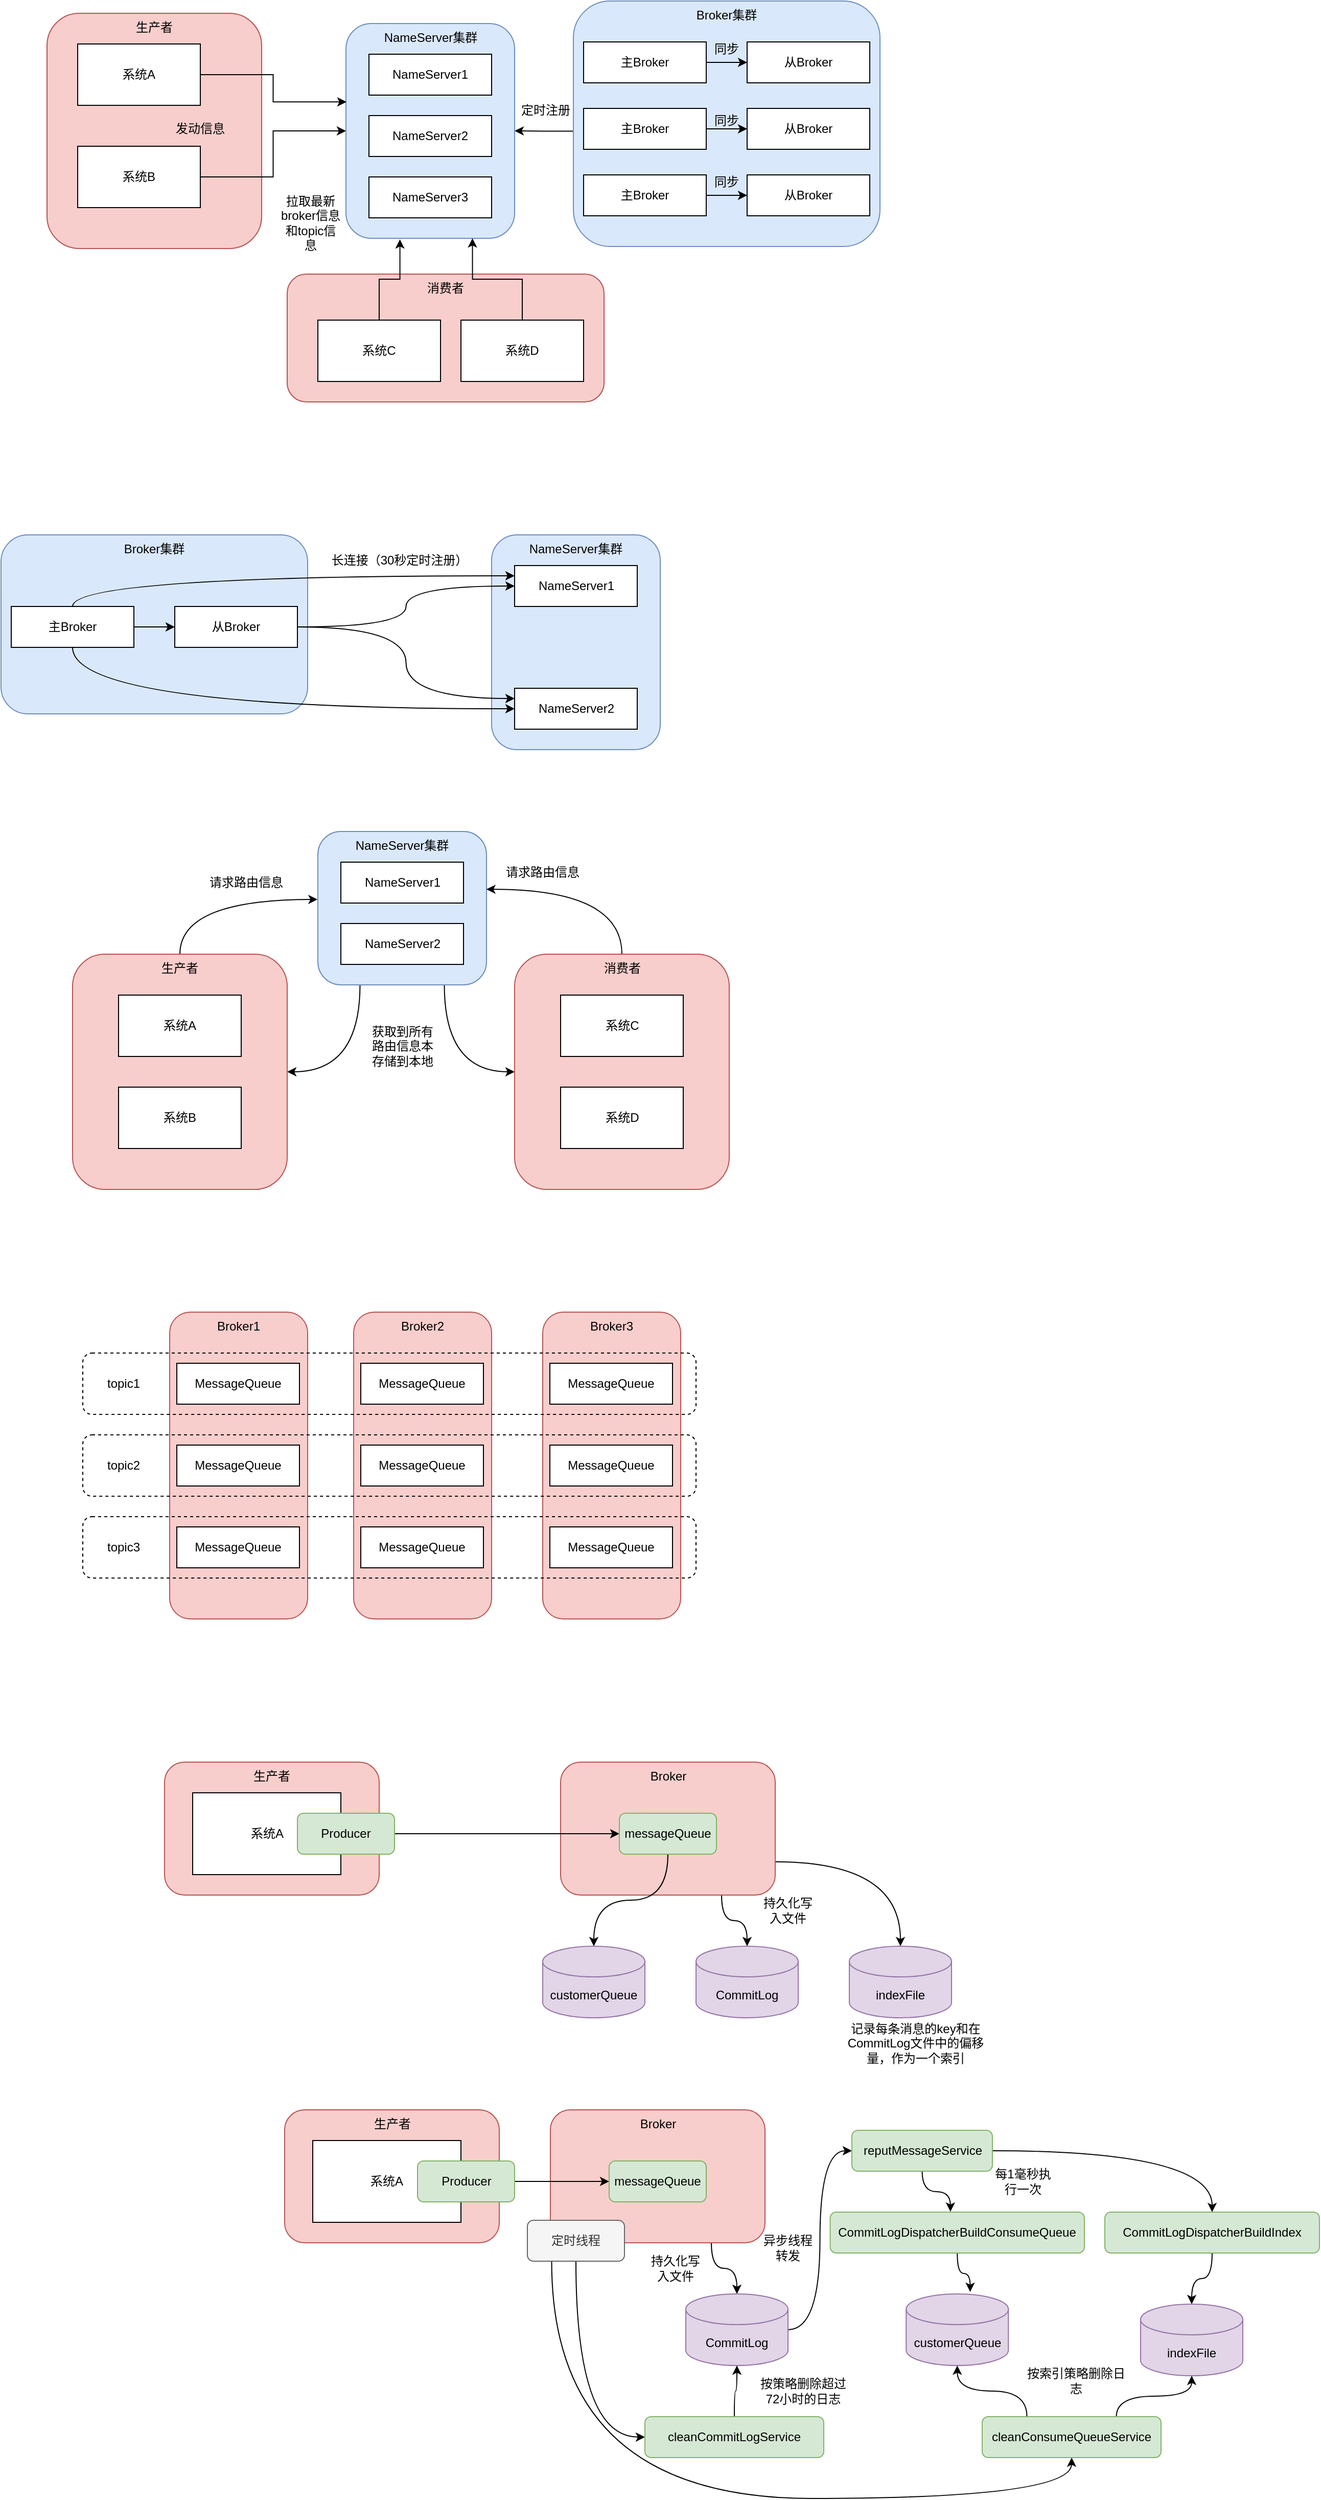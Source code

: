 <mxfile version="19.0.3" type="device" pages="5"><diagram id="EDm4s6E4XvLWAy1QDdE6" name="第 1 页"><mxGraphModel dx="1865" dy="649" grid="1" gridSize="10" guides="1" tooltips="1" connect="1" arrows="1" fold="1" page="1" pageScale="1" pageWidth="827" pageHeight="1169" math="0" shadow="0"><root><mxCell id="0"/><mxCell id="1" parent="0"/><mxCell id="TzPDBjJ-88tQuKOpi5sz-14" style="edgeStyle=orthogonalEdgeStyle;curved=1;rounded=0;orthogonalLoop=1;jettySize=auto;html=1;exitX=0.75;exitY=1;exitDx=0;exitDy=0;entryX=0.5;entryY=0;entryDx=0;entryDy=0;entryPerimeter=0;" parent="1" source="TzPDBjJ-88tQuKOpi5sz-7" target="TzPDBjJ-88tQuKOpi5sz-13" edge="1"><mxGeometry relative="1" as="geometry"/></mxCell><mxCell id="TzPDBjJ-88tQuKOpi5sz-16" style="edgeStyle=orthogonalEdgeStyle;curved=1;rounded=0;orthogonalLoop=1;jettySize=auto;html=1;exitX=1;exitY=0.75;exitDx=0;exitDy=0;entryX=0.5;entryY=0;entryDx=0;entryDy=0;entryPerimeter=0;" parent="1" source="TzPDBjJ-88tQuKOpi5sz-7" target="TzPDBjJ-88tQuKOpi5sz-15" edge="1"><mxGeometry relative="1" as="geometry"/></mxCell><mxCell id="TzPDBjJ-88tQuKOpi5sz-7" value="Broker" style="rounded=1;whiteSpace=wrap;html=1;verticalAlign=top;fillColor=#f8cecc;strokeColor=#b85450;" parent="1" vertex="1"><mxGeometry x="537.5" y="1890" width="210" height="130" as="geometry"/></mxCell><mxCell id="5RQZ8icjDF4wgGyXuNNp-26" value="消费者" style="rounded=1;whiteSpace=wrap;html=1;verticalAlign=top;fillColor=#f8cecc;strokeColor=#b85450;" parent="1" vertex="1"><mxGeometry x="270" y="435" width="310" height="125" as="geometry"/></mxCell><mxCell id="5RQZ8icjDF4wgGyXuNNp-24" value="生产者" style="rounded=1;whiteSpace=wrap;html=1;verticalAlign=top;fillColor=#f8cecc;strokeColor=#b85450;" parent="1" vertex="1"><mxGeometry x="35" y="180" width="210" height="230" as="geometry"/></mxCell><mxCell id="5RQZ8icjDF4wgGyXuNNp-21" style="edgeStyle=orthogonalEdgeStyle;rounded=0;orthogonalLoop=1;jettySize=auto;html=1;exitX=0.006;exitY=0.53;exitDx=0;exitDy=0;entryX=1;entryY=0.5;entryDx=0;entryDy=0;exitPerimeter=0;" parent="1" source="5RQZ8icjDF4wgGyXuNNp-11" target="5RQZ8icjDF4wgGyXuNNp-4" edge="1"><mxGeometry relative="1" as="geometry"/></mxCell><mxCell id="5RQZ8icjDF4wgGyXuNNp-4" value="NameServer集群" style="rounded=1;whiteSpace=wrap;html=1;verticalAlign=top;fillColor=#dae8fc;strokeColor=#6c8ebf;" parent="1" vertex="1"><mxGeometry x="327.5" y="190" width="165" height="210" as="geometry"/></mxCell><mxCell id="5RQZ8icjDF4wgGyXuNNp-10" style="edgeStyle=orthogonalEdgeStyle;rounded=0;orthogonalLoop=1;jettySize=auto;html=1;exitX=1;exitY=0.5;exitDx=0;exitDy=0;entryX=0.003;entryY=0.365;entryDx=0;entryDy=0;entryPerimeter=0;" parent="1" source="5RQZ8icjDF4wgGyXuNNp-2" target="5RQZ8icjDF4wgGyXuNNp-4" edge="1"><mxGeometry relative="1" as="geometry"/></mxCell><mxCell id="5RQZ8icjDF4wgGyXuNNp-2" value="系统A" style="rounded=0;whiteSpace=wrap;html=1;" parent="1" vertex="1"><mxGeometry x="65" y="210" width="120" height="60" as="geometry"/></mxCell><mxCell id="5RQZ8icjDF4wgGyXuNNp-3" value="NameServer1" style="rounded=0;whiteSpace=wrap;html=1;" parent="1" vertex="1"><mxGeometry x="350" y="220" width="120" height="40" as="geometry"/></mxCell><mxCell id="5RQZ8icjDF4wgGyXuNNp-5" value="NameServer2" style="rounded=0;whiteSpace=wrap;html=1;" parent="1" vertex="1"><mxGeometry x="350" y="280" width="120" height="40" as="geometry"/></mxCell><mxCell id="5RQZ8icjDF4wgGyXuNNp-6" value="NameServer3" style="rounded=0;whiteSpace=wrap;html=1;" parent="1" vertex="1"><mxGeometry x="350" y="340" width="120" height="40" as="geometry"/></mxCell><mxCell id="5RQZ8icjDF4wgGyXuNNp-9" style="edgeStyle=orthogonalEdgeStyle;rounded=0;orthogonalLoop=1;jettySize=auto;html=1;exitX=1;exitY=0.5;exitDx=0;exitDy=0;" parent="1" source="5RQZ8icjDF4wgGyXuNNp-7" target="5RQZ8icjDF4wgGyXuNNp-4" edge="1"><mxGeometry relative="1" as="geometry"/></mxCell><mxCell id="5RQZ8icjDF4wgGyXuNNp-7" value="系统B" style="rounded=0;whiteSpace=wrap;html=1;" parent="1" vertex="1"><mxGeometry x="65" y="310" width="120" height="60" as="geometry"/></mxCell><mxCell id="5RQZ8icjDF4wgGyXuNNp-11" value="Broker集群" style="rounded=1;whiteSpace=wrap;html=1;verticalAlign=top;fillColor=#dae8fc;strokeColor=#6c8ebf;" parent="1" vertex="1"><mxGeometry x="550" y="168" width="300" height="240" as="geometry"/></mxCell><mxCell id="5RQZ8icjDF4wgGyXuNNp-18" style="edgeStyle=orthogonalEdgeStyle;rounded=0;orthogonalLoop=1;jettySize=auto;html=1;exitX=1;exitY=0.5;exitDx=0;exitDy=0;entryX=0;entryY=0.5;entryDx=0;entryDy=0;" parent="1" source="5RQZ8icjDF4wgGyXuNNp-12" target="5RQZ8icjDF4wgGyXuNNp-15" edge="1"><mxGeometry relative="1" as="geometry"/></mxCell><mxCell id="5RQZ8icjDF4wgGyXuNNp-12" value="主Broker" style="rounded=0;whiteSpace=wrap;html=1;" parent="1" vertex="1"><mxGeometry x="560" y="208" width="120" height="40" as="geometry"/></mxCell><mxCell id="5RQZ8icjDF4wgGyXuNNp-19" style="edgeStyle=orthogonalEdgeStyle;rounded=0;orthogonalLoop=1;jettySize=auto;html=1;exitX=1;exitY=0.5;exitDx=0;exitDy=0;entryX=0;entryY=0.5;entryDx=0;entryDy=0;" parent="1" source="5RQZ8icjDF4wgGyXuNNp-13" target="5RQZ8icjDF4wgGyXuNNp-16" edge="1"><mxGeometry relative="1" as="geometry"/></mxCell><mxCell id="5RQZ8icjDF4wgGyXuNNp-13" value="主Broker" style="rounded=0;whiteSpace=wrap;html=1;" parent="1" vertex="1"><mxGeometry x="560" y="273" width="120" height="40" as="geometry"/></mxCell><mxCell id="5RQZ8icjDF4wgGyXuNNp-20" style="edgeStyle=orthogonalEdgeStyle;rounded=0;orthogonalLoop=1;jettySize=auto;html=1;exitX=1;exitY=0.5;exitDx=0;exitDy=0;entryX=0;entryY=0.5;entryDx=0;entryDy=0;" parent="1" source="5RQZ8icjDF4wgGyXuNNp-14" target="5RQZ8icjDF4wgGyXuNNp-17" edge="1"><mxGeometry relative="1" as="geometry"/></mxCell><mxCell id="5RQZ8icjDF4wgGyXuNNp-14" value="主Broker" style="rounded=0;whiteSpace=wrap;html=1;" parent="1" vertex="1"><mxGeometry x="560" y="338" width="120" height="40" as="geometry"/></mxCell><mxCell id="5RQZ8icjDF4wgGyXuNNp-15" value="从Broker" style="rounded=0;whiteSpace=wrap;html=1;" parent="1" vertex="1"><mxGeometry x="720" y="208" width="120" height="40" as="geometry"/></mxCell><mxCell id="5RQZ8icjDF4wgGyXuNNp-16" value="从Broker" style="rounded=0;whiteSpace=wrap;html=1;" parent="1" vertex="1"><mxGeometry x="720" y="273" width="120" height="40" as="geometry"/></mxCell><mxCell id="5RQZ8icjDF4wgGyXuNNp-17" value="从Broker" style="rounded=0;whiteSpace=wrap;html=1;" parent="1" vertex="1"><mxGeometry x="720" y="338" width="120" height="40" as="geometry"/></mxCell><mxCell id="5RQZ8icjDF4wgGyXuNNp-22" value="发动信息" style="text;html=1;strokeColor=none;fillColor=none;align=center;verticalAlign=middle;whiteSpace=wrap;rounded=0;" parent="1" vertex="1"><mxGeometry x="155" y="283" width="60" height="20" as="geometry"/></mxCell><mxCell id="5RQZ8icjDF4wgGyXuNNp-27" style="edgeStyle=orthogonalEdgeStyle;rounded=0;orthogonalLoop=1;jettySize=auto;html=1;exitX=0.5;exitY=0;exitDx=0;exitDy=0;entryX=0.32;entryY=1.005;entryDx=0;entryDy=0;entryPerimeter=0;" parent="1" source="5RQZ8icjDF4wgGyXuNNp-23" target="5RQZ8icjDF4wgGyXuNNp-4" edge="1"><mxGeometry relative="1" as="geometry"/></mxCell><mxCell id="5RQZ8icjDF4wgGyXuNNp-23" value="系统C" style="rounded=0;whiteSpace=wrap;html=1;" parent="1" vertex="1"><mxGeometry x="300" y="480" width="120" height="60" as="geometry"/></mxCell><mxCell id="5RQZ8icjDF4wgGyXuNNp-28" style="edgeStyle=orthogonalEdgeStyle;rounded=0;orthogonalLoop=1;jettySize=auto;html=1;exitX=0.5;exitY=0;exitDx=0;exitDy=0;entryX=0.75;entryY=1;entryDx=0;entryDy=0;" parent="1" source="5RQZ8icjDF4wgGyXuNNp-25" target="5RQZ8icjDF4wgGyXuNNp-4" edge="1"><mxGeometry relative="1" as="geometry"/></mxCell><mxCell id="5RQZ8icjDF4wgGyXuNNp-25" value="系统D" style="rounded=0;whiteSpace=wrap;html=1;" parent="1" vertex="1"><mxGeometry x="440" y="480" width="120" height="60" as="geometry"/></mxCell><mxCell id="5RQZ8icjDF4wgGyXuNNp-29" value="NameServer集群" style="rounded=1;whiteSpace=wrap;html=1;verticalAlign=top;fillColor=#dae8fc;strokeColor=#6c8ebf;" parent="1" vertex="1"><mxGeometry x="470" y="690" width="165" height="210" as="geometry"/></mxCell><mxCell id="5RQZ8icjDF4wgGyXuNNp-30" value="NameServer1" style="rounded=0;whiteSpace=wrap;html=1;" parent="1" vertex="1"><mxGeometry x="492.5" y="720" width="120" height="40" as="geometry"/></mxCell><mxCell id="5RQZ8icjDF4wgGyXuNNp-32" value="NameServer2" style="rounded=0;whiteSpace=wrap;html=1;" parent="1" vertex="1"><mxGeometry x="492.5" y="840" width="120" height="40" as="geometry"/></mxCell><mxCell id="5RQZ8icjDF4wgGyXuNNp-33" value="Broker集群" style="rounded=1;whiteSpace=wrap;html=1;verticalAlign=top;fillColor=#dae8fc;strokeColor=#6c8ebf;" parent="1" vertex="1"><mxGeometry x="-10" y="690" width="300" height="175" as="geometry"/></mxCell><mxCell id="5RQZ8icjDF4wgGyXuNNp-34" style="edgeStyle=orthogonalEdgeStyle;rounded=0;orthogonalLoop=1;jettySize=auto;html=1;exitX=1;exitY=0.5;exitDx=0;exitDy=0;entryX=0;entryY=0.5;entryDx=0;entryDy=0;" parent="1" source="5RQZ8icjDF4wgGyXuNNp-35" target="5RQZ8icjDF4wgGyXuNNp-40" edge="1"><mxGeometry relative="1" as="geometry"/></mxCell><mxCell id="5RQZ8icjDF4wgGyXuNNp-49" style="edgeStyle=orthogonalEdgeStyle;curved=1;rounded=0;orthogonalLoop=1;jettySize=auto;html=1;exitX=0.5;exitY=0;exitDx=0;exitDy=0;entryX=0;entryY=0.25;entryDx=0;entryDy=0;" parent="1" source="5RQZ8icjDF4wgGyXuNNp-35" target="5RQZ8icjDF4wgGyXuNNp-30" edge="1"><mxGeometry relative="1" as="geometry"/></mxCell><mxCell id="5RQZ8icjDF4wgGyXuNNp-50" style="edgeStyle=orthogonalEdgeStyle;curved=1;rounded=0;orthogonalLoop=1;jettySize=auto;html=1;exitX=0.5;exitY=1;exitDx=0;exitDy=0;entryX=0;entryY=0.5;entryDx=0;entryDy=0;" parent="1" source="5RQZ8icjDF4wgGyXuNNp-35" target="5RQZ8icjDF4wgGyXuNNp-32" edge="1"><mxGeometry relative="1" as="geometry"/></mxCell><mxCell id="5RQZ8icjDF4wgGyXuNNp-35" value="主Broker" style="rounded=0;whiteSpace=wrap;html=1;" parent="1" vertex="1"><mxGeometry y="760" width="120" height="40" as="geometry"/></mxCell><mxCell id="5RQZ8icjDF4wgGyXuNNp-51" style="edgeStyle=orthogonalEdgeStyle;curved=1;rounded=0;orthogonalLoop=1;jettySize=auto;html=1;exitX=1;exitY=0.5;exitDx=0;exitDy=0;" parent="1" source="5RQZ8icjDF4wgGyXuNNp-40" target="5RQZ8icjDF4wgGyXuNNp-30" edge="1"><mxGeometry relative="1" as="geometry"/></mxCell><mxCell id="5RQZ8icjDF4wgGyXuNNp-52" style="edgeStyle=orthogonalEdgeStyle;curved=1;rounded=0;orthogonalLoop=1;jettySize=auto;html=1;exitX=1;exitY=0.5;exitDx=0;exitDy=0;entryX=0;entryY=0.25;entryDx=0;entryDy=0;" parent="1" source="5RQZ8icjDF4wgGyXuNNp-40" target="5RQZ8icjDF4wgGyXuNNp-32" edge="1"><mxGeometry relative="1" as="geometry"/></mxCell><mxCell id="5RQZ8icjDF4wgGyXuNNp-40" value="从Broker" style="rounded=0;whiteSpace=wrap;html=1;" parent="1" vertex="1"><mxGeometry x="160" y="760" width="120" height="40" as="geometry"/></mxCell><mxCell id="5RQZ8icjDF4wgGyXuNNp-68" style="edgeStyle=orthogonalEdgeStyle;curved=1;rounded=0;orthogonalLoop=1;jettySize=auto;html=1;exitX=0.25;exitY=1;exitDx=0;exitDy=0;entryX=1;entryY=0.5;entryDx=0;entryDy=0;" parent="1" source="5RQZ8icjDF4wgGyXuNNp-53" target="5RQZ8icjDF4wgGyXuNNp-56" edge="1"><mxGeometry relative="1" as="geometry"/></mxCell><mxCell id="5RQZ8icjDF4wgGyXuNNp-69" style="edgeStyle=orthogonalEdgeStyle;curved=1;rounded=0;orthogonalLoop=1;jettySize=auto;html=1;exitX=0.75;exitY=1;exitDx=0;exitDy=0;entryX=0;entryY=0.5;entryDx=0;entryDy=0;" parent="1" source="5RQZ8icjDF4wgGyXuNNp-53" target="5RQZ8icjDF4wgGyXuNNp-60" edge="1"><mxGeometry relative="1" as="geometry"/></mxCell><mxCell id="5RQZ8icjDF4wgGyXuNNp-53" value="NameServer集群" style="rounded=1;whiteSpace=wrap;html=1;verticalAlign=top;fillColor=#dae8fc;strokeColor=#6c8ebf;" parent="1" vertex="1"><mxGeometry x="300" y="980" width="165" height="150" as="geometry"/></mxCell><mxCell id="5RQZ8icjDF4wgGyXuNNp-54" value="NameServer1" style="rounded=0;whiteSpace=wrap;html=1;" parent="1" vertex="1"><mxGeometry x="322.5" y="1010" width="120" height="40" as="geometry"/></mxCell><mxCell id="5RQZ8icjDF4wgGyXuNNp-55" value="NameServer2" style="rounded=0;whiteSpace=wrap;html=1;" parent="1" vertex="1"><mxGeometry x="322.5" y="1070" width="120" height="40" as="geometry"/></mxCell><mxCell id="5RQZ8icjDF4wgGyXuNNp-63" style="edgeStyle=orthogonalEdgeStyle;curved=1;rounded=0;orthogonalLoop=1;jettySize=auto;html=1;exitX=0.5;exitY=0;exitDx=0;exitDy=0;entryX=-0.002;entryY=0.443;entryDx=0;entryDy=0;entryPerimeter=0;" parent="1" source="5RQZ8icjDF4wgGyXuNNp-56" target="5RQZ8icjDF4wgGyXuNNp-53" edge="1"><mxGeometry relative="1" as="geometry"/></mxCell><mxCell id="5RQZ8icjDF4wgGyXuNNp-56" value="生产者" style="rounded=1;whiteSpace=wrap;html=1;verticalAlign=top;fillColor=#f8cecc;strokeColor=#b85450;" parent="1" vertex="1"><mxGeometry x="60" y="1100" width="210" height="230" as="geometry"/></mxCell><mxCell id="5RQZ8icjDF4wgGyXuNNp-57" value="系统A" style="rounded=0;whiteSpace=wrap;html=1;" parent="1" vertex="1"><mxGeometry x="105" y="1140" width="120" height="60" as="geometry"/></mxCell><mxCell id="5RQZ8icjDF4wgGyXuNNp-58" value="系统B" style="rounded=0;whiteSpace=wrap;html=1;" parent="1" vertex="1"><mxGeometry x="105" y="1230" width="120" height="60" as="geometry"/></mxCell><mxCell id="5RQZ8icjDF4wgGyXuNNp-64" style="edgeStyle=orthogonalEdgeStyle;curved=1;rounded=0;orthogonalLoop=1;jettySize=auto;html=1;exitX=0.5;exitY=0;exitDx=0;exitDy=0;entryX=0.999;entryY=0.377;entryDx=0;entryDy=0;entryPerimeter=0;" parent="1" source="5RQZ8icjDF4wgGyXuNNp-60" target="5RQZ8icjDF4wgGyXuNNp-53" edge="1"><mxGeometry relative="1" as="geometry"/></mxCell><mxCell id="5RQZ8icjDF4wgGyXuNNp-60" value="消费者" style="rounded=1;whiteSpace=wrap;html=1;verticalAlign=top;fillColor=#f8cecc;strokeColor=#b85450;" parent="1" vertex="1"><mxGeometry x="492.5" y="1100" width="210" height="230" as="geometry"/></mxCell><mxCell id="5RQZ8icjDF4wgGyXuNNp-61" value="系统C" style="rounded=0;whiteSpace=wrap;html=1;" parent="1" vertex="1"><mxGeometry x="537.5" y="1140" width="120" height="60" as="geometry"/></mxCell><mxCell id="5RQZ8icjDF4wgGyXuNNp-62" value="系统D" style="rounded=0;whiteSpace=wrap;html=1;" parent="1" vertex="1"><mxGeometry x="537.5" y="1230" width="120" height="60" as="geometry"/></mxCell><mxCell id="5RQZ8icjDF4wgGyXuNNp-65" value="请求路由信息" style="text;html=1;strokeColor=none;fillColor=none;align=center;verticalAlign=middle;whiteSpace=wrap;rounded=0;" parent="1" vertex="1"><mxGeometry x="190" y="1020" width="80" height="20" as="geometry"/></mxCell><mxCell id="5RQZ8icjDF4wgGyXuNNp-66" value="请求路由信息" style="text;html=1;strokeColor=none;fillColor=none;align=center;verticalAlign=middle;whiteSpace=wrap;rounded=0;" parent="1" vertex="1"><mxGeometry x="480" y="1010" width="80" height="20" as="geometry"/></mxCell><mxCell id="5RQZ8icjDF4wgGyXuNNp-70" value="获取到所有 路由信息本存储到本地" style="text;html=1;strokeColor=none;fillColor=none;align=center;verticalAlign=middle;whiteSpace=wrap;rounded=0;" parent="1" vertex="1"><mxGeometry x="347.5" y="1180" width="70" height="20" as="geometry"/></mxCell><mxCell id="4yZBQ0dlFc8D_ead8go_-1" value="拉取最新broker信息和topic信息" style="text;html=1;strokeColor=none;fillColor=none;align=center;verticalAlign=middle;whiteSpace=wrap;rounded=0;" parent="1" vertex="1"><mxGeometry x="262.5" y="370" width="60" height="30" as="geometry"/></mxCell><mxCell id="4yZBQ0dlFc8D_ead8go_-2" value="同步" style="text;html=1;strokeColor=none;fillColor=none;align=center;verticalAlign=middle;whiteSpace=wrap;rounded=0;" parent="1" vertex="1"><mxGeometry x="670" y="200" width="60" height="30" as="geometry"/></mxCell><mxCell id="4yZBQ0dlFc8D_ead8go_-3" value="长连接（30秒定时注册）" style="text;html=1;strokeColor=none;fillColor=none;align=center;verticalAlign=middle;whiteSpace=wrap;rounded=0;" parent="1" vertex="1"><mxGeometry x="310" y="700" width="140" height="30" as="geometry"/></mxCell><mxCell id="4yZBQ0dlFc8D_ead8go_-4" value="同步" style="text;html=1;strokeColor=none;fillColor=none;align=center;verticalAlign=middle;whiteSpace=wrap;rounded=0;" parent="1" vertex="1"><mxGeometry x="670" y="270" width="60" height="30" as="geometry"/></mxCell><mxCell id="4yZBQ0dlFc8D_ead8go_-5" value="同步" style="text;html=1;strokeColor=none;fillColor=none;align=center;verticalAlign=middle;whiteSpace=wrap;rounded=0;" parent="1" vertex="1"><mxGeometry x="670" y="330" width="60" height="30" as="geometry"/></mxCell><mxCell id="4yZBQ0dlFc8D_ead8go_-6" value="定时注册" style="text;html=1;strokeColor=none;fillColor=none;align=center;verticalAlign=middle;whiteSpace=wrap;rounded=0;" parent="1" vertex="1"><mxGeometry x="493" y="260" width="60" height="30" as="geometry"/></mxCell><mxCell id="97trCZqJWCjBrMbpmQ_k-1" value="Broker1" style="rounded=1;whiteSpace=wrap;html=1;verticalAlign=top;fillColor=#f8cecc;strokeColor=#b85450;" parent="1" vertex="1"><mxGeometry x="155" y="1450" width="135" height="300" as="geometry"/></mxCell><mxCell id="97trCZqJWCjBrMbpmQ_k-3" value="Broker2" style="rounded=1;whiteSpace=wrap;html=1;verticalAlign=top;fillColor=#f8cecc;strokeColor=#b85450;" parent="1" vertex="1"><mxGeometry x="335" y="1450" width="135" height="300" as="geometry"/></mxCell><mxCell id="97trCZqJWCjBrMbpmQ_k-4" value="Broker3" style="rounded=1;whiteSpace=wrap;html=1;verticalAlign=top;fillColor=#f8cecc;strokeColor=#b85450;" parent="1" vertex="1"><mxGeometry x="520" y="1450" width="135" height="300" as="geometry"/></mxCell><mxCell id="97trCZqJWCjBrMbpmQ_k-5" value="MessageQueue" style="rounded=0;whiteSpace=wrap;html=1;" parent="1" vertex="1"><mxGeometry x="162" y="1500" width="120" height="40" as="geometry"/></mxCell><mxCell id="97trCZqJWCjBrMbpmQ_k-6" value="MessageQueue" style="rounded=0;whiteSpace=wrap;html=1;" parent="1" vertex="1"><mxGeometry x="342" y="1500" width="120" height="40" as="geometry"/></mxCell><mxCell id="97trCZqJWCjBrMbpmQ_k-7" value="MessageQueue" style="rounded=0;whiteSpace=wrap;html=1;" parent="1" vertex="1"><mxGeometry x="527" y="1500" width="120" height="40" as="geometry"/></mxCell><mxCell id="97trCZqJWCjBrMbpmQ_k-8" value="MessageQueue" style="rounded=0;whiteSpace=wrap;html=1;" parent="1" vertex="1"><mxGeometry x="162" y="1580" width="120" height="40" as="geometry"/></mxCell><mxCell id="97trCZqJWCjBrMbpmQ_k-9" value="MessageQueue" style="rounded=0;whiteSpace=wrap;html=1;" parent="1" vertex="1"><mxGeometry x="342" y="1580" width="120" height="40" as="geometry"/></mxCell><mxCell id="97trCZqJWCjBrMbpmQ_k-10" value="MessageQueue" style="rounded=0;whiteSpace=wrap;html=1;" parent="1" vertex="1"><mxGeometry x="527" y="1580" width="120" height="40" as="geometry"/></mxCell><mxCell id="97trCZqJWCjBrMbpmQ_k-11" value="MessageQueue" style="rounded=0;whiteSpace=wrap;html=1;" parent="1" vertex="1"><mxGeometry x="162" y="1660" width="120" height="40" as="geometry"/></mxCell><mxCell id="97trCZqJWCjBrMbpmQ_k-12" value="MessageQueue" style="rounded=0;whiteSpace=wrap;html=1;" parent="1" vertex="1"><mxGeometry x="342" y="1660" width="120" height="40" as="geometry"/></mxCell><mxCell id="97trCZqJWCjBrMbpmQ_k-13" value="MessageQueue" style="rounded=0;whiteSpace=wrap;html=1;" parent="1" vertex="1"><mxGeometry x="527" y="1660" width="120" height="40" as="geometry"/></mxCell><mxCell id="97trCZqJWCjBrMbpmQ_k-14" value="" style="rounded=1;whiteSpace=wrap;html=1;dashed=1;fillColor=none;" parent="1" vertex="1"><mxGeometry x="70" y="1490" width="600" height="60" as="geometry"/></mxCell><mxCell id="97trCZqJWCjBrMbpmQ_k-15" value="" style="rounded=1;whiteSpace=wrap;html=1;dashed=1;fillColor=none;" parent="1" vertex="1"><mxGeometry x="70" y="1570" width="600" height="60" as="geometry"/></mxCell><mxCell id="97trCZqJWCjBrMbpmQ_k-16" value="" style="rounded=1;whiteSpace=wrap;html=1;dashed=1;fillColor=none;" parent="1" vertex="1"><mxGeometry x="70" y="1650" width="600" height="60" as="geometry"/></mxCell><mxCell id="97trCZqJWCjBrMbpmQ_k-17" value="topic3" style="text;html=1;strokeColor=none;fillColor=none;align=center;verticalAlign=middle;whiteSpace=wrap;rounded=0;dashed=1;" parent="1" vertex="1"><mxGeometry x="80" y="1665" width="60" height="30" as="geometry"/></mxCell><mxCell id="97trCZqJWCjBrMbpmQ_k-18" value="topic1" style="text;html=1;strokeColor=none;fillColor=none;align=center;verticalAlign=middle;whiteSpace=wrap;rounded=0;dashed=1;" parent="1" vertex="1"><mxGeometry x="80" y="1505" width="60" height="30" as="geometry"/></mxCell><mxCell id="97trCZqJWCjBrMbpmQ_k-19" value="topic2" style="text;html=1;strokeColor=none;fillColor=none;align=center;verticalAlign=middle;whiteSpace=wrap;rounded=0;dashed=1;" parent="1" vertex="1"><mxGeometry x="80" y="1585" width="60" height="30" as="geometry"/></mxCell><mxCell id="TzPDBjJ-88tQuKOpi5sz-1" value="生产者" style="rounded=1;whiteSpace=wrap;html=1;verticalAlign=top;fillColor=#f8cecc;strokeColor=#b85450;" parent="1" vertex="1"><mxGeometry x="150" y="1890" width="210" height="130" as="geometry"/></mxCell><mxCell id="TzPDBjJ-88tQuKOpi5sz-2" value="系统A" style="rounded=0;whiteSpace=wrap;html=1;" parent="1" vertex="1"><mxGeometry x="177.5" y="1920" width="145" height="80" as="geometry"/></mxCell><mxCell id="TzPDBjJ-88tQuKOpi5sz-9" style="edgeStyle=orthogonalEdgeStyle;curved=1;rounded=0;orthogonalLoop=1;jettySize=auto;html=1;exitX=1;exitY=0.5;exitDx=0;exitDy=0;entryX=0;entryY=0.5;entryDx=0;entryDy=0;" parent="1" source="TzPDBjJ-88tQuKOpi5sz-4" target="TzPDBjJ-88tQuKOpi5sz-8" edge="1"><mxGeometry relative="1" as="geometry"/></mxCell><mxCell id="TzPDBjJ-88tQuKOpi5sz-4" value="Producer" style="rounded=1;whiteSpace=wrap;html=1;fillColor=#d5e8d4;strokeColor=#82b366;" parent="1" vertex="1"><mxGeometry x="280" y="1940" width="95" height="40" as="geometry"/></mxCell><mxCell id="TzPDBjJ-88tQuKOpi5sz-10" style="edgeStyle=orthogonalEdgeStyle;curved=1;rounded=0;orthogonalLoop=1;jettySize=auto;html=1;exitX=0.5;exitY=1;exitDx=0;exitDy=0;entryX=0.5;entryY=0;entryDx=0;entryDy=0;entryPerimeter=0;" parent="1" source="TzPDBjJ-88tQuKOpi5sz-8" target="TzPDBjJ-88tQuKOpi5sz-12" edge="1"><mxGeometry relative="1" as="geometry"><mxPoint x="643" y="2070" as="targetPoint"/></mxGeometry></mxCell><mxCell id="TzPDBjJ-88tQuKOpi5sz-8" value="messageQueue" style="rounded=1;whiteSpace=wrap;html=1;fillColor=#d5e8d4;strokeColor=#82b366;" parent="1" vertex="1"><mxGeometry x="595" y="1940" width="95" height="40" as="geometry"/></mxCell><mxCell id="TzPDBjJ-88tQuKOpi5sz-12" value="customerQueue" style="shape=cylinder3;whiteSpace=wrap;html=1;boundedLbl=1;backgroundOutline=1;size=15;fillColor=#e1d5e7;strokeColor=#9673a6;" parent="1" vertex="1"><mxGeometry x="520" y="2070" width="100" height="70" as="geometry"/></mxCell><mxCell id="TzPDBjJ-88tQuKOpi5sz-13" value="CommitLog" style="shape=cylinder3;whiteSpace=wrap;html=1;boundedLbl=1;backgroundOutline=1;size=15;fillColor=#e1d5e7;strokeColor=#9673a6;" parent="1" vertex="1"><mxGeometry x="670" y="2070" width="100" height="70" as="geometry"/></mxCell><mxCell id="TzPDBjJ-88tQuKOpi5sz-15" value="indexFile" style="shape=cylinder3;whiteSpace=wrap;html=1;boundedLbl=1;backgroundOutline=1;size=15;fillColor=#e1d5e7;strokeColor=#9673a6;" parent="1" vertex="1"><mxGeometry x="820" y="2070" width="100" height="70" as="geometry"/></mxCell><mxCell id="TzPDBjJ-88tQuKOpi5sz-17" value="持久化写入文件" style="text;html=1;strokeColor=none;fillColor=none;align=center;verticalAlign=middle;whiteSpace=wrap;rounded=0;" parent="1" vertex="1"><mxGeometry x="730" y="2020" width="60" height="30" as="geometry"/></mxCell><mxCell id="TzPDBjJ-88tQuKOpi5sz-18" value="记录每条消息的key和在CommitLog文件中的偏移量，作为一个索引" style="text;html=1;strokeColor=none;fillColor=none;align=center;verticalAlign=middle;whiteSpace=wrap;rounded=0;" parent="1" vertex="1"><mxGeometry x="810" y="2150" width="150" height="30" as="geometry"/></mxCell><mxCell id="_Av4mg948aD3fMJ3mlSH-1" style="edgeStyle=orthogonalEdgeStyle;curved=1;rounded=0;orthogonalLoop=1;jettySize=auto;html=1;exitX=0.75;exitY=1;exitDx=0;exitDy=0;entryX=0.5;entryY=0;entryDx=0;entryDy=0;entryPerimeter=0;" parent="1" source="_Av4mg948aD3fMJ3mlSH-3" target="_Av4mg948aD3fMJ3mlSH-11" edge="1"><mxGeometry relative="1" as="geometry"/></mxCell><mxCell id="_Av4mg948aD3fMJ3mlSH-3" value="Broker" style="rounded=1;whiteSpace=wrap;html=1;verticalAlign=top;fillColor=#f8cecc;strokeColor=#b85450;" parent="1" vertex="1"><mxGeometry x="527.5" y="2230" width="210" height="130" as="geometry"/></mxCell><mxCell id="_Av4mg948aD3fMJ3mlSH-4" value="生产者" style="rounded=1;whiteSpace=wrap;html=1;verticalAlign=top;fillColor=#f8cecc;strokeColor=#b85450;" parent="1" vertex="1"><mxGeometry x="267.5" y="2230" width="210" height="130" as="geometry"/></mxCell><mxCell id="_Av4mg948aD3fMJ3mlSH-5" value="系统A" style="rounded=0;whiteSpace=wrap;html=1;" parent="1" vertex="1"><mxGeometry x="295" y="2260" width="145" height="80" as="geometry"/></mxCell><mxCell id="_Av4mg948aD3fMJ3mlSH-6" style="edgeStyle=orthogonalEdgeStyle;curved=1;rounded=0;orthogonalLoop=1;jettySize=auto;html=1;exitX=1;exitY=0.5;exitDx=0;exitDy=0;entryX=0;entryY=0.5;entryDx=0;entryDy=0;" parent="1" source="_Av4mg948aD3fMJ3mlSH-7" target="_Av4mg948aD3fMJ3mlSH-9" edge="1"><mxGeometry relative="1" as="geometry"/></mxCell><mxCell id="_Av4mg948aD3fMJ3mlSH-7" value="Producer" style="rounded=1;whiteSpace=wrap;html=1;fillColor=#d5e8d4;strokeColor=#82b366;" parent="1" vertex="1"><mxGeometry x="397.5" y="2280" width="95" height="40" as="geometry"/></mxCell><mxCell id="_Av4mg948aD3fMJ3mlSH-9" value="messageQueue" style="rounded=1;whiteSpace=wrap;html=1;fillColor=#d5e8d4;strokeColor=#82b366;" parent="1" vertex="1"><mxGeometry x="585" y="2280" width="95" height="40" as="geometry"/></mxCell><mxCell id="_Av4mg948aD3fMJ3mlSH-10" value="customerQueue" style="shape=cylinder3;whiteSpace=wrap;html=1;boundedLbl=1;backgroundOutline=1;size=15;fillColor=#e1d5e7;strokeColor=#9673a6;" parent="1" vertex="1"><mxGeometry x="875.63" y="2410" width="100" height="70" as="geometry"/></mxCell><mxCell id="_Av4mg948aD3fMJ3mlSH-17" style="edgeStyle=orthogonalEdgeStyle;rounded=0;orthogonalLoop=1;jettySize=auto;html=1;exitX=1;exitY=0.5;exitDx=0;exitDy=0;exitPerimeter=0;entryX=0;entryY=0.5;entryDx=0;entryDy=0;curved=1;" parent="1" source="_Av4mg948aD3fMJ3mlSH-11" target="_Av4mg948aD3fMJ3mlSH-15" edge="1"><mxGeometry relative="1" as="geometry"/></mxCell><mxCell id="_Av4mg948aD3fMJ3mlSH-11" value="CommitLog" style="shape=cylinder3;whiteSpace=wrap;html=1;boundedLbl=1;backgroundOutline=1;size=15;fillColor=#e1d5e7;strokeColor=#9673a6;" parent="1" vertex="1"><mxGeometry x="660" y="2410" width="100" height="70" as="geometry"/></mxCell><mxCell id="_Av4mg948aD3fMJ3mlSH-12" value="indexFile" style="shape=cylinder3;whiteSpace=wrap;html=1;boundedLbl=1;backgroundOutline=1;size=15;fillColor=#e1d5e7;strokeColor=#9673a6;" parent="1" vertex="1"><mxGeometry x="1105" y="2420" width="100" height="70" as="geometry"/></mxCell><mxCell id="_Av4mg948aD3fMJ3mlSH-13" value="持久化写入文件" style="text;html=1;strokeColor=none;fillColor=none;align=center;verticalAlign=middle;whiteSpace=wrap;rounded=0;" parent="1" vertex="1"><mxGeometry x="620" y="2370" width="60" height="30" as="geometry"/></mxCell><mxCell id="_Av4mg948aD3fMJ3mlSH-19" style="edgeStyle=orthogonalEdgeStyle;rounded=0;orthogonalLoop=1;jettySize=auto;html=1;exitX=0.5;exitY=1;exitDx=0;exitDy=0;entryX=0.473;entryY=-0.01;entryDx=0;entryDy=0;entryPerimeter=0;curved=1;" parent="1" source="_Av4mg948aD3fMJ3mlSH-15" target="_Av4mg948aD3fMJ3mlSH-18" edge="1"><mxGeometry relative="1" as="geometry"/></mxCell><mxCell id="_Av4mg948aD3fMJ3mlSH-21" style="edgeStyle=orthogonalEdgeStyle;curved=1;rounded=0;orthogonalLoop=1;jettySize=auto;html=1;exitX=1;exitY=0.5;exitDx=0;exitDy=0;" parent="1" source="_Av4mg948aD3fMJ3mlSH-15" target="_Av4mg948aD3fMJ3mlSH-16" edge="1"><mxGeometry relative="1" as="geometry"/></mxCell><mxCell id="_Av4mg948aD3fMJ3mlSH-15" value="reputMessageService" style="rounded=1;whiteSpace=wrap;html=1;fillColor=#d5e8d4;strokeColor=#82b366;" parent="1" vertex="1"><mxGeometry x="822.5" y="2250" width="137.5" height="40" as="geometry"/></mxCell><mxCell id="_Av4mg948aD3fMJ3mlSH-22" style="edgeStyle=orthogonalEdgeStyle;curved=1;rounded=0;orthogonalLoop=1;jettySize=auto;html=1;exitX=0.5;exitY=1;exitDx=0;exitDy=0;" parent="1" source="_Av4mg948aD3fMJ3mlSH-16" target="_Av4mg948aD3fMJ3mlSH-12" edge="1"><mxGeometry relative="1" as="geometry"/></mxCell><mxCell id="_Av4mg948aD3fMJ3mlSH-16" value="CommitLogDispatcherBuildIndex" style="rounded=1;whiteSpace=wrap;html=1;fillColor=#d5e8d4;strokeColor=#82b366;" parent="1" vertex="1"><mxGeometry x="1070" y="2330" width="210" height="40" as="geometry"/></mxCell><mxCell id="_Av4mg948aD3fMJ3mlSH-20" style="edgeStyle=orthogonalEdgeStyle;rounded=0;orthogonalLoop=1;jettySize=auto;html=1;exitX=0.5;exitY=1;exitDx=0;exitDy=0;entryX=0.626;entryY=-0.029;entryDx=0;entryDy=0;entryPerimeter=0;curved=1;" parent="1" source="_Av4mg948aD3fMJ3mlSH-18" target="_Av4mg948aD3fMJ3mlSH-10" edge="1"><mxGeometry relative="1" as="geometry"/></mxCell><mxCell id="_Av4mg948aD3fMJ3mlSH-18" value="CommitLogDispatcherBuildConsumeQueue" style="rounded=1;whiteSpace=wrap;html=1;fillColor=#d5e8d4;strokeColor=#82b366;" parent="1" vertex="1"><mxGeometry x="801.25" y="2330" width="248.75" height="40" as="geometry"/></mxCell><mxCell id="_Av4mg948aD3fMJ3mlSH-23" value="异步线程转发" style="text;html=1;strokeColor=none;fillColor=none;align=center;verticalAlign=middle;whiteSpace=wrap;rounded=0;" parent="1" vertex="1"><mxGeometry x="730" y="2350" width="60" height="30" as="geometry"/></mxCell><mxCell id="_Av4mg948aD3fMJ3mlSH-24" value="每1毫秒执行一次" style="text;html=1;strokeColor=none;fillColor=none;align=center;verticalAlign=middle;whiteSpace=wrap;rounded=0;" parent="1" vertex="1"><mxGeometry x="960" y="2285" width="60" height="30" as="geometry"/></mxCell><mxCell id="_Av4mg948aD3fMJ3mlSH-28" style="edgeStyle=orthogonalEdgeStyle;curved=1;rounded=0;orthogonalLoop=1;jettySize=auto;html=1;exitX=0.5;exitY=1;exitDx=0;exitDy=0;entryX=0;entryY=0.5;entryDx=0;entryDy=0;" parent="1" source="_Av4mg948aD3fMJ3mlSH-25" target="_Av4mg948aD3fMJ3mlSH-27" edge="1"><mxGeometry relative="1" as="geometry"/></mxCell><mxCell id="_Av4mg948aD3fMJ3mlSH-32" style="edgeStyle=orthogonalEdgeStyle;curved=1;rounded=0;orthogonalLoop=1;jettySize=auto;html=1;exitX=0.25;exitY=1;exitDx=0;exitDy=0;entryX=0.5;entryY=1;entryDx=0;entryDy=0;" parent="1" source="_Av4mg948aD3fMJ3mlSH-25" target="_Av4mg948aD3fMJ3mlSH-31" edge="1"><mxGeometry relative="1" as="geometry"><Array as="points"><mxPoint x="529" y="2610"/><mxPoint x="1038" y="2610"/></Array></mxGeometry></mxCell><mxCell id="_Av4mg948aD3fMJ3mlSH-25" value="定时线程" style="rounded=1;whiteSpace=wrap;html=1;fillColor=#f5f5f5;strokeColor=#666666;fontColor=#333333;" parent="1" vertex="1"><mxGeometry x="505" y="2338" width="95" height="40" as="geometry"/></mxCell><mxCell id="_Av4mg948aD3fMJ3mlSH-29" style="edgeStyle=orthogonalEdgeStyle;curved=1;rounded=0;orthogonalLoop=1;jettySize=auto;html=1;exitX=0.5;exitY=0;exitDx=0;exitDy=0;entryX=0.5;entryY=1;entryDx=0;entryDy=0;entryPerimeter=0;" parent="1" source="_Av4mg948aD3fMJ3mlSH-27" target="_Av4mg948aD3fMJ3mlSH-11" edge="1"><mxGeometry relative="1" as="geometry"/></mxCell><mxCell id="_Av4mg948aD3fMJ3mlSH-27" value="cleanCommitLogService" style="rounded=1;whiteSpace=wrap;html=1;fillColor=#d5e8d4;strokeColor=#82b366;" parent="1" vertex="1"><mxGeometry x="620" y="2530" width="175" height="40" as="geometry"/></mxCell><mxCell id="_Av4mg948aD3fMJ3mlSH-30" value="按策略删除超过72小时的日志" style="text;html=1;strokeColor=none;fillColor=none;align=center;verticalAlign=middle;whiteSpace=wrap;rounded=0;" parent="1" vertex="1"><mxGeometry x="730" y="2490" width="90" height="30" as="geometry"/></mxCell><mxCell id="_Av4mg948aD3fMJ3mlSH-33" style="edgeStyle=orthogonalEdgeStyle;curved=1;rounded=0;orthogonalLoop=1;jettySize=auto;html=1;exitX=0.25;exitY=0;exitDx=0;exitDy=0;entryX=0.5;entryY=1;entryDx=0;entryDy=0;entryPerimeter=0;" parent="1" source="_Av4mg948aD3fMJ3mlSH-31" target="_Av4mg948aD3fMJ3mlSH-10" edge="1"><mxGeometry relative="1" as="geometry"/></mxCell><mxCell id="_Av4mg948aD3fMJ3mlSH-34" style="edgeStyle=orthogonalEdgeStyle;curved=1;rounded=0;orthogonalLoop=1;jettySize=auto;html=1;exitX=0.75;exitY=0;exitDx=0;exitDy=0;entryX=0.5;entryY=1;entryDx=0;entryDy=0;entryPerimeter=0;" parent="1" source="_Av4mg948aD3fMJ3mlSH-31" target="_Av4mg948aD3fMJ3mlSH-12" edge="1"><mxGeometry relative="1" as="geometry"/></mxCell><mxCell id="_Av4mg948aD3fMJ3mlSH-31" value="cleanConsumeQueueService" style="rounded=1;whiteSpace=wrap;html=1;fillColor=#d5e8d4;strokeColor=#82b366;" parent="1" vertex="1"><mxGeometry x="950" y="2530" width="175" height="40" as="geometry"/></mxCell><mxCell id="_Av4mg948aD3fMJ3mlSH-35" value="按索引策略删除日志" style="text;html=1;strokeColor=none;fillColor=none;align=center;verticalAlign=middle;whiteSpace=wrap;rounded=0;" parent="1" vertex="1"><mxGeometry x="992.5" y="2480" width="97.5" height="30" as="geometry"/></mxCell></root></mxGraphModel></diagram><diagram id="tl5rIzauf0TeFvFWXmKq" name="第 2 页"><mxGraphModel dx="1038" dy="1818" grid="1" gridSize="10" guides="1" tooltips="1" connect="1" arrows="1" fold="1" page="1" pageScale="1" pageWidth="827" pageHeight="1169" math="0" shadow="0"><root><mxCell id="0"/><mxCell id="1" parent="0"/><mxCell id="zahDo-E0i-iYaKbCtR3t-2" value="NameServer集群" style="rounded=1;whiteSpace=wrap;html=1;verticalAlign=top;fillColor=#dae8fc;strokeColor=#6c8ebf;" parent="1" vertex="1"><mxGeometry x="610" y="-70" width="165" height="210" as="geometry"/></mxCell><mxCell id="zahDo-E0i-iYaKbCtR3t-3" value="NameServer1" style="rounded=0;whiteSpace=wrap;html=1;" parent="1" vertex="1"><mxGeometry x="632.5" y="-40" width="120" height="40" as="geometry"/></mxCell><mxCell id="zahDo-E0i-iYaKbCtR3t-4" value="NameServer2" style="rounded=0;whiteSpace=wrap;html=1;" parent="1" vertex="1"><mxGeometry x="632.5" y="20" width="120" height="40" as="geometry"/></mxCell><mxCell id="zahDo-E0i-iYaKbCtR3t-5" value="NameServer3" style="rounded=0;whiteSpace=wrap;html=1;" parent="1" vertex="1"><mxGeometry x="632.5" y="80" width="120" height="40" as="geometry"/></mxCell><mxCell id="zahDo-E0i-iYaKbCtR3t-6" value="Broker集群" style="rounded=1;whiteSpace=wrap;html=1;verticalAlign=top;fillColor=#dae8fc;strokeColor=#6c8ebf;" parent="1" vertex="1"><mxGeometry x="480" y="168" width="370" height="240" as="geometry"/></mxCell><mxCell id="zahDo-E0i-iYaKbCtR3t-7" style="edgeStyle=orthogonalEdgeStyle;rounded=0;orthogonalLoop=1;jettySize=auto;html=1;exitX=1;exitY=0.5;exitDx=0;exitDy=0;entryX=0;entryY=0.5;entryDx=0;entryDy=0;" parent="1" source="zahDo-E0i-iYaKbCtR3t-8" target="zahDo-E0i-iYaKbCtR3t-13" edge="1"><mxGeometry relative="1" as="geometry"/></mxCell><mxCell id="zahDo-E0i-iYaKbCtR3t-20" style="edgeStyle=orthogonalEdgeStyle;rounded=0;orthogonalLoop=1;jettySize=auto;html=1;exitX=0;exitY=0.5;exitDx=0;exitDy=0;entryX=0;entryY=0.5;entryDx=0;entryDy=0;" parent="1" source="zahDo-E0i-iYaKbCtR3t-8" target="zahDo-E0i-iYaKbCtR3t-5" edge="1"><mxGeometry relative="1" as="geometry"/></mxCell><mxCell id="zahDo-E0i-iYaKbCtR3t-23" style="edgeStyle=orthogonalEdgeStyle;rounded=0;orthogonalLoop=1;jettySize=auto;html=1;exitX=0;exitY=0.5;exitDx=0;exitDy=0;entryX=0;entryY=0.5;entryDx=0;entryDy=0;" parent="1" source="zahDo-E0i-iYaKbCtR3t-8" target="zahDo-E0i-iYaKbCtR3t-4" edge="1"><mxGeometry relative="1" as="geometry"/></mxCell><mxCell id="zahDo-E0i-iYaKbCtR3t-24" style="edgeStyle=orthogonalEdgeStyle;rounded=0;orthogonalLoop=1;jettySize=auto;html=1;exitX=0;exitY=0.5;exitDx=0;exitDy=0;entryX=0;entryY=0.5;entryDx=0;entryDy=0;" parent="1" source="zahDo-E0i-iYaKbCtR3t-8" target="zahDo-E0i-iYaKbCtR3t-3" edge="1"><mxGeometry relative="1" as="geometry"/></mxCell><mxCell id="zahDo-E0i-iYaKbCtR3t-8" value="主Broker" style="rounded=0;whiteSpace=wrap;html=1;" parent="1" vertex="1"><mxGeometry x="560" y="208" width="120" height="40" as="geometry"/></mxCell><mxCell id="zahDo-E0i-iYaKbCtR3t-9" style="edgeStyle=orthogonalEdgeStyle;rounded=0;orthogonalLoop=1;jettySize=auto;html=1;exitX=1;exitY=0.5;exitDx=0;exitDy=0;entryX=0;entryY=0.5;entryDx=0;entryDy=0;" parent="1" source="zahDo-E0i-iYaKbCtR3t-10" target="zahDo-E0i-iYaKbCtR3t-14" edge="1"><mxGeometry relative="1" as="geometry"/></mxCell><mxCell id="zahDo-E0i-iYaKbCtR3t-21" style="edgeStyle=orthogonalEdgeStyle;rounded=0;orthogonalLoop=1;jettySize=auto;html=1;exitX=0;exitY=0.5;exitDx=0;exitDy=0;entryX=0;entryY=0.5;entryDx=0;entryDy=0;" parent="1" source="zahDo-E0i-iYaKbCtR3t-10" target="zahDo-E0i-iYaKbCtR3t-5" edge="1"><mxGeometry relative="1" as="geometry"/></mxCell><mxCell id="zahDo-E0i-iYaKbCtR3t-25" style="edgeStyle=orthogonalEdgeStyle;rounded=0;orthogonalLoop=1;jettySize=auto;html=1;exitX=0;exitY=0.5;exitDx=0;exitDy=0;entryX=0;entryY=0.5;entryDx=0;entryDy=0;" parent="1" source="zahDo-E0i-iYaKbCtR3t-10" target="zahDo-E0i-iYaKbCtR3t-3" edge="1"><mxGeometry relative="1" as="geometry"/></mxCell><mxCell id="zahDo-E0i-iYaKbCtR3t-10" value="主Broker" style="rounded=0;whiteSpace=wrap;html=1;" parent="1" vertex="1"><mxGeometry x="560" y="273" width="120" height="40" as="geometry"/></mxCell><mxCell id="zahDo-E0i-iYaKbCtR3t-11" style="edgeStyle=orthogonalEdgeStyle;rounded=0;orthogonalLoop=1;jettySize=auto;html=1;exitX=1;exitY=0.5;exitDx=0;exitDy=0;entryX=0;entryY=0.5;entryDx=0;entryDy=0;" parent="1" source="zahDo-E0i-iYaKbCtR3t-12" target="zahDo-E0i-iYaKbCtR3t-15" edge="1"><mxGeometry relative="1" as="geometry"/></mxCell><mxCell id="zahDo-E0i-iYaKbCtR3t-22" style="edgeStyle=orthogonalEdgeStyle;rounded=0;orthogonalLoop=1;jettySize=auto;html=1;exitX=0;exitY=0.5;exitDx=0;exitDy=0;" parent="1" source="zahDo-E0i-iYaKbCtR3t-12" edge="1"><mxGeometry relative="1" as="geometry"><mxPoint x="630" y="100" as="targetPoint"/><Array as="points"><mxPoint x="540" y="358"/><mxPoint x="540" y="100"/></Array></mxGeometry></mxCell><mxCell id="zahDo-E0i-iYaKbCtR3t-12" value="主Broker" style="rounded=0;whiteSpace=wrap;html=1;" parent="1" vertex="1"><mxGeometry x="560" y="338" width="120" height="40" as="geometry"/></mxCell><mxCell id="zahDo-E0i-iYaKbCtR3t-13" value="从Broker" style="rounded=0;whiteSpace=wrap;html=1;" parent="1" vertex="1"><mxGeometry x="720" y="208" width="120" height="40" as="geometry"/></mxCell><mxCell id="zahDo-E0i-iYaKbCtR3t-14" value="从Broker" style="rounded=0;whiteSpace=wrap;html=1;" parent="1" vertex="1"><mxGeometry x="720" y="273" width="120" height="40" as="geometry"/></mxCell><mxCell id="zahDo-E0i-iYaKbCtR3t-15" value="从Broker" style="rounded=0;whiteSpace=wrap;html=1;" parent="1" vertex="1"><mxGeometry x="720" y="338" width="120" height="40" as="geometry"/></mxCell><mxCell id="zahDo-E0i-iYaKbCtR3t-16" value="同步" style="text;html=1;strokeColor=none;fillColor=none;align=center;verticalAlign=middle;whiteSpace=wrap;rounded=0;" parent="1" vertex="1"><mxGeometry x="670" y="200" width="60" height="30" as="geometry"/></mxCell><mxCell id="zahDo-E0i-iYaKbCtR3t-17" value="同步" style="text;html=1;strokeColor=none;fillColor=none;align=center;verticalAlign=middle;whiteSpace=wrap;rounded=0;" parent="1" vertex="1"><mxGeometry x="670" y="270" width="60" height="30" as="geometry"/></mxCell><mxCell id="zahDo-E0i-iYaKbCtR3t-18" value="同步" style="text;html=1;strokeColor=none;fillColor=none;align=center;verticalAlign=middle;whiteSpace=wrap;rounded=0;" parent="1" vertex="1"><mxGeometry x="670" y="330" width="60" height="30" as="geometry"/></mxCell><mxCell id="zahDo-E0i-iYaKbCtR3t-19" value="每个broker会和所有NameServer构建一个长连接，然后30秒定时心跳" style="text;html=1;strokeColor=none;fillColor=none;align=center;verticalAlign=middle;whiteSpace=wrap;rounded=0;" parent="1" vertex="1"><mxGeometry x="550" y="140" width="370" height="30" as="geometry"/></mxCell><mxCell id="9aGJ6bBt7TveD01oAePN-1" value="生产者" style="rounded=1;whiteSpace=wrap;html=1;verticalAlign=top;fillColor=#f8cecc;strokeColor=#b85450;" parent="1" vertex="1"><mxGeometry x="90" y="50" width="210" height="230" as="geometry"/></mxCell><mxCell id="9aGJ6bBt7TveD01oAePN-5" style="edgeStyle=orthogonalEdgeStyle;rounded=0;orthogonalLoop=1;jettySize=auto;html=1;exitX=0;exitY=0.5;exitDx=0;exitDy=0;entryX=1;entryY=0.5;entryDx=0;entryDy=0;" parent="1" source="zahDo-E0i-iYaKbCtR3t-3" target="9aGJ6bBt7TveD01oAePN-2" edge="1"><mxGeometry relative="1" as="geometry"/></mxCell><mxCell id="9aGJ6bBt7TveD01oAePN-7" style="edgeStyle=orthogonalEdgeStyle;rounded=0;orthogonalLoop=1;jettySize=auto;html=1;exitX=0.5;exitY=1;exitDx=0;exitDy=0;entryX=0;entryY=0.5;entryDx=0;entryDy=0;" parent="1" source="9aGJ6bBt7TveD01oAePN-2" target="zahDo-E0i-iYaKbCtR3t-12" edge="1"><mxGeometry relative="1" as="geometry"/></mxCell><mxCell id="9aGJ6bBt7TveD01oAePN-2" value="系统A" style="rounded=0;whiteSpace=wrap;html=1;" parent="1" vertex="1"><mxGeometry x="135" y="90" width="120" height="60" as="geometry"/></mxCell><mxCell id="9aGJ6bBt7TveD01oAePN-6" value="拉取broker地址信息和topic信息" style="text;html=1;strokeColor=none;fillColor=none;align=center;verticalAlign=middle;whiteSpace=wrap;rounded=0;" parent="1" vertex="1"><mxGeometry x="330" y="85" width="90" height="30" as="geometry"/></mxCell><mxCell id="9aGJ6bBt7TveD01oAePN-8" value="客户端根据路由信息获取到topic分布在哪几个broker上" style="text;html=1;strokeColor=none;fillColor=none;align=center;verticalAlign=middle;whiteSpace=wrap;rounded=0;" parent="1" vertex="1"><mxGeometry x="255" y="290" width="180" height="30" as="geometry"/></mxCell><mxCell id="9aGJ6bBt7TveD01oAePN-9" value="然后根据某个策略选择一台broker然后发送信息" style="text;html=1;strokeColor=none;fillColor=none;align=center;verticalAlign=middle;whiteSpace=wrap;rounded=0;" parent="1" vertex="1"><mxGeometry x="255" y="330" width="180" height="30" as="geometry"/></mxCell><mxCell id="9aGJ6bBt7TveD01oAePN-10" value="长连接" style="text;html=1;strokeColor=none;fillColor=none;align=center;verticalAlign=middle;whiteSpace=wrap;rounded=0;" parent="1" vertex="1"><mxGeometry x="200" y="208" width="60" height="30" as="geometry"/></mxCell><mxCell id="IQji75_DvhCL8ATYpVJR-1" value="Broker集群" style="rounded=1;whiteSpace=wrap;html=1;verticalAlign=top;fillColor=#dae8fc;strokeColor=#6c8ebf;" parent="1" vertex="1"><mxGeometry x="360" y="500" width="450" height="250" as="geometry"/></mxCell><mxCell id="IQji75_DvhCL8ATYpVJR-2" style="edgeStyle=orthogonalEdgeStyle;rounded=0;orthogonalLoop=1;jettySize=auto;html=1;exitX=1;exitY=0.5;exitDx=0;exitDy=0;entryX=0;entryY=0.5;entryDx=0;entryDy=0;" parent="1" source="IQji75_DvhCL8ATYpVJR-3" target="IQji75_DvhCL8ATYpVJR-8" edge="1"><mxGeometry relative="1" as="geometry"/></mxCell><mxCell id="IQji75_DvhCL8ATYpVJR-15" style="edgeStyle=orthogonalEdgeStyle;rounded=0;orthogonalLoop=1;jettySize=auto;html=1;exitX=1;exitY=0.5;exitDx=0;exitDy=0;entryX=0;entryY=0.5;entryDx=0;entryDy=0;" parent="1" source="IQji75_DvhCL8ATYpVJR-3" target="IQji75_DvhCL8ATYpVJR-14" edge="1"><mxGeometry relative="1" as="geometry"/></mxCell><mxCell id="IQji75_DvhCL8ATYpVJR-3" value="主Broker1" style="rounded=0;whiteSpace=wrap;html=1;verticalAlign=top;" parent="1" vertex="1"><mxGeometry x="400" y="532" width="160" height="90" as="geometry"/></mxCell><mxCell id="IQji75_DvhCL8ATYpVJR-8" value="从Broker" style="rounded=0;whiteSpace=wrap;html=1;" parent="1" vertex="1"><mxGeometry x="650" y="532" width="120" height="40" as="geometry"/></mxCell><mxCell id="IQji75_DvhCL8ATYpVJR-11" value="同步" style="text;html=1;strokeColor=none;fillColor=none;align=center;verticalAlign=middle;whiteSpace=wrap;rounded=0;" parent="1" vertex="1"><mxGeometry x="550" y="542" width="60" height="30" as="geometry"/></mxCell><mxCell id="IQji75_DvhCL8ATYpVJR-14" value="从Broker" style="rounded=0;whiteSpace=wrap;html=1;" parent="1" vertex="1"><mxGeometry x="650" y="580" width="120" height="40" as="geometry"/></mxCell><mxCell id="IQji75_DvhCL8ATYpVJR-16" value="MessageQueue1" style="rounded=1;whiteSpace=wrap;html=1;fillColor=#d5e8d4;strokeColor=#82b366;" parent="1" vertex="1"><mxGeometry x="420" y="558" width="120" height="22" as="geometry"/></mxCell><mxCell id="IQji75_DvhCL8ATYpVJR-17" value="MessageQueue2" style="rounded=1;whiteSpace=wrap;html=1;fillColor=#d5e8d4;strokeColor=#82b366;" parent="1" vertex="1"><mxGeometry x="420" y="585" width="120" height="22" as="geometry"/></mxCell><mxCell id="IQji75_DvhCL8ATYpVJR-18" style="edgeStyle=orthogonalEdgeStyle;rounded=0;orthogonalLoop=1;jettySize=auto;html=1;exitX=1;exitY=0.5;exitDx=0;exitDy=0;entryX=0;entryY=0.5;entryDx=0;entryDy=0;" parent="1" source="IQji75_DvhCL8ATYpVJR-20" target="IQji75_DvhCL8ATYpVJR-21" edge="1"><mxGeometry relative="1" as="geometry"/></mxCell><mxCell id="IQji75_DvhCL8ATYpVJR-19" style="edgeStyle=orthogonalEdgeStyle;rounded=0;orthogonalLoop=1;jettySize=auto;html=1;exitX=1;exitY=0.5;exitDx=0;exitDy=0;entryX=0;entryY=0.5;entryDx=0;entryDy=0;" parent="1" source="IQji75_DvhCL8ATYpVJR-20" target="IQji75_DvhCL8ATYpVJR-23" edge="1"><mxGeometry relative="1" as="geometry"/></mxCell><mxCell id="IQji75_DvhCL8ATYpVJR-20" value="主Broker2" style="rounded=0;whiteSpace=wrap;html=1;verticalAlign=top;" parent="1" vertex="1"><mxGeometry x="400" y="640" width="160" height="90" as="geometry"/></mxCell><mxCell id="IQji75_DvhCL8ATYpVJR-21" value="从Broker" style="rounded=0;whiteSpace=wrap;html=1;" parent="1" vertex="1"><mxGeometry x="650" y="640" width="120" height="40" as="geometry"/></mxCell><mxCell id="IQji75_DvhCL8ATYpVJR-22" value="同步" style="text;html=1;strokeColor=none;fillColor=none;align=center;verticalAlign=middle;whiteSpace=wrap;rounded=0;" parent="1" vertex="1"><mxGeometry x="550" y="650" width="60" height="30" as="geometry"/></mxCell><mxCell id="IQji75_DvhCL8ATYpVJR-23" value="从Broker" style="rounded=0;whiteSpace=wrap;html=1;" parent="1" vertex="1"><mxGeometry x="650" y="688" width="120" height="40" as="geometry"/></mxCell><mxCell id="IQji75_DvhCL8ATYpVJR-24" value="MessageQueue3" style="rounded=1;whiteSpace=wrap;html=1;fillColor=#d5e8d4;strokeColor=#82b366;" parent="1" vertex="1"><mxGeometry x="420" y="666" width="120" height="22" as="geometry"/></mxCell><mxCell id="IQji75_DvhCL8ATYpVJR-25" value="MessageQueue4" style="rounded=1;whiteSpace=wrap;html=1;fillColor=#d5e8d4;strokeColor=#82b366;" parent="1" vertex="1"><mxGeometry x="420" y="693" width="120" height="22" as="geometry"/></mxCell><mxCell id="jLUY6D6PkPlDjrxNUGx3-8" style="edgeStyle=orthogonalEdgeStyle;rounded=0;orthogonalLoop=1;jettySize=auto;html=1;exitX=1;exitY=0.5;exitDx=0;exitDy=0;exitPerimeter=0;entryX=0;entryY=0.75;entryDx=0;entryDy=0;" parent="1" source="jLUY6D6PkPlDjrxNUGx3-1" target="jLUY6D6PkPlDjrxNUGx3-14" edge="1"><mxGeometry relative="1" as="geometry"/></mxCell><mxCell id="jLUY6D6PkPlDjrxNUGx3-1" value="broker" style="shape=cylinder3;whiteSpace=wrap;html=1;boundedLbl=1;backgroundOutline=1;size=15;" parent="1" vertex="1"><mxGeometry x="570" y="860" width="60" height="80" as="geometry"/></mxCell><mxCell id="jLUY6D6PkPlDjrxNUGx3-3" style="edgeStyle=orthogonalEdgeStyle;rounded=0;orthogonalLoop=1;jettySize=auto;html=1;exitX=1;exitY=0.333;exitDx=0;exitDy=0;exitPerimeter=0;entryX=0;entryY=0.5;entryDx=0;entryDy=0;entryPerimeter=0;" parent="1" source="jLUY6D6PkPlDjrxNUGx3-2" target="jLUY6D6PkPlDjrxNUGx3-1" edge="1"><mxGeometry relative="1" as="geometry"/></mxCell><mxCell id="jLUY6D6PkPlDjrxNUGx3-2" value="生产者" style="shape=umlActor;verticalLabelPosition=bottom;verticalAlign=top;html=1;outlineConnect=0;" parent="1" vertex="1"><mxGeometry x="430" y="870" width="30" height="60" as="geometry"/></mxCell><mxCell id="jLUY6D6PkPlDjrxNUGx3-4" value="写入数据" style="text;html=1;strokeColor=none;fillColor=none;align=center;verticalAlign=middle;whiteSpace=wrap;rounded=0;" parent="1" vertex="1"><mxGeometry x="480" y="860" width="60" height="30" as="geometry"/></mxCell><mxCell id="jLUY6D6PkPlDjrxNUGx3-7" value="" style="rounded=0;whiteSpace=wrap;html=1;" parent="1" vertex="1"><mxGeometry x="720" y="860" width="80" height="170" as="geometry"/></mxCell><mxCell id="jLUY6D6PkPlDjrxNUGx3-9" value="持久化" style="text;html=1;strokeColor=none;fillColor=none;align=center;verticalAlign=middle;whiteSpace=wrap;rounded=0;" parent="1" vertex="1"><mxGeometry x="650" y="870" width="60" height="30" as="geometry"/></mxCell><mxCell id="jLUY6D6PkPlDjrxNUGx3-10" value="数据1" style="rounded=1;whiteSpace=wrap;html=1;fillColor=#dae8fc;strokeColor=#6c8ebf;" parent="1" vertex="1"><mxGeometry x="720" y="860" width="80" height="30" as="geometry"/></mxCell><mxCell id="jLUY6D6PkPlDjrxNUGx3-11" value="数据2" style="rounded=1;whiteSpace=wrap;html=1;fillColor=#dae8fc;strokeColor=#6c8ebf;" parent="1" vertex="1"><mxGeometry x="720" y="890" width="80" height="30" as="geometry"/></mxCell><mxCell id="jLUY6D6PkPlDjrxNUGx3-12" value="数据3" style="rounded=1;whiteSpace=wrap;html=1;fillColor=#dae8fc;strokeColor=#6c8ebf;" parent="1" vertex="1"><mxGeometry x="720" y="920" width="80" height="30" as="geometry"/></mxCell><mxCell id="jLUY6D6PkPlDjrxNUGx3-13" value="数据4" style="rounded=1;whiteSpace=wrap;html=1;fillColor=#dae8fc;strokeColor=#6c8ebf;" parent="1" vertex="1"><mxGeometry x="720" y="950" width="80" height="30" as="geometry"/></mxCell><mxCell id="jLUY6D6PkPlDjrxNUGx3-14" value="...." style="rounded=1;whiteSpace=wrap;html=1;fillColor=#dae8fc;strokeColor=#6c8ebf;" parent="1" vertex="1"><mxGeometry x="720" y="980" width="80" height="30" as="geometry"/></mxCell><mxCell id="jLUY6D6PkPlDjrxNUGx3-15" value="commitLog" style="text;html=1;strokeColor=none;fillColor=none;align=center;verticalAlign=middle;whiteSpace=wrap;rounded=0;" parent="1" vertex="1"><mxGeometry x="715" y="830" width="85" height="30" as="geometry"/></mxCell><mxCell id="jLUY6D6PkPlDjrxNUGx3-16" value="" style="rounded=0;whiteSpace=wrap;html=1;" parent="1" vertex="1"><mxGeometry x="860" y="892.5" width="290" height="35" as="geometry"/></mxCell><mxCell id="jLUY6D6PkPlDjrxNUGx3-17" value="数据1" style="rounded=1;whiteSpace=wrap;html=1;fillColor=#dae8fc;strokeColor=#6c8ebf;" parent="1" vertex="1"><mxGeometry x="860" y="895" width="60" height="30" as="geometry"/></mxCell><mxCell id="jLUY6D6PkPlDjrxNUGx3-28" style="edgeStyle=orthogonalEdgeStyle;rounded=0;orthogonalLoop=1;jettySize=auto;html=1;exitX=0.5;exitY=1;exitDx=0;exitDy=0;entryX=1;entryY=0.5;entryDx=0;entryDy=0;" parent="1" source="jLUY6D6PkPlDjrxNUGx3-18" target="jLUY6D6PkPlDjrxNUGx3-12" edge="1"><mxGeometry relative="1" as="geometry"/></mxCell><mxCell id="jLUY6D6PkPlDjrxNUGx3-18" value="数据2" style="rounded=1;whiteSpace=wrap;html=1;fillColor=#dae8fc;strokeColor=#6c8ebf;" parent="1" vertex="1"><mxGeometry x="920" y="895" width="60" height="30" as="geometry"/></mxCell><mxCell id="jLUY6D6PkPlDjrxNUGx3-19" value="数据3" style="rounded=1;whiteSpace=wrap;html=1;fillColor=#dae8fc;strokeColor=#6c8ebf;" parent="1" vertex="1"><mxGeometry x="980" y="895" width="60" height="30" as="geometry"/></mxCell><mxCell id="jLUY6D6PkPlDjrxNUGx3-20" value="...." style="rounded=1;whiteSpace=wrap;html=1;fillColor=#dae8fc;strokeColor=#6c8ebf;" parent="1" vertex="1"><mxGeometry x="1040" y="895" width="60" height="30" as="geometry"/></mxCell><mxCell id="jLUY6D6PkPlDjrxNUGx3-21" value="" style="rounded=0;whiteSpace=wrap;html=1;" parent="1" vertex="1"><mxGeometry x="860" y="967.5" width="290" height="35" as="geometry"/></mxCell><mxCell id="jLUY6D6PkPlDjrxNUGx3-29" style="edgeStyle=orthogonalEdgeStyle;rounded=0;orthogonalLoop=1;jettySize=auto;html=1;exitX=0.5;exitY=1;exitDx=0;exitDy=0;entryX=1;entryY=0.5;entryDx=0;entryDy=0;" parent="1" source="jLUY6D6PkPlDjrxNUGx3-22" target="jLUY6D6PkPlDjrxNUGx3-13" edge="1"><mxGeometry relative="1" as="geometry"/></mxCell><mxCell id="jLUY6D6PkPlDjrxNUGx3-22" value="数据1" style="rounded=1;whiteSpace=wrap;html=1;fillColor=#dae8fc;strokeColor=#6c8ebf;" parent="1" vertex="1"><mxGeometry x="860" y="970" width="60" height="30" as="geometry"/></mxCell><mxCell id="jLUY6D6PkPlDjrxNUGx3-23" value="数据2" style="rounded=1;whiteSpace=wrap;html=1;fillColor=#dae8fc;strokeColor=#6c8ebf;" parent="1" vertex="1"><mxGeometry x="920" y="970" width="60" height="30" as="geometry"/></mxCell><mxCell id="jLUY6D6PkPlDjrxNUGx3-24" value="数据3" style="rounded=1;whiteSpace=wrap;html=1;fillColor=#dae8fc;strokeColor=#6c8ebf;" parent="1" vertex="1"><mxGeometry x="980" y="970" width="60" height="30" as="geometry"/></mxCell><mxCell id="jLUY6D6PkPlDjrxNUGx3-25" value="...." style="rounded=1;whiteSpace=wrap;html=1;fillColor=#dae8fc;strokeColor=#6c8ebf;" parent="1" vertex="1"><mxGeometry x="1040" y="970" width="60" height="30" as="geometry"/></mxCell><mxCell id="jLUY6D6PkPlDjrxNUGx3-26" value="ConsumeQueue0" style="text;html=1;strokeColor=none;fillColor=none;align=center;verticalAlign=middle;whiteSpace=wrap;rounded=0;" parent="1" vertex="1"><mxGeometry x="910" y="857.5" width="85" height="30" as="geometry"/></mxCell><mxCell id="jLUY6D6PkPlDjrxNUGx3-27" value="ConsumeQueue1" style="text;html=1;strokeColor=none;fillColor=none;align=center;verticalAlign=middle;whiteSpace=wrap;rounded=0;" parent="1" vertex="1"><mxGeometry x="907.5" y="1000" width="85" height="30" as="geometry"/></mxCell><mxCell id="_3h9TAL17XEcRNWKH4Kc-1" style="edgeStyle=orthogonalEdgeStyle;rounded=0;orthogonalLoop=1;jettySize=auto;html=1;exitX=1;exitY=0.5;exitDx=0;exitDy=0;entryX=0;entryY=0.5;entryDx=0;entryDy=0;" parent="1" source="_3h9TAL17XEcRNWKH4Kc-3" target="_3h9TAL17XEcRNWKH4Kc-4" edge="1"><mxGeometry relative="1" as="geometry"/></mxCell><mxCell id="_3h9TAL17XEcRNWKH4Kc-2" style="edgeStyle=orthogonalEdgeStyle;rounded=0;orthogonalLoop=1;jettySize=auto;html=1;exitX=1;exitY=0.5;exitDx=0;exitDy=0;entryX=0;entryY=0.5;entryDx=0;entryDy=0;" parent="1" source="_3h9TAL17XEcRNWKH4Kc-3" target="_3h9TAL17XEcRNWKH4Kc-6" edge="1"><mxGeometry relative="1" as="geometry"/></mxCell><mxCell id="_3h9TAL17XEcRNWKH4Kc-3" value="主Broker1" style="rounded=0;whiteSpace=wrap;html=1;verticalAlign=top;" parent="1" vertex="1"><mxGeometry x="300" y="1130" width="260" height="160" as="geometry"/></mxCell><mxCell id="_3h9TAL17XEcRNWKH4Kc-4" value="从Broker" style="rounded=0;whiteSpace=wrap;html=1;verticalAlign=top;" parent="1" vertex="1"><mxGeometry x="650" y="1060" width="260" height="120" as="geometry"/></mxCell><mxCell id="_3h9TAL17XEcRNWKH4Kc-5" value="同步" style="text;html=1;strokeColor=none;fillColor=none;align=center;verticalAlign=middle;whiteSpace=wrap;rounded=0;" parent="1" vertex="1"><mxGeometry x="550" y="1210" width="60" height="30" as="geometry"/></mxCell><mxCell id="_3h9TAL17XEcRNWKH4Kc-6" value="从Broker" style="rounded=0;whiteSpace=wrap;html=1;verticalAlign=top;" parent="1" vertex="1"><mxGeometry x="650" y="1240" width="260" height="120" as="geometry"/></mxCell><mxCell id="_3h9TAL17XEcRNWKH4Kc-7" value="MessageQueue1" style="rounded=1;whiteSpace=wrap;html=1;fillColor=#d5e8d4;strokeColor=#82b366;" parent="1" vertex="1"><mxGeometry x="310" y="1226" width="120" height="22" as="geometry"/></mxCell><mxCell id="_3h9TAL17XEcRNWKH4Kc-8" value="MessageQueue2" style="rounded=1;whiteSpace=wrap;html=1;fillColor=#d5e8d4;strokeColor=#82b366;" parent="1" vertex="1"><mxGeometry x="435" y="1226" width="120" height="22" as="geometry"/></mxCell><mxCell id="_3h9TAL17XEcRNWKH4Kc-10" style="edgeStyle=orthogonalEdgeStyle;rounded=0;orthogonalLoop=1;jettySize=auto;html=1;exitX=0.25;exitY=1;exitDx=0;exitDy=0;entryX=0.5;entryY=0;entryDx=0;entryDy=0;" parent="1" source="_3h9TAL17XEcRNWKH4Kc-9" target="_3h9TAL17XEcRNWKH4Kc-7" edge="1"><mxGeometry relative="1" as="geometry"/></mxCell><mxCell id="_3h9TAL17XEcRNWKH4Kc-11" style="edgeStyle=orthogonalEdgeStyle;rounded=0;orthogonalLoop=1;jettySize=auto;html=1;exitX=0.75;exitY=1;exitDx=0;exitDy=0;entryX=0.5;entryY=0;entryDx=0;entryDy=0;" parent="1" source="_3h9TAL17XEcRNWKH4Kc-9" target="_3h9TAL17XEcRNWKH4Kc-8" edge="1"><mxGeometry relative="1" as="geometry"/></mxCell><mxCell id="_3h9TAL17XEcRNWKH4Kc-9" value="CommitLog" style="rounded=1;whiteSpace=wrap;html=1;fillColor=#dae8fc;strokeColor=#6c8ebf;" parent="1" vertex="1"><mxGeometry x="370" y="1169" width="120" height="22" as="geometry"/></mxCell><mxCell id="_3h9TAL17XEcRNWKH4Kc-17" value="MessageQueue1" style="rounded=1;whiteSpace=wrap;html=1;fillColor=#d5e8d4;strokeColor=#82b366;" parent="1" vertex="1"><mxGeometry x="657.5" y="1147" width="120" height="22" as="geometry"/></mxCell><mxCell id="_3h9TAL17XEcRNWKH4Kc-18" value="MessageQueue2" style="rounded=1;whiteSpace=wrap;html=1;fillColor=#d5e8d4;strokeColor=#82b366;" parent="1" vertex="1"><mxGeometry x="782.5" y="1147" width="120" height="22" as="geometry"/></mxCell><mxCell id="_3h9TAL17XEcRNWKH4Kc-19" style="edgeStyle=orthogonalEdgeStyle;rounded=0;orthogonalLoop=1;jettySize=auto;html=1;exitX=0.25;exitY=1;exitDx=0;exitDy=0;entryX=0.5;entryY=0;entryDx=0;entryDy=0;" parent="1" source="_3h9TAL17XEcRNWKH4Kc-21" target="_3h9TAL17XEcRNWKH4Kc-17" edge="1"><mxGeometry relative="1" as="geometry"/></mxCell><mxCell id="_3h9TAL17XEcRNWKH4Kc-20" style="edgeStyle=orthogonalEdgeStyle;rounded=0;orthogonalLoop=1;jettySize=auto;html=1;exitX=0.75;exitY=1;exitDx=0;exitDy=0;entryX=0.5;entryY=0;entryDx=0;entryDy=0;" parent="1" source="_3h9TAL17XEcRNWKH4Kc-21" target="_3h9TAL17XEcRNWKH4Kc-18" edge="1"><mxGeometry relative="1" as="geometry"/></mxCell><mxCell id="_3h9TAL17XEcRNWKH4Kc-21" value="CommitLog" style="rounded=1;whiteSpace=wrap;html=1;fillColor=#dae8fc;strokeColor=#6c8ebf;" parent="1" vertex="1"><mxGeometry x="717.5" y="1090" width="120" height="22" as="geometry"/></mxCell><mxCell id="_3h9TAL17XEcRNWKH4Kc-22" value="MessageQueue1" style="rounded=1;whiteSpace=wrap;html=1;fillColor=#d5e8d4;strokeColor=#82b366;" parent="1" vertex="1"><mxGeometry x="657.5" y="1327.5" width="120" height="22" as="geometry"/></mxCell><mxCell id="_3h9TAL17XEcRNWKH4Kc-23" value="MessageQueue2" style="rounded=1;whiteSpace=wrap;html=1;fillColor=#d5e8d4;strokeColor=#82b366;" parent="1" vertex="1"><mxGeometry x="782.5" y="1327.5" width="120" height="22" as="geometry"/></mxCell><mxCell id="_3h9TAL17XEcRNWKH4Kc-24" style="edgeStyle=orthogonalEdgeStyle;rounded=0;orthogonalLoop=1;jettySize=auto;html=1;exitX=0.25;exitY=1;exitDx=0;exitDy=0;entryX=0.5;entryY=0;entryDx=0;entryDy=0;" parent="1" source="_3h9TAL17XEcRNWKH4Kc-26" target="_3h9TAL17XEcRNWKH4Kc-22" edge="1"><mxGeometry relative="1" as="geometry"/></mxCell><mxCell id="_3h9TAL17XEcRNWKH4Kc-25" style="edgeStyle=orthogonalEdgeStyle;rounded=0;orthogonalLoop=1;jettySize=auto;html=1;exitX=0.75;exitY=1;exitDx=0;exitDy=0;entryX=0.5;entryY=0;entryDx=0;entryDy=0;" parent="1" source="_3h9TAL17XEcRNWKH4Kc-26" target="_3h9TAL17XEcRNWKH4Kc-23" edge="1"><mxGeometry relative="1" as="geometry"/></mxCell><mxCell id="_3h9TAL17XEcRNWKH4Kc-26" value="CommitLog" style="rounded=1;whiteSpace=wrap;html=1;fillColor=#dae8fc;strokeColor=#6c8ebf;" parent="1" vertex="1"><mxGeometry x="717.5" y="1270.5" width="120" height="22" as="geometry"/></mxCell><mxCell id="_3h9TAL17XEcRNWKH4Kc-27" style="edgeStyle=orthogonalEdgeStyle;rounded=0;orthogonalLoop=1;jettySize=auto;html=1;exitX=1;exitY=0.5;exitDx=0;exitDy=0;entryX=0;entryY=0.5;entryDx=0;entryDy=0;" parent="1" source="_3h9TAL17XEcRNWKH4Kc-29" target="_3h9TAL17XEcRNWKH4Kc-30" edge="1"><mxGeometry relative="1" as="geometry"/></mxCell><mxCell id="_3h9TAL17XEcRNWKH4Kc-28" style="edgeStyle=orthogonalEdgeStyle;rounded=0;orthogonalLoop=1;jettySize=auto;html=1;exitX=1;exitY=0.5;exitDx=0;exitDy=0;entryX=0;entryY=0.5;entryDx=0;entryDy=0;" parent="1" source="_3h9TAL17XEcRNWKH4Kc-29" target="_3h9TAL17XEcRNWKH4Kc-32" edge="1"><mxGeometry relative="1" as="geometry"/></mxCell><mxCell id="_3h9TAL17XEcRNWKH4Kc-29" value="主Broker1" style="rounded=0;whiteSpace=wrap;html=1;verticalAlign=top;" parent="1" vertex="1"><mxGeometry x="300" y="1460" width="260" height="160" as="geometry"/></mxCell><mxCell id="_3h9TAL17XEcRNWKH4Kc-30" value="从Broker" style="rounded=0;whiteSpace=wrap;html=1;verticalAlign=top;" parent="1" vertex="1"><mxGeometry x="650" y="1390" width="260" height="120" as="geometry"/></mxCell><mxCell id="_3h9TAL17XEcRNWKH4Kc-31" value="同步" style="text;html=1;strokeColor=none;fillColor=none;align=center;verticalAlign=middle;whiteSpace=wrap;rounded=0;" parent="1" vertex="1"><mxGeometry x="550" y="1540" width="60" height="30" as="geometry"/></mxCell><mxCell id="_3h9TAL17XEcRNWKH4Kc-32" value="从Broker" style="rounded=0;whiteSpace=wrap;html=1;verticalAlign=top;" parent="1" vertex="1"><mxGeometry x="650" y="1570" width="260" height="120" as="geometry"/></mxCell><mxCell id="_3h9TAL17XEcRNWKH4Kc-33" value="MessageQueue1" style="rounded=1;whiteSpace=wrap;html=1;fillColor=#d5e8d4;strokeColor=#82b366;" parent="1" vertex="1"><mxGeometry x="310" y="1556" width="120" height="22" as="geometry"/></mxCell><mxCell id="_3h9TAL17XEcRNWKH4Kc-34" value="MessageQueue2" style="rounded=1;whiteSpace=wrap;html=1;fillColor=#d5e8d4;strokeColor=#82b366;" parent="1" vertex="1"><mxGeometry x="435" y="1556" width="120" height="22" as="geometry"/></mxCell><mxCell id="_3h9TAL17XEcRNWKH4Kc-35" style="edgeStyle=orthogonalEdgeStyle;rounded=0;orthogonalLoop=1;jettySize=auto;html=1;exitX=0.25;exitY=1;exitDx=0;exitDy=0;entryX=0.5;entryY=0;entryDx=0;entryDy=0;" parent="1" source="_3h9TAL17XEcRNWKH4Kc-37" target="_3h9TAL17XEcRNWKH4Kc-33" edge="1"><mxGeometry relative="1" as="geometry"/></mxCell><mxCell id="_3h9TAL17XEcRNWKH4Kc-36" style="edgeStyle=orthogonalEdgeStyle;rounded=0;orthogonalLoop=1;jettySize=auto;html=1;exitX=0.75;exitY=1;exitDx=0;exitDy=0;entryX=0.5;entryY=0;entryDx=0;entryDy=0;" parent="1" source="_3h9TAL17XEcRNWKH4Kc-37" target="_3h9TAL17XEcRNWKH4Kc-34" edge="1"><mxGeometry relative="1" as="geometry"/></mxCell><mxCell id="_3h9TAL17XEcRNWKH4Kc-37" value="DLedgerCommitLog" style="rounded=1;whiteSpace=wrap;html=1;fillColor=#dae8fc;strokeColor=#6c8ebf;" parent="1" vertex="1"><mxGeometry x="370" y="1499" width="120" height="22" as="geometry"/></mxCell><mxCell id="_3h9TAL17XEcRNWKH4Kc-38" value="MessageQueue1" style="rounded=1;whiteSpace=wrap;html=1;fillColor=#d5e8d4;strokeColor=#82b366;" parent="1" vertex="1"><mxGeometry x="657.5" y="1477" width="120" height="22" as="geometry"/></mxCell><mxCell id="_3h9TAL17XEcRNWKH4Kc-39" value="MessageQueue2" style="rounded=1;whiteSpace=wrap;html=1;fillColor=#d5e8d4;strokeColor=#82b366;" parent="1" vertex="1"><mxGeometry x="782.5" y="1477" width="120" height="22" as="geometry"/></mxCell><mxCell id="_3h9TAL17XEcRNWKH4Kc-40" style="edgeStyle=orthogonalEdgeStyle;rounded=0;orthogonalLoop=1;jettySize=auto;html=1;exitX=0.25;exitY=1;exitDx=0;exitDy=0;entryX=0.5;entryY=0;entryDx=0;entryDy=0;" parent="1" source="_3h9TAL17XEcRNWKH4Kc-42" target="_3h9TAL17XEcRNWKH4Kc-38" edge="1"><mxGeometry relative="1" as="geometry"/></mxCell><mxCell id="_3h9TAL17XEcRNWKH4Kc-41" style="edgeStyle=orthogonalEdgeStyle;rounded=0;orthogonalLoop=1;jettySize=auto;html=1;exitX=0.75;exitY=1;exitDx=0;exitDy=0;entryX=0.5;entryY=0;entryDx=0;entryDy=0;" parent="1" source="_3h9TAL17XEcRNWKH4Kc-42" target="_3h9TAL17XEcRNWKH4Kc-39" edge="1"><mxGeometry relative="1" as="geometry"/></mxCell><mxCell id="_3h9TAL17XEcRNWKH4Kc-42" value="DLedgerCommitLog" style="rounded=1;whiteSpace=wrap;html=1;fillColor=#dae8fc;strokeColor=#6c8ebf;" parent="1" vertex="1"><mxGeometry x="717.5" y="1420" width="120" height="22" as="geometry"/></mxCell><mxCell id="_3h9TAL17XEcRNWKH4Kc-43" value="MessageQueue1" style="rounded=1;whiteSpace=wrap;html=1;fillColor=#d5e8d4;strokeColor=#82b366;" parent="1" vertex="1"><mxGeometry x="657.5" y="1657.5" width="120" height="22" as="geometry"/></mxCell><mxCell id="_3h9TAL17XEcRNWKH4Kc-44" value="MessageQueue2" style="rounded=1;whiteSpace=wrap;html=1;fillColor=#d5e8d4;strokeColor=#82b366;" parent="1" vertex="1"><mxGeometry x="782.5" y="1657.5" width="120" height="22" as="geometry"/></mxCell><mxCell id="_3h9TAL17XEcRNWKH4Kc-45" style="edgeStyle=orthogonalEdgeStyle;rounded=0;orthogonalLoop=1;jettySize=auto;html=1;exitX=0.25;exitY=1;exitDx=0;exitDy=0;entryX=0.5;entryY=0;entryDx=0;entryDy=0;" parent="1" source="_3h9TAL17XEcRNWKH4Kc-47" target="_3h9TAL17XEcRNWKH4Kc-43" edge="1"><mxGeometry relative="1" as="geometry"/></mxCell><mxCell id="_3h9TAL17XEcRNWKH4Kc-46" style="edgeStyle=orthogonalEdgeStyle;rounded=0;orthogonalLoop=1;jettySize=auto;html=1;exitX=0.75;exitY=1;exitDx=0;exitDy=0;entryX=0.5;entryY=0;entryDx=0;entryDy=0;" parent="1" source="_3h9TAL17XEcRNWKH4Kc-47" target="_3h9TAL17XEcRNWKH4Kc-44" edge="1"><mxGeometry relative="1" as="geometry"/></mxCell><mxCell id="_3h9TAL17XEcRNWKH4Kc-47" value="DLedgerCommitLog" style="rounded=1;whiteSpace=wrap;html=1;fillColor=#dae8fc;strokeColor=#6c8ebf;" parent="1" vertex="1"><mxGeometry x="717.5" y="1600.5" width="120" height="22" as="geometry"/></mxCell><mxCell id="_3h9TAL17XEcRNWKH4Kc-50" value="主Broker1" style="rounded=0;whiteSpace=wrap;html=1;verticalAlign=top;" parent="1" vertex="1"><mxGeometry x="295" y="1790" width="260" height="160" as="geometry"/></mxCell><mxCell id="_3h9TAL17XEcRNWKH4Kc-51" value="从Broker" style="rounded=0;whiteSpace=wrap;html=1;verticalAlign=top;" parent="1" vertex="1"><mxGeometry x="645" y="1720" width="260" height="180" as="geometry"/></mxCell><mxCell id="_3h9TAL17XEcRNWKH4Kc-54" value="MessageQueue1" style="rounded=1;whiteSpace=wrap;html=1;fillColor=#d5e8d4;strokeColor=#82b366;" parent="1" vertex="1"><mxGeometry x="310" y="1920" width="120" height="22" as="geometry"/></mxCell><mxCell id="_3h9TAL17XEcRNWKH4Kc-55" value="MessageQueue2" style="rounded=1;whiteSpace=wrap;html=1;fillColor=#d5e8d4;strokeColor=#82b366;" parent="1" vertex="1"><mxGeometry x="435" y="1920" width="120" height="22" as="geometry"/></mxCell><mxCell id="_3h9TAL17XEcRNWKH4Kc-56" style="edgeStyle=orthogonalEdgeStyle;rounded=0;orthogonalLoop=1;jettySize=auto;html=1;exitX=0.25;exitY=1;exitDx=0;exitDy=0;entryX=0.5;entryY=0;entryDx=0;entryDy=0;" parent="1" source="_3h9TAL17XEcRNWKH4Kc-58" target="_3h9TAL17XEcRNWKH4Kc-54" edge="1"><mxGeometry relative="1" as="geometry"/></mxCell><mxCell id="_3h9TAL17XEcRNWKH4Kc-57" style="edgeStyle=orthogonalEdgeStyle;rounded=0;orthogonalLoop=1;jettySize=auto;html=1;exitX=0.75;exitY=1;exitDx=0;exitDy=0;entryX=0.5;entryY=0;entryDx=0;entryDy=0;" parent="1" source="_3h9TAL17XEcRNWKH4Kc-58" target="_3h9TAL17XEcRNWKH4Kc-55" edge="1"><mxGeometry relative="1" as="geometry"/></mxCell><mxCell id="_3h9TAL17XEcRNWKH4Kc-58" value="DLedgerCommitLog" style="rounded=1;whiteSpace=wrap;html=1;fillColor=#dae8fc;strokeColor=#6c8ebf;verticalAlign=top;" parent="1" vertex="1"><mxGeometry x="357.5" y="1820" width="145" height="60" as="geometry"/></mxCell><mxCell id="_3h9TAL17XEcRNWKH4Kc-59" value="MessageQueue1" style="rounded=1;whiteSpace=wrap;html=1;fillColor=#d5e8d4;strokeColor=#82b366;" parent="1" vertex="1"><mxGeometry x="652.5" y="1859" width="120" height="22" as="geometry"/></mxCell><mxCell id="_3h9TAL17XEcRNWKH4Kc-60" value="MessageQueue2" style="rounded=1;whiteSpace=wrap;html=1;fillColor=#d5e8d4;strokeColor=#82b366;" parent="1" vertex="1"><mxGeometry x="777.5" y="1859" width="120" height="22" as="geometry"/></mxCell><mxCell id="_3h9TAL17XEcRNWKH4Kc-61" style="edgeStyle=orthogonalEdgeStyle;rounded=0;orthogonalLoop=1;jettySize=auto;html=1;exitX=0.25;exitY=1;exitDx=0;exitDy=0;entryX=0.5;entryY=0;entryDx=0;entryDy=0;" parent="1" source="_3h9TAL17XEcRNWKH4Kc-63" target="_3h9TAL17XEcRNWKH4Kc-59" edge="1"><mxGeometry relative="1" as="geometry"/></mxCell><mxCell id="_3h9TAL17XEcRNWKH4Kc-62" style="edgeStyle=orthogonalEdgeStyle;rounded=0;orthogonalLoop=1;jettySize=auto;html=1;exitX=0.75;exitY=1;exitDx=0;exitDy=0;entryX=0.5;entryY=0;entryDx=0;entryDy=0;" parent="1" source="_3h9TAL17XEcRNWKH4Kc-63" target="_3h9TAL17XEcRNWKH4Kc-60" edge="1"><mxGeometry relative="1" as="geometry"/></mxCell><mxCell id="_3h9TAL17XEcRNWKH4Kc-63" value="DLedgerCommitLog" style="rounded=1;whiteSpace=wrap;html=1;fillColor=#dae8fc;strokeColor=#6c8ebf;verticalAlign=top;" parent="1" vertex="1"><mxGeometry x="698.75" y="1750" width="147.5" height="70" as="geometry"/></mxCell><mxCell id="_3h9TAL17XEcRNWKH4Kc-72" style="edgeStyle=orthogonalEdgeStyle;rounded=0;orthogonalLoop=1;jettySize=auto;html=1;exitX=1;exitY=0.5;exitDx=0;exitDy=0;entryX=0;entryY=0.5;entryDx=0;entryDy=0;" parent="1" source="_3h9TAL17XEcRNWKH4Kc-69" target="_3h9TAL17XEcRNWKH4Kc-71" edge="1"><mxGeometry relative="1" as="geometry"/></mxCell><mxCell id="_3h9TAL17XEcRNWKH4Kc-69" value="DLedgerServer" style="rounded=1;whiteSpace=wrap;html=1;fillColor=#ffe6cc;strokeColor=#d79b00;" parent="1" vertex="1"><mxGeometry x="371" y="1843" width="120" height="31" as="geometry"/></mxCell><mxCell id="_3h9TAL17XEcRNWKH4Kc-71" value="DLedgerServer" style="rounded=1;whiteSpace=wrap;html=1;fillColor=#ffe6cc;strokeColor=#d79b00;" parent="1" vertex="1"><mxGeometry x="710" y="1780" width="120" height="31" as="geometry"/></mxCell><mxCell id="_3h9TAL17XEcRNWKH4Kc-74" value="从Broker" style="rounded=0;whiteSpace=wrap;html=1;verticalAlign=top;" parent="1" vertex="1"><mxGeometry x="640" y="1930" width="260" height="180" as="geometry"/></mxCell><mxCell id="_3h9TAL17XEcRNWKH4Kc-75" value="MessageQueue1" style="rounded=1;whiteSpace=wrap;html=1;fillColor=#d5e8d4;strokeColor=#82b366;" parent="1" vertex="1"><mxGeometry x="647.5" y="2069" width="120" height="22" as="geometry"/></mxCell><mxCell id="_3h9TAL17XEcRNWKH4Kc-76" value="MessageQueue2" style="rounded=1;whiteSpace=wrap;html=1;fillColor=#d5e8d4;strokeColor=#82b366;" parent="1" vertex="1"><mxGeometry x="772.5" y="2069" width="120" height="22" as="geometry"/></mxCell><mxCell id="_3h9TAL17XEcRNWKH4Kc-77" style="edgeStyle=orthogonalEdgeStyle;rounded=0;orthogonalLoop=1;jettySize=auto;html=1;exitX=0.25;exitY=1;exitDx=0;exitDy=0;entryX=0.5;entryY=0;entryDx=0;entryDy=0;" parent="1" source="_3h9TAL17XEcRNWKH4Kc-79" target="_3h9TAL17XEcRNWKH4Kc-75" edge="1"><mxGeometry relative="1" as="geometry"/></mxCell><mxCell id="_3h9TAL17XEcRNWKH4Kc-78" style="edgeStyle=orthogonalEdgeStyle;rounded=0;orthogonalLoop=1;jettySize=auto;html=1;exitX=0.75;exitY=1;exitDx=0;exitDy=0;entryX=0.5;entryY=0;entryDx=0;entryDy=0;" parent="1" source="_3h9TAL17XEcRNWKH4Kc-79" target="_3h9TAL17XEcRNWKH4Kc-76" edge="1"><mxGeometry relative="1" as="geometry"/></mxCell><mxCell id="_3h9TAL17XEcRNWKH4Kc-79" value="DLedgerCommitLog" style="rounded=1;whiteSpace=wrap;html=1;fillColor=#dae8fc;strokeColor=#6c8ebf;verticalAlign=top;" parent="1" vertex="1"><mxGeometry x="693.75" y="1960" width="147.5" height="70" as="geometry"/></mxCell><mxCell id="_3h9TAL17XEcRNWKH4Kc-80" value="DLedgerServer" style="rounded=1;whiteSpace=wrap;html=1;fillColor=#ffe6cc;strokeColor=#d79b00;" parent="1" vertex="1"><mxGeometry x="705" y="1990" width="120" height="31" as="geometry"/></mxCell><mxCell id="_3h9TAL17XEcRNWKH4Kc-73" style="edgeStyle=orthogonalEdgeStyle;rounded=0;orthogonalLoop=1;jettySize=auto;html=1;exitX=1;exitY=1;exitDx=0;exitDy=0;entryX=0;entryY=0.5;entryDx=0;entryDy=0;" parent="1" source="_3h9TAL17XEcRNWKH4Kc-69" target="_3h9TAL17XEcRNWKH4Kc-80" edge="1"><mxGeometry relative="1" as="geometry"><mxPoint x="712.5" y="2021.5" as="targetPoint"/><Array as="points"><mxPoint x="600" y="1874"/><mxPoint x="600" y="2006"/></Array></mxGeometry></mxCell><mxCell id="_3h9TAL17XEcRNWKH4Kc-81" value="主Broker1===》故障" style="rounded=0;whiteSpace=wrap;html=1;verticalAlign=top;" parent="1" vertex="1"><mxGeometry x="300" y="2240" width="260" height="160" as="geometry"/></mxCell><mxCell id="_3h9TAL17XEcRNWKH4Kc-82" value="从Broker===》新主节点" style="rounded=0;whiteSpace=wrap;html=1;verticalAlign=top;" parent="1" vertex="1"><mxGeometry x="650" y="2170" width="260" height="180" as="geometry"/></mxCell><mxCell id="_3h9TAL17XEcRNWKH4Kc-83" value="MessageQueue1" style="rounded=1;whiteSpace=wrap;html=1;fillColor=#d5e8d4;strokeColor=#82b366;" parent="1" vertex="1"><mxGeometry x="315" y="2370" width="120" height="22" as="geometry"/></mxCell><mxCell id="_3h9TAL17XEcRNWKH4Kc-84" value="MessageQueue2" style="rounded=1;whiteSpace=wrap;html=1;fillColor=#d5e8d4;strokeColor=#82b366;" parent="1" vertex="1"><mxGeometry x="440" y="2370" width="120" height="22" as="geometry"/></mxCell><mxCell id="_3h9TAL17XEcRNWKH4Kc-85" style="edgeStyle=orthogonalEdgeStyle;rounded=0;orthogonalLoop=1;jettySize=auto;html=1;exitX=0.25;exitY=1;exitDx=0;exitDy=0;entryX=0.5;entryY=0;entryDx=0;entryDy=0;" parent="1" source="_3h9TAL17XEcRNWKH4Kc-87" target="_3h9TAL17XEcRNWKH4Kc-83" edge="1"><mxGeometry relative="1" as="geometry"/></mxCell><mxCell id="_3h9TAL17XEcRNWKH4Kc-86" style="edgeStyle=orthogonalEdgeStyle;rounded=0;orthogonalLoop=1;jettySize=auto;html=1;exitX=0.75;exitY=1;exitDx=0;exitDy=0;entryX=0.5;entryY=0;entryDx=0;entryDy=0;" parent="1" source="_3h9TAL17XEcRNWKH4Kc-87" target="_3h9TAL17XEcRNWKH4Kc-84" edge="1"><mxGeometry relative="1" as="geometry"/></mxCell><mxCell id="_3h9TAL17XEcRNWKH4Kc-87" value="DLedgerCommitLog" style="rounded=1;whiteSpace=wrap;html=1;fillColor=#dae8fc;strokeColor=#6c8ebf;verticalAlign=top;" parent="1" vertex="1"><mxGeometry x="362.5" y="2270" width="145" height="60" as="geometry"/></mxCell><mxCell id="_3h9TAL17XEcRNWKH4Kc-88" value="MessageQueue1" style="rounded=1;whiteSpace=wrap;html=1;fillColor=#d5e8d4;strokeColor=#82b366;" parent="1" vertex="1"><mxGeometry x="657.5" y="2309" width="120" height="22" as="geometry"/></mxCell><mxCell id="_3h9TAL17XEcRNWKH4Kc-89" value="MessageQueue2" style="rounded=1;whiteSpace=wrap;html=1;fillColor=#d5e8d4;strokeColor=#82b366;" parent="1" vertex="1"><mxGeometry x="782.5" y="2309" width="120" height="22" as="geometry"/></mxCell><mxCell id="_3h9TAL17XEcRNWKH4Kc-90" style="edgeStyle=orthogonalEdgeStyle;rounded=0;orthogonalLoop=1;jettySize=auto;html=1;exitX=0.25;exitY=1;exitDx=0;exitDy=0;entryX=0.5;entryY=0;entryDx=0;entryDy=0;" parent="1" source="_3h9TAL17XEcRNWKH4Kc-92" target="_3h9TAL17XEcRNWKH4Kc-88" edge="1"><mxGeometry relative="1" as="geometry"/></mxCell><mxCell id="_3h9TAL17XEcRNWKH4Kc-91" style="edgeStyle=orthogonalEdgeStyle;rounded=0;orthogonalLoop=1;jettySize=auto;html=1;exitX=0.75;exitY=1;exitDx=0;exitDy=0;entryX=0.5;entryY=0;entryDx=0;entryDy=0;" parent="1" source="_3h9TAL17XEcRNWKH4Kc-92" target="_3h9TAL17XEcRNWKH4Kc-89" edge="1"><mxGeometry relative="1" as="geometry"/></mxCell><mxCell id="_3h9TAL17XEcRNWKH4Kc-92" value="DLedgerCommitLog" style="rounded=1;whiteSpace=wrap;html=1;fillColor=#dae8fc;strokeColor=#6c8ebf;verticalAlign=top;" parent="1" vertex="1"><mxGeometry x="703.75" y="2200" width="147.5" height="70" as="geometry"/></mxCell><mxCell id="_3h9TAL17XEcRNWKH4Kc-94" value="DLedgerServer" style="rounded=1;whiteSpace=wrap;html=1;fillColor=#ffe6cc;strokeColor=#d79b00;" parent="1" vertex="1"><mxGeometry x="376" y="2293" width="120" height="31" as="geometry"/></mxCell><mxCell id="_3h9TAL17XEcRNWKH4Kc-95" value="DLedgerServer" style="rounded=1;whiteSpace=wrap;html=1;fillColor=#ffe6cc;strokeColor=#d79b00;" parent="1" vertex="1"><mxGeometry x="715" y="2230" width="120" height="31" as="geometry"/></mxCell><mxCell id="_3h9TAL17XEcRNWKH4Kc-96" value="从Broker" style="rounded=0;whiteSpace=wrap;html=1;verticalAlign=top;" parent="1" vertex="1"><mxGeometry x="645" y="2380" width="260" height="180" as="geometry"/></mxCell><mxCell id="_3h9TAL17XEcRNWKH4Kc-97" value="MessageQueue1" style="rounded=1;whiteSpace=wrap;html=1;fillColor=#d5e8d4;strokeColor=#82b366;" parent="1" vertex="1"><mxGeometry x="652.5" y="2519" width="120" height="22" as="geometry"/></mxCell><mxCell id="_3h9TAL17XEcRNWKH4Kc-98" value="MessageQueue2" style="rounded=1;whiteSpace=wrap;html=1;fillColor=#d5e8d4;strokeColor=#82b366;" parent="1" vertex="1"><mxGeometry x="777.5" y="2519" width="120" height="22" as="geometry"/></mxCell><mxCell id="_3h9TAL17XEcRNWKH4Kc-99" style="edgeStyle=orthogonalEdgeStyle;rounded=0;orthogonalLoop=1;jettySize=auto;html=1;exitX=0.25;exitY=1;exitDx=0;exitDy=0;entryX=0.5;entryY=0;entryDx=0;entryDy=0;" parent="1" source="_3h9TAL17XEcRNWKH4Kc-101" target="_3h9TAL17XEcRNWKH4Kc-97" edge="1"><mxGeometry relative="1" as="geometry"/></mxCell><mxCell id="_3h9TAL17XEcRNWKH4Kc-100" style="edgeStyle=orthogonalEdgeStyle;rounded=0;orthogonalLoop=1;jettySize=auto;html=1;exitX=0.75;exitY=1;exitDx=0;exitDy=0;entryX=0.5;entryY=0;entryDx=0;entryDy=0;" parent="1" source="_3h9TAL17XEcRNWKH4Kc-101" target="_3h9TAL17XEcRNWKH4Kc-98" edge="1"><mxGeometry relative="1" as="geometry"/></mxCell><mxCell id="_3h9TAL17XEcRNWKH4Kc-101" value="DLedgerCommitLog" style="rounded=1;whiteSpace=wrap;html=1;fillColor=#dae8fc;strokeColor=#6c8ebf;verticalAlign=top;" parent="1" vertex="1"><mxGeometry x="698.75" y="2410" width="147.5" height="70" as="geometry"/></mxCell><mxCell id="_3h9TAL17XEcRNWKH4Kc-102" value="DLedgerServer" style="rounded=1;whiteSpace=wrap;html=1;fillColor=#ffe6cc;strokeColor=#d79b00;" parent="1" vertex="1"><mxGeometry x="710" y="2440" width="120" height="31" as="geometry"/></mxCell><mxCell id="_3h9TAL17XEcRNWKH4Kc-105" style="edgeStyle=orthogonalEdgeStyle;rounded=0;orthogonalLoop=1;jettySize=auto;html=1;exitX=1;exitY=0.5;exitDx=0;exitDy=0;entryX=0.006;entryY=0.121;entryDx=0;entryDy=0;entryPerimeter=0;" parent="1" source="_3h9TAL17XEcRNWKH4Kc-104" target="_3h9TAL17XEcRNWKH4Kc-82" edge="1"><mxGeometry relative="1" as="geometry"><Array as="points"><mxPoint x="210" y="2192"/></Array></mxGeometry></mxCell><mxCell id="_3h9TAL17XEcRNWKH4Kc-104" value="生产者" style="ellipse;whiteSpace=wrap;html=1;fillColor=#f8cecc;strokeColor=#b85450;" parent="1" vertex="1"><mxGeometry x="90" y="2287" width="120" height="80" as="geometry"/></mxCell><mxCell id="_3h9TAL17XEcRNWKH4Kc-106" style="edgeStyle=orthogonalEdgeStyle;rounded=0;orthogonalLoop=1;jettySize=auto;html=1;exitX=1;exitY=0.5;exitDx=0;exitDy=0;entryX=1;entryY=0.5;entryDx=0;entryDy=0;" parent="1" source="_3h9TAL17XEcRNWKH4Kc-95" target="_3h9TAL17XEcRNWKH4Kc-102" edge="1"><mxGeometry relative="1" as="geometry"><Array as="points"><mxPoint x="950" y="2246"/><mxPoint x="950" y="2456"/></Array></mxGeometry></mxCell><mxCell id="_3h9TAL17XEcRNWKH4Kc-107" value="写入数据" style="text;html=1;strokeColor=none;fillColor=none;align=center;verticalAlign=middle;whiteSpace=wrap;rounded=0;" parent="1" vertex="1"><mxGeometry x="414" y="2190" width="60" height="30" as="geometry"/></mxCell></root></mxGraphModel></diagram><diagram id="J6QFdxWA460Y2yoaAYu2" name="第 3 页"><mxGraphModel dx="1038" dy="649" grid="1" gridSize="10" guides="1" tooltips="1" connect="1" arrows="1" fold="1" page="1" pageScale="1" pageWidth="827" pageHeight="1169" math="0" shadow="0"><root><mxCell id="0"/><mxCell id="1" parent="0"/><mxCell id="1eJRJlCjffgHoevHpd1_-30" value="主Broker1" style="rounded=1;whiteSpace=wrap;html=1;fillColor=none;verticalAlign=bottom;" parent="1" vertex="1"><mxGeometry x="205" y="654.5" width="190" height="115.5" as="geometry"/></mxCell><mxCell id="1eJRJlCjffgHoevHpd1_-29" value="主Broker0" style="rounded=1;whiteSpace=wrap;html=1;fillColor=none;verticalAlign=top;" parent="1" vertex="1"><mxGeometry x="205" y="520" width="190" height="134.5" as="geometry"/></mxCell><mxCell id="1eJRJlCjffgHoevHpd1_-1" value="Topic" style="rounded=1;whiteSpace=wrap;html=1;strokeWidth=2;fillWeight=4;hachureGap=8;hachureAngle=45;fillColor=none;sketch=1;verticalAlign=top;" parent="1" vertex="1"><mxGeometry x="220" y="210" width="140" height="190" as="geometry"/></mxCell><mxCell id="1eJRJlCjffgHoevHpd1_-2" value="MessageQueue0" style="rounded=1;whiteSpace=wrap;html=1;fillColor=#dae8fc;strokeColor=#6c8ebf;" parent="1" vertex="1"><mxGeometry x="230" y="240" width="120" height="30" as="geometry"/></mxCell><mxCell id="1eJRJlCjffgHoevHpd1_-3" value="MessageQueue1" style="rounded=1;whiteSpace=wrap;html=1;fillColor=#d5e8d4;strokeColor=#82b366;" parent="1" vertex="1"><mxGeometry x="230" y="280" width="120" height="30" as="geometry"/></mxCell><mxCell id="1eJRJlCjffgHoevHpd1_-4" value="MessageQueue2" style="rounded=1;whiteSpace=wrap;html=1;fillColor=#ffe6cc;strokeColor=#d79b00;" parent="1" vertex="1"><mxGeometry x="230" y="320" width="120" height="30" as="geometry"/></mxCell><mxCell id="1eJRJlCjffgHoevHpd1_-5" value="MessageQueue3" style="rounded=1;whiteSpace=wrap;html=1;fillColor=#fff2cc;strokeColor=#d6b656;" parent="1" vertex="1"><mxGeometry x="230" y="360" width="120" height="30" as="geometry"/></mxCell><mxCell id="1eJRJlCjffgHoevHpd1_-14" style="edgeStyle=orthogonalEdgeStyle;rounded=0;orthogonalLoop=1;jettySize=auto;html=1;exitX=0;exitY=0.5;exitDx=0;exitDy=0;entryX=1;entryY=0.5;entryDx=0;entryDy=0;" parent="1" source="1eJRJlCjffgHoevHpd1_-6" target="1eJRJlCjffgHoevHpd1_-1" edge="1"><mxGeometry relative="1" as="geometry"/></mxCell><mxCell id="1eJRJlCjffgHoevHpd1_-6" value="Customer_Group0" style="rounded=1;whiteSpace=wrap;html=1;strokeWidth=2;fillWeight=4;hachureGap=8;hachureAngle=45;fillColor=none;sketch=1;verticalAlign=top;" parent="1" vertex="1"><mxGeometry x="470" y="180" width="240" height="120" as="geometry"/></mxCell><mxCell id="1eJRJlCjffgHoevHpd1_-15" style="edgeStyle=orthogonalEdgeStyle;rounded=0;orthogonalLoop=1;jettySize=auto;html=1;exitX=0;exitY=0.5;exitDx=0;exitDy=0;" parent="1" source="1eJRJlCjffgHoevHpd1_-7" edge="1"><mxGeometry relative="1" as="geometry"><mxPoint x="360" y="310" as="targetPoint"/><Array as="points"><mxPoint x="420" y="390"/><mxPoint x="420" y="310"/></Array></mxGeometry></mxCell><mxCell id="1eJRJlCjffgHoevHpd1_-7" value="Customer_Group1" style="rounded=1;whiteSpace=wrap;html=1;strokeWidth=2;fillWeight=4;hachureGap=8;hachureAngle=45;fillColor=none;sketch=1;verticalAlign=top;" parent="1" vertex="1"><mxGeometry x="470" y="330" width="240" height="120" as="geometry"/></mxCell><mxCell id="1eJRJlCjffgHoevHpd1_-8" value="消费节点1" style="rounded=1;whiteSpace=wrap;html=1;fillColor=#dae8fc;strokeColor=#6c8ebf;" parent="1" vertex="1"><mxGeometry x="480" y="210" width="60" height="80" as="geometry"/></mxCell><mxCell id="1eJRJlCjffgHoevHpd1_-9" value="消费节点2" style="rounded=1;whiteSpace=wrap;html=1;fillColor=#dae8fc;strokeColor=#6c8ebf;" parent="1" vertex="1"><mxGeometry x="560" y="210" width="60" height="80" as="geometry"/></mxCell><mxCell id="1eJRJlCjffgHoevHpd1_-10" value="消费节点3" style="rounded=1;whiteSpace=wrap;html=1;fillColor=#dae8fc;strokeColor=#6c8ebf;" parent="1" vertex="1"><mxGeometry x="640" y="210" width="60" height="80" as="geometry"/></mxCell><mxCell id="1eJRJlCjffgHoevHpd1_-11" value="消费节点1" style="rounded=1;whiteSpace=wrap;html=1;fillColor=#dae8fc;strokeColor=#6c8ebf;" parent="1" vertex="1"><mxGeometry x="480" y="360" width="60" height="80" as="geometry"/></mxCell><mxCell id="1eJRJlCjffgHoevHpd1_-12" value="消费节点2" style="rounded=1;whiteSpace=wrap;html=1;fillColor=#dae8fc;strokeColor=#6c8ebf;" parent="1" vertex="1"><mxGeometry x="560" y="360" width="60" height="80" as="geometry"/></mxCell><mxCell id="1eJRJlCjffgHoevHpd1_-13" value="消费节点3" style="rounded=1;whiteSpace=wrap;html=1;fillColor=#dae8fc;strokeColor=#6c8ebf;" parent="1" vertex="1"><mxGeometry x="640" y="360" width="60" height="80" as="geometry"/></mxCell><mxCell id="1eJRJlCjffgHoevHpd1_-16" value="订阅" style="text;html=1;strokeColor=none;fillColor=none;align=center;verticalAlign=middle;whiteSpace=wrap;rounded=0;" parent="1" vertex="1"><mxGeometry x="410" y="290" width="60" height="30" as="geometry"/></mxCell><mxCell id="1eJRJlCjffgHoevHpd1_-17" value="Topic" style="rounded=1;whiteSpace=wrap;html=1;strokeWidth=2;fillWeight=4;hachureGap=8;hachureAngle=45;fillColor=none;sketch=1;verticalAlign=top;" parent="1" vertex="1"><mxGeometry x="230" y="550" width="140" height="190" as="geometry"/></mxCell><mxCell id="1eJRJlCjffgHoevHpd1_-18" value="MessageQueue0" style="rounded=1;whiteSpace=wrap;html=1;fillColor=#dae8fc;strokeColor=#6c8ebf;" parent="1" vertex="1"><mxGeometry x="240" y="580" width="120" height="30" as="geometry"/></mxCell><mxCell id="1eJRJlCjffgHoevHpd1_-19" value="MessageQueue1" style="rounded=1;whiteSpace=wrap;html=1;fillColor=#d5e8d4;strokeColor=#82b366;" parent="1" vertex="1"><mxGeometry x="240" y="620" width="120" height="30" as="geometry"/></mxCell><mxCell id="1eJRJlCjffgHoevHpd1_-20" value="MessageQueue2" style="rounded=1;whiteSpace=wrap;html=1;fillColor=#ffe6cc;strokeColor=#d79b00;" parent="1" vertex="1"><mxGeometry x="240" y="660" width="120" height="30" as="geometry"/></mxCell><mxCell id="1eJRJlCjffgHoevHpd1_-21" value="MessageQueue3" style="rounded=1;whiteSpace=wrap;html=1;fillColor=#fff2cc;strokeColor=#d6b656;" parent="1" vertex="1"><mxGeometry x="240" y="700" width="120" height="30" as="geometry"/></mxCell><mxCell id="1eJRJlCjffgHoevHpd1_-23" value="Customer_Group0" style="rounded=1;whiteSpace=wrap;html=1;strokeWidth=2;fillWeight=4;hachureGap=8;hachureAngle=45;fillColor=none;sketch=1;verticalAlign=top;" parent="1" vertex="1"><mxGeometry x="500" y="572.5" width="240" height="145" as="geometry"/></mxCell><mxCell id="1eJRJlCjffgHoevHpd1_-31" style="edgeStyle=orthogonalEdgeStyle;rounded=0;orthogonalLoop=1;jettySize=auto;html=1;exitX=0;exitY=0.5;exitDx=0;exitDy=0;entryX=1;entryY=0.5;entryDx=0;entryDy=0;" parent="1" source="1eJRJlCjffgHoevHpd1_-25" target="1eJRJlCjffgHoevHpd1_-18" edge="1"><mxGeometry relative="1" as="geometry"><mxPoint x="440" y="580" as="targetPoint"/></mxGeometry></mxCell><mxCell id="1eJRJlCjffgHoevHpd1_-32" style="edgeStyle=orthogonalEdgeStyle;rounded=0;orthogonalLoop=1;jettySize=auto;html=1;exitX=0;exitY=0.5;exitDx=0;exitDy=0;entryX=1;entryY=0.5;entryDx=0;entryDy=0;" parent="1" source="1eJRJlCjffgHoevHpd1_-25" target="1eJRJlCjffgHoevHpd1_-19" edge="1"><mxGeometry relative="1" as="geometry"/></mxCell><mxCell id="1eJRJlCjffgHoevHpd1_-25" value="消费节点1" style="rounded=1;whiteSpace=wrap;html=1;fillColor=#dae8fc;strokeColor=#6c8ebf;" parent="1" vertex="1"><mxGeometry x="530" y="602.5" width="190" height="45" as="geometry"/></mxCell><mxCell id="1eJRJlCjffgHoevHpd1_-33" style="edgeStyle=orthogonalEdgeStyle;rounded=0;orthogonalLoop=1;jettySize=auto;html=1;exitX=0;exitY=0.5;exitDx=0;exitDy=0;entryX=1;entryY=0.5;entryDx=0;entryDy=0;" parent="1" source="1eJRJlCjffgHoevHpd1_-26" target="1eJRJlCjffgHoevHpd1_-20" edge="1"><mxGeometry relative="1" as="geometry"><mxPoint x="440" y="730" as="targetPoint"/></mxGeometry></mxCell><mxCell id="1eJRJlCjffgHoevHpd1_-34" style="edgeStyle=orthogonalEdgeStyle;rounded=0;orthogonalLoop=1;jettySize=auto;html=1;exitX=0;exitY=0.5;exitDx=0;exitDy=0;" parent="1" source="1eJRJlCjffgHoevHpd1_-26" target="1eJRJlCjffgHoevHpd1_-21" edge="1"><mxGeometry relative="1" as="geometry"/></mxCell><mxCell id="1eJRJlCjffgHoevHpd1_-26" value="消费节点2" style="rounded=1;whiteSpace=wrap;html=1;fillColor=#dae8fc;strokeColor=#6c8ebf;" parent="1" vertex="1"><mxGeometry x="530" y="657.5" width="190" height="50" as="geometry"/></mxCell><mxCell id="1eJRJlCjffgHoevHpd1_-35" value="消费关系" style="text;html=1;strokeColor=none;fillColor=none;align=center;verticalAlign=middle;whiteSpace=wrap;rounded=0;" parent="1" vertex="1"><mxGeometry x="420" y="555" width="60" height="30" as="geometry"/></mxCell><mxCell id="l_wmW3CzXgDmYBVlwx3Q-1" style="edgeStyle=orthogonalEdgeStyle;rounded=0;orthogonalLoop=1;jettySize=auto;html=1;exitX=1;exitY=0.5;exitDx=0;exitDy=0;entryX=0;entryY=0.75;entryDx=0;entryDy=0;" parent="1" source="l_wmW3CzXgDmYBVlwx3Q-29" target="l_wmW3CzXgDmYBVlwx3Q-12" edge="1"><mxGeometry relative="1" as="geometry"/></mxCell><mxCell id="l_wmW3CzXgDmYBVlwx3Q-2" value="broker" style="shape=cylinder3;whiteSpace=wrap;html=1;boundedLbl=1;backgroundOutline=1;size=15;verticalAlign=top;" parent="1" vertex="1"><mxGeometry x="220" y="860" width="150" height="230" as="geometry"/></mxCell><mxCell id="l_wmW3CzXgDmYBVlwx3Q-3" style="edgeStyle=orthogonalEdgeStyle;rounded=0;orthogonalLoop=1;jettySize=auto;html=1;exitX=1;exitY=0.333;exitDx=0;exitDy=0;exitPerimeter=0;entryX=0;entryY=0.5;entryDx=0;entryDy=0;entryPerimeter=0;" parent="1" source="l_wmW3CzXgDmYBVlwx3Q-4" target="l_wmW3CzXgDmYBVlwx3Q-2" edge="1"><mxGeometry relative="1" as="geometry"><mxPoint x="200" y="970" as="targetPoint"/></mxGeometry></mxCell><mxCell id="l_wmW3CzXgDmYBVlwx3Q-4" value="生产者" style="shape=umlActor;verticalLabelPosition=bottom;verticalAlign=top;html=1;outlineConnect=0;" parent="1" vertex="1"><mxGeometry x="110" y="895" width="30" height="60" as="geometry"/></mxCell><mxCell id="l_wmW3CzXgDmYBVlwx3Q-5" value="写入数据" style="text;html=1;strokeColor=none;fillColor=none;align=center;verticalAlign=middle;whiteSpace=wrap;rounded=0;" parent="1" vertex="1"><mxGeometry x="160" y="885" width="60" height="30" as="geometry"/></mxCell><mxCell id="l_wmW3CzXgDmYBVlwx3Q-6" value="" style="rounded=0;whiteSpace=wrap;html=1;" parent="1" vertex="1"><mxGeometry x="500" y="910" width="80" height="170" as="geometry"/></mxCell><mxCell id="l_wmW3CzXgDmYBVlwx3Q-7" value="异步线程来持久化" style="text;html=1;strokeColor=none;fillColor=none;align=center;verticalAlign=middle;whiteSpace=wrap;rounded=0;" parent="1" vertex="1"><mxGeometry x="430" y="1016" width="60" height="30" as="geometry"/></mxCell><mxCell id="l_wmW3CzXgDmYBVlwx3Q-8" value="数据1" style="rounded=1;whiteSpace=wrap;html=1;fillColor=#dae8fc;strokeColor=#6c8ebf;" parent="1" vertex="1"><mxGeometry x="500" y="910" width="80" height="30" as="geometry"/></mxCell><mxCell id="l_wmW3CzXgDmYBVlwx3Q-9" value="数据2" style="rounded=1;whiteSpace=wrap;html=1;fillColor=#dae8fc;strokeColor=#6c8ebf;" parent="1" vertex="1"><mxGeometry x="500" y="940" width="80" height="30" as="geometry"/></mxCell><mxCell id="l_wmW3CzXgDmYBVlwx3Q-10" value="数据3" style="rounded=1;whiteSpace=wrap;html=1;fillColor=#dae8fc;strokeColor=#6c8ebf;" parent="1" vertex="1"><mxGeometry x="500" y="970" width="80" height="30" as="geometry"/></mxCell><mxCell id="l_wmW3CzXgDmYBVlwx3Q-11" value="数据4" style="rounded=1;whiteSpace=wrap;html=1;fillColor=#dae8fc;strokeColor=#6c8ebf;" parent="1" vertex="1"><mxGeometry x="500" y="1000" width="80" height="30" as="geometry"/></mxCell><mxCell id="l_wmW3CzXgDmYBVlwx3Q-12" value="...." style="rounded=1;whiteSpace=wrap;html=1;fillColor=#dae8fc;strokeColor=#6c8ebf;" parent="1" vertex="1"><mxGeometry x="500" y="1030" width="80" height="30" as="geometry"/></mxCell><mxCell id="l_wmW3CzXgDmYBVlwx3Q-13" value="commitLog" style="text;html=1;strokeColor=none;fillColor=none;align=center;verticalAlign=middle;whiteSpace=wrap;rounded=0;" parent="1" vertex="1"><mxGeometry x="495" y="880" width="85" height="30" as="geometry"/></mxCell><mxCell id="l_wmW3CzXgDmYBVlwx3Q-14" value="" style="rounded=0;whiteSpace=wrap;html=1;" parent="1" vertex="1"><mxGeometry x="640" y="942.5" width="290" height="35" as="geometry"/></mxCell><mxCell id="l_wmW3CzXgDmYBVlwx3Q-15" value="数据1" style="rounded=1;whiteSpace=wrap;html=1;fillColor=#dae8fc;strokeColor=#6c8ebf;" parent="1" vertex="1"><mxGeometry x="640" y="945" width="60" height="30" as="geometry"/></mxCell><mxCell id="l_wmW3CzXgDmYBVlwx3Q-16" style="edgeStyle=orthogonalEdgeStyle;rounded=0;orthogonalLoop=1;jettySize=auto;html=1;exitX=0.5;exitY=1;exitDx=0;exitDy=0;entryX=1;entryY=0.5;entryDx=0;entryDy=0;" parent="1" source="l_wmW3CzXgDmYBVlwx3Q-17" target="l_wmW3CzXgDmYBVlwx3Q-10" edge="1"><mxGeometry relative="1" as="geometry"/></mxCell><mxCell id="l_wmW3CzXgDmYBVlwx3Q-17" value="数据2" style="rounded=1;whiteSpace=wrap;html=1;fillColor=#dae8fc;strokeColor=#6c8ebf;" parent="1" vertex="1"><mxGeometry x="700" y="945" width="60" height="30" as="geometry"/></mxCell><mxCell id="l_wmW3CzXgDmYBVlwx3Q-18" value="数据3" style="rounded=1;whiteSpace=wrap;html=1;fillColor=#dae8fc;strokeColor=#6c8ebf;" parent="1" vertex="1"><mxGeometry x="760" y="945" width="60" height="30" as="geometry"/></mxCell><mxCell id="l_wmW3CzXgDmYBVlwx3Q-19" value="...." style="rounded=1;whiteSpace=wrap;html=1;fillColor=#dae8fc;strokeColor=#6c8ebf;" parent="1" vertex="1"><mxGeometry x="820" y="945" width="60" height="30" as="geometry"/></mxCell><mxCell id="l_wmW3CzXgDmYBVlwx3Q-20" value="" style="rounded=0;whiteSpace=wrap;html=1;" parent="1" vertex="1"><mxGeometry x="640" y="1017.5" width="290" height="35" as="geometry"/></mxCell><mxCell id="l_wmW3CzXgDmYBVlwx3Q-21" style="edgeStyle=orthogonalEdgeStyle;rounded=0;orthogonalLoop=1;jettySize=auto;html=1;exitX=0.5;exitY=1;exitDx=0;exitDy=0;entryX=1;entryY=0.5;entryDx=0;entryDy=0;" parent="1" source="l_wmW3CzXgDmYBVlwx3Q-22" target="l_wmW3CzXgDmYBVlwx3Q-11" edge="1"><mxGeometry relative="1" as="geometry"/></mxCell><mxCell id="l_wmW3CzXgDmYBVlwx3Q-22" value="数据1" style="rounded=1;whiteSpace=wrap;html=1;fillColor=#dae8fc;strokeColor=#6c8ebf;" parent="1" vertex="1"><mxGeometry x="640" y="1020" width="60" height="30" as="geometry"/></mxCell><mxCell id="l_wmW3CzXgDmYBVlwx3Q-23" value="数据2" style="rounded=1;whiteSpace=wrap;html=1;fillColor=#dae8fc;strokeColor=#6c8ebf;" parent="1" vertex="1"><mxGeometry x="700" y="1020" width="60" height="30" as="geometry"/></mxCell><mxCell id="l_wmW3CzXgDmYBVlwx3Q-24" value="数据3" style="rounded=1;whiteSpace=wrap;html=1;fillColor=#dae8fc;strokeColor=#6c8ebf;" parent="1" vertex="1"><mxGeometry x="760" y="1020" width="60" height="30" as="geometry"/></mxCell><mxCell id="l_wmW3CzXgDmYBVlwx3Q-25" value="...." style="rounded=1;whiteSpace=wrap;html=1;fillColor=#dae8fc;strokeColor=#6c8ebf;" parent="1" vertex="1"><mxGeometry x="820" y="1020" width="60" height="30" as="geometry"/></mxCell><mxCell id="l_wmW3CzXgDmYBVlwx3Q-26" value="ConsumeQueue0" style="text;html=1;strokeColor=none;fillColor=none;align=center;verticalAlign=middle;whiteSpace=wrap;rounded=0;" parent="1" vertex="1"><mxGeometry x="690" y="907.5" width="85" height="30" as="geometry"/></mxCell><mxCell id="l_wmW3CzXgDmYBVlwx3Q-27" value="ConsumeQueue1" style="text;html=1;strokeColor=none;fillColor=none;align=center;verticalAlign=middle;whiteSpace=wrap;rounded=0;" parent="1" vertex="1"><mxGeometry x="687.5" y="1050" width="85" height="30" as="geometry"/></mxCell><mxCell id="l_wmW3CzXgDmYBVlwx3Q-28" value="OS Pagecache" style="rounded=1;whiteSpace=wrap;html=1;fillColor=#dae8fc;strokeColor=#6c8ebf;verticalAlign=top;" parent="1" vertex="1"><mxGeometry x="230" y="920" width="130" height="160" as="geometry"/></mxCell><mxCell id="l_wmW3CzXgDmYBVlwx3Q-29" value="commitLog数据" style="rounded=1;whiteSpace=wrap;html=1;fillColor=#f8cecc;strokeColor=#b85450;" parent="1" vertex="1"><mxGeometry x="235" y="955" width="120" height="40" as="geometry"/></mxCell><mxCell id="l_wmW3CzXgDmYBVlwx3Q-31" style="edgeStyle=orthogonalEdgeStyle;rounded=0;orthogonalLoop=1;jettySize=auto;html=1;exitX=1;exitY=0.5;exitDx=0;exitDy=0;entryX=0.5;entryY=1;entryDx=0;entryDy=0;" parent="1" source="l_wmW3CzXgDmYBVlwx3Q-30" target="l_wmW3CzXgDmYBVlwx3Q-25" edge="1"><mxGeometry relative="1" as="geometry"><Array as="points"><mxPoint x="390" y="1045"/><mxPoint x="390" y="1120"/><mxPoint x="850" y="1120"/></Array></mxGeometry></mxCell><mxCell id="l_wmW3CzXgDmYBVlwx3Q-34" style="edgeStyle=orthogonalEdgeStyle;rounded=0;orthogonalLoop=1;jettySize=auto;html=1;exitX=0.5;exitY=0;exitDx=0;exitDy=0;entryX=0.5;entryY=1;entryDx=0;entryDy=0;" parent="1" source="l_wmW3CzXgDmYBVlwx3Q-30" target="l_wmW3CzXgDmYBVlwx3Q-29" edge="1"><mxGeometry relative="1" as="geometry"/></mxCell><mxCell id="l_wmW3CzXgDmYBVlwx3Q-30" value="ConsumeQueue数据" style="rounded=1;whiteSpace=wrap;html=1;fillColor=#fff2cc;strokeColor=#d6b656;" parent="1" vertex="1"><mxGeometry x="235" y="1031" width="120" height="40" as="geometry"/></mxCell><mxCell id="l_wmW3CzXgDmYBVlwx3Q-32" value="异步线程来持久化" style="text;html=1;strokeColor=none;fillColor=none;align=center;verticalAlign=middle;whiteSpace=wrap;rounded=0;" parent="1" vertex="1"><mxGeometry x="395" y="1080" width="60" height="30" as="geometry"/></mxCell><mxCell id="l_wmW3CzXgDmYBVlwx3Q-36" style="edgeStyle=orthogonalEdgeStyle;rounded=0;orthogonalLoop=1;jettySize=auto;html=1;exitX=0.5;exitY=0;exitDx=0;exitDy=0;exitPerimeter=0;entryX=0.5;entryY=1;entryDx=0;entryDy=0;" parent="1" source="l_wmW3CzXgDmYBVlwx3Q-33" target="l_wmW3CzXgDmYBVlwx3Q-30" edge="1"><mxGeometry relative="1" as="geometry"/></mxCell><mxCell id="l_wmW3CzXgDmYBVlwx3Q-33" value="消费者" style="shape=cylinder3;whiteSpace=wrap;html=1;boundedLbl=1;backgroundOutline=1;size=15;fillColor=#e1d5e7;strokeColor=#9673a6;" parent="1" vertex="1"><mxGeometry x="240" y="1150" width="110" height="100" as="geometry"/></mxCell><mxCell id="l_wmW3CzXgDmYBVlwx3Q-35" value="offset查询完整数据" style="text;html=1;strokeColor=none;fillColor=none;align=center;verticalAlign=middle;whiteSpace=wrap;rounded=0;" parent="1" vertex="1"><mxGeometry x="300" y="999" width="60" height="30" as="geometry"/></mxCell><mxCell id="l_wmW3CzXgDmYBVlwx3Q-37" value="消费数据" style="text;html=1;strokeColor=none;fillColor=none;align=center;verticalAlign=middle;whiteSpace=wrap;rounded=0;" parent="1" vertex="1"><mxGeometry x="310" y="1110" width="60" height="30" as="geometry"/></mxCell><mxCell id="KXwfpe7FONO1bUdwLlPL-1" value="" style="rounded=0;whiteSpace=wrap;html=1;fillColor=#dae8fc;strokeColor=#6c8ebf;" parent="1" vertex="1"><mxGeometry x="550" y="1240" width="200" height="70" as="geometry"/></mxCell><mxCell id="KXwfpe7FONO1bUdwLlPL-2" value="" style="rounded=0;whiteSpace=wrap;html=1;fillColor=#d5e8d4;strokeColor=#82b366;" parent="1" vertex="1"><mxGeometry x="550" y="1310" width="200" height="70" as="geometry"/></mxCell><mxCell id="KXwfpe7FONO1bUdwLlPL-3" value="" style="rounded=0;whiteSpace=wrap;html=1;fillColor=#e1d5e7;strokeColor=#9673a6;" parent="1" vertex="1"><mxGeometry x="550" y="1380" width="60" height="70" as="geometry"/></mxCell><mxCell id="KXwfpe7FONO1bUdwLlPL-4" value="用户态" style="text;html=1;strokeColor=none;fillColor=none;align=center;verticalAlign=middle;whiteSpace=wrap;rounded=0;" parent="1" vertex="1"><mxGeometry x="540" y="1240" width="60" height="30" as="geometry"/></mxCell><mxCell id="KXwfpe7FONO1bUdwLlPL-5" value="内核态" style="text;html=1;strokeColor=none;fillColor=none;align=center;verticalAlign=middle;whiteSpace=wrap;rounded=0;" parent="1" vertex="1"><mxGeometry x="540" y="1310" width="60" height="30" as="geometry"/></mxCell><mxCell id="KXwfpe7FONO1bUdwLlPL-6" value="" style="rounded=0;whiteSpace=wrap;html=1;fillColor=#f8cecc;strokeColor=#b85450;" parent="1" vertex="1"><mxGeometry x="610" y="1380" width="140" height="70" as="geometry"/></mxCell><mxCell id="KXwfpe7FONO1bUdwLlPL-7" value="网卡" style="text;html=1;strokeColor=none;fillColor=none;align=center;verticalAlign=middle;whiteSpace=wrap;rounded=0;" parent="1" vertex="1"><mxGeometry x="540" y="1380" width="60" height="30" as="geometry"/></mxCell><mxCell id="KXwfpe7FONO1bUdwLlPL-8" value="磁盘" style="text;html=1;strokeColor=none;fillColor=none;align=center;verticalAlign=middle;whiteSpace=wrap;rounded=0;" parent="1" vertex="1"><mxGeometry x="600" y="1380" width="60" height="30" as="geometry"/></mxCell><mxCell id="KXwfpe7FONO1bUdwLlPL-12" style="edgeStyle=orthogonalEdgeStyle;rounded=0;orthogonalLoop=1;jettySize=auto;html=1;exitX=1;exitY=0.5;exitDx=0;exitDy=0;entryX=0.75;entryY=0;entryDx=0;entryDy=0;" parent="1" source="KXwfpe7FONO1bUdwLlPL-9" target="KXwfpe7FONO1bUdwLlPL-11" edge="1"><mxGeometry relative="1" as="geometry"/></mxCell><mxCell id="KXwfpe7FONO1bUdwLlPL-9" value="进程" style="ellipse;whiteSpace=wrap;html=1;fillColor=#fff2cc;strokeColor=#d6b656;" parent="1" vertex="1"><mxGeometry x="600" y="1250" width="80" height="50" as="geometry"/></mxCell><mxCell id="KXwfpe7FONO1bUdwLlPL-15" style="edgeStyle=orthogonalEdgeStyle;rounded=0;orthogonalLoop=1;jettySize=auto;html=1;exitX=0.5;exitY=1;exitDx=0;exitDy=0;entryX=0.5;entryY=0;entryDx=0;entryDy=0;entryPerimeter=0;" parent="1" source="KXwfpe7FONO1bUdwLlPL-11" target="KXwfpe7FONO1bUdwLlPL-14" edge="1"><mxGeometry relative="1" as="geometry"/></mxCell><mxCell id="KXwfpe7FONO1bUdwLlPL-11" value="IO缓冲区" style="rounded=1;whiteSpace=wrap;html=1;fillColor=#f5f5f5;fontColor=#333333;strokeColor=#666666;" parent="1" vertex="1"><mxGeometry x="650" y="1322.5" width="90" height="45" as="geometry"/></mxCell><mxCell id="KXwfpe7FONO1bUdwLlPL-13" value="通过内核函数操作系统资源" style="text;html=1;strokeColor=none;fillColor=none;align=center;verticalAlign=middle;whiteSpace=wrap;rounded=0;" parent="1" vertex="1"><mxGeometry x="660" y="1240" width="90" height="30" as="geometry"/></mxCell><mxCell id="KXwfpe7FONO1bUdwLlPL-14" value="log文件" style="shape=cylinder3;whiteSpace=wrap;html=1;boundedLbl=1;backgroundOutline=1;size=15;fillColor=#1ba1e2;strokeColor=#006EAF;fontColor=#ffffff;" parent="1" vertex="1"><mxGeometry x="675" y="1390" width="60" height="60" as="geometry"/></mxCell><mxCell id="KXwfpe7FONO1bUdwLlPL-17" value="" style="rounded=0;whiteSpace=wrap;html=1;fillColor=#dae8fc;strokeColor=#6c8ebf;" parent="1" vertex="1"><mxGeometry x="860" y="1240" width="260" height="70" as="geometry"/></mxCell><mxCell id="KXwfpe7FONO1bUdwLlPL-18" value="" style="rounded=0;whiteSpace=wrap;html=1;fillColor=#d5e8d4;strokeColor=#82b366;" parent="1" vertex="1"><mxGeometry x="860" y="1310" width="260" height="70" as="geometry"/></mxCell><mxCell id="KXwfpe7FONO1bUdwLlPL-19" value="" style="rounded=0;whiteSpace=wrap;html=1;fillColor=#e1d5e7;strokeColor=#9673a6;" parent="1" vertex="1"><mxGeometry x="860" y="1380" width="60" height="70" as="geometry"/></mxCell><mxCell id="KXwfpe7FONO1bUdwLlPL-20" value="用户态" style="text;html=1;strokeColor=none;fillColor=none;align=center;verticalAlign=middle;whiteSpace=wrap;rounded=0;" parent="1" vertex="1"><mxGeometry x="850" y="1240" width="60" height="30" as="geometry"/></mxCell><mxCell id="KXwfpe7FONO1bUdwLlPL-21" value="内核态" style="text;html=1;strokeColor=none;fillColor=none;align=center;verticalAlign=middle;whiteSpace=wrap;rounded=0;" parent="1" vertex="1"><mxGeometry x="850" y="1310" width="60" height="30" as="geometry"/></mxCell><mxCell id="KXwfpe7FONO1bUdwLlPL-22" value="" style="rounded=0;whiteSpace=wrap;html=1;fillColor=#f8cecc;strokeColor=#b85450;" parent="1" vertex="1"><mxGeometry x="920" y="1380" width="200" height="70" as="geometry"/></mxCell><mxCell id="KXwfpe7FONO1bUdwLlPL-23" value="网卡" style="text;html=1;strokeColor=none;fillColor=none;align=center;verticalAlign=middle;whiteSpace=wrap;rounded=0;" parent="1" vertex="1"><mxGeometry x="850" y="1380" width="60" height="30" as="geometry"/></mxCell><mxCell id="KXwfpe7FONO1bUdwLlPL-24" value="磁盘" style="text;html=1;strokeColor=none;fillColor=none;align=center;verticalAlign=middle;whiteSpace=wrap;rounded=0;" parent="1" vertex="1"><mxGeometry x="910" y="1380" width="60" height="30" as="geometry"/></mxCell><mxCell id="KXwfpe7FONO1bUdwLlPL-25" style="edgeStyle=orthogonalEdgeStyle;rounded=0;orthogonalLoop=1;jettySize=auto;html=1;exitX=1;exitY=0.5;exitDx=0;exitDy=0;entryX=0.75;entryY=0;entryDx=0;entryDy=0;" parent="1" source="KXwfpe7FONO1bUdwLlPL-26" target="KXwfpe7FONO1bUdwLlPL-28" edge="1"><mxGeometry relative="1" as="geometry"/></mxCell><mxCell id="KXwfpe7FONO1bUdwLlPL-26" value="进程" style="ellipse;whiteSpace=wrap;html=1;fillColor=#fff2cc;strokeColor=#d6b656;" parent="1" vertex="1"><mxGeometry x="910" y="1250" width="80" height="50" as="geometry"/></mxCell><mxCell id="KXwfpe7FONO1bUdwLlPL-27" style="edgeStyle=orthogonalEdgeStyle;rounded=0;orthogonalLoop=1;jettySize=auto;html=1;exitX=0.5;exitY=1;exitDx=0;exitDy=0;entryX=0.5;entryY=0;entryDx=0;entryDy=0;entryPerimeter=0;" parent="1" source="KXwfpe7FONO1bUdwLlPL-28" target="KXwfpe7FONO1bUdwLlPL-30" edge="1"><mxGeometry relative="1" as="geometry"/></mxCell><mxCell id="KXwfpe7FONO1bUdwLlPL-28" value="虚拟内存" style="rounded=1;whiteSpace=wrap;html=1;fillColor=#f5f5f5;fontColor=#333333;strokeColor=#666666;" parent="1" vertex="1"><mxGeometry x="990" y="1295" width="120" height="60" as="geometry"/></mxCell><mxCell id="KXwfpe7FONO1bUdwLlPL-29" value="通过内核函数操作系统资源" style="text;html=1;strokeColor=none;fillColor=none;align=center;verticalAlign=middle;whiteSpace=wrap;rounded=0;" parent="1" vertex="1"><mxGeometry x="970" y="1240" width="90" height="30" as="geometry"/></mxCell><mxCell id="KXwfpe7FONO1bUdwLlPL-30" value="log文件" style="shape=cylinder3;whiteSpace=wrap;html=1;boundedLbl=1;backgroundOutline=1;size=15;fillColor=#1ba1e2;strokeColor=#006EAF;fontColor=#ffffff;" parent="1" vertex="1"><mxGeometry x="985" y="1390" width="60" height="60" as="geometry"/></mxCell><mxCell id="O57YjtRRNbdfxA5tMoZJ-9" style="edgeStyle=orthogonalEdgeStyle;rounded=0;orthogonalLoop=1;jettySize=auto;html=1;exitX=0;exitY=0;exitDx=0;exitDy=47.5;exitPerimeter=0;entryX=1;entryY=0;entryDx=0;entryDy=45;entryPerimeter=0;" parent="1" source="O57YjtRRNbdfxA5tMoZJ-1" target="O57YjtRRNbdfxA5tMoZJ-5" edge="1"><mxGeometry relative="1" as="geometry"/></mxCell><mxCell id="O57YjtRRNbdfxA5tMoZJ-31" style="edgeStyle=orthogonalEdgeStyle;rounded=0;orthogonalLoop=1;jettySize=auto;html=1;exitX=1;exitY=0.5;exitDx=0;exitDy=0;exitPerimeter=0;" parent="1" source="O57YjtRRNbdfxA5tMoZJ-1" edge="1"><mxGeometry relative="1" as="geometry"><mxPoint x="680" y="1590" as="targetPoint"/></mxGeometry></mxCell><mxCell id="O57YjtRRNbdfxA5tMoZJ-1" value="broker" style="shape=cylinder3;whiteSpace=wrap;html=1;boundedLbl=1;backgroundOutline=1;size=15;fillColor=#f8cecc;strokeColor=#b85450;" parent="1" vertex="1"><mxGeometry x="455" y="1495" width="60" height="160" as="geometry"/></mxCell><mxCell id="O57YjtRRNbdfxA5tMoZJ-2" style="edgeStyle=orthogonalEdgeStyle;rounded=0;orthogonalLoop=1;jettySize=auto;html=1;exitX=1.017;exitY=0.224;exitDx=0;exitDy=0;exitPerimeter=0;entryX=-0.003;entryY=0.251;entryDx=0;entryDy=0;entryPerimeter=0;" parent="1" source="O57YjtRRNbdfxA5tMoZJ-5" target="O57YjtRRNbdfxA5tMoZJ-1" edge="1"><mxGeometry relative="1" as="geometry"><mxPoint x="265" y="1540" as="sourcePoint"/></mxGeometry></mxCell><mxCell id="O57YjtRRNbdfxA5tMoZJ-4" value="1.发送half信息给MQ" style="text;html=1;strokeColor=none;fillColor=none;align=center;verticalAlign=middle;whiteSpace=wrap;rounded=0;" parent="1" vertex="1"><mxGeometry x="300" y="1510" width="120" height="30" as="geometry"/></mxCell><mxCell id="O57YjtRRNbdfxA5tMoZJ-11" style="edgeStyle=orthogonalEdgeStyle;rounded=0;orthogonalLoop=1;jettySize=auto;html=1;exitX=0;exitY=0.5;exitDx=0;exitDy=0;exitPerimeter=0;entryX=1;entryY=0;entryDx=0;entryDy=27.5;entryPerimeter=0;" parent="1" source="O57YjtRRNbdfxA5tMoZJ-5" target="O57YjtRRNbdfxA5tMoZJ-6" edge="1"><mxGeometry relative="1" as="geometry"/></mxCell><mxCell id="O57YjtRRNbdfxA5tMoZJ-13" style="edgeStyle=orthogonalEdgeStyle;rounded=0;orthogonalLoop=1;jettySize=auto;html=1;exitX=1;exitY=0;exitDx=0;exitDy=105;exitPerimeter=0;entryX=0;entryY=0;entryDx=0;entryDy=112.5;entryPerimeter=0;" parent="1" source="O57YjtRRNbdfxA5tMoZJ-5" target="O57YjtRRNbdfxA5tMoZJ-1" edge="1"><mxGeometry relative="1" as="geometry"/></mxCell><mxCell id="O57YjtRRNbdfxA5tMoZJ-5" value="生产者" style="shape=cylinder3;whiteSpace=wrap;html=1;boundedLbl=1;backgroundOutline=1;size=15;fillColor=#dae8fc;strokeColor=#6c8ebf;" parent="1" vertex="1"><mxGeometry x="205" y="1500" width="60" height="150" as="geometry"/></mxCell><mxCell id="O57YjtRRNbdfxA5tMoZJ-6" value="数据库" style="shape=cylinder3;whiteSpace=wrap;html=1;boundedLbl=1;backgroundOutline=1;size=15;" parent="1" vertex="1"><mxGeometry y="1560" width="60" height="80" as="geometry"/></mxCell><mxCell id="O57YjtRRNbdfxA5tMoZJ-10" value="2.MQ回应发送结果" style="text;html=1;strokeColor=none;fillColor=none;align=center;verticalAlign=middle;whiteSpace=wrap;rounded=0;" parent="1" vertex="1"><mxGeometry x="300" y="1540" width="120" height="30" as="geometry"/></mxCell><mxCell id="O57YjtRRNbdfxA5tMoZJ-12" value="3.执行本地业务，完成数据入库" style="text;html=1;strokeColor=none;fillColor=none;align=center;verticalAlign=middle;whiteSpace=wrap;rounded=0;" parent="1" vertex="1"><mxGeometry x="80" y="1540" width="100" height="30" as="geometry"/></mxCell><mxCell id="O57YjtRRNbdfxA5tMoZJ-14" value="4.发送commit信息给MQ" style="text;html=1;strokeColor=none;fillColor=none;align=center;verticalAlign=middle;whiteSpace=wrap;rounded=0;" parent="1" vertex="1"><mxGeometry x="290" y="1580" width="140" height="30" as="geometry"/></mxCell><mxCell id="O57YjtRRNbdfxA5tMoZJ-18" style="edgeStyle=orthogonalEdgeStyle;rounded=0;orthogonalLoop=1;jettySize=auto;html=1;exitX=0;exitY=0;exitDx=0;exitDy=47.5;exitPerimeter=0;entryX=1;entryY=0;entryDx=0;entryDy=45;entryPerimeter=0;" parent="1" source="O57YjtRRNbdfxA5tMoZJ-20" target="O57YjtRRNbdfxA5tMoZJ-25" edge="1"><mxGeometry relative="1" as="geometry"/></mxCell><mxCell id="O57YjtRRNbdfxA5tMoZJ-20" value="broker" style="shape=cylinder3;whiteSpace=wrap;html=1;boundedLbl=1;backgroundOutline=1;size=15;fillColor=#f8cecc;strokeColor=#b85450;" parent="1" vertex="1"><mxGeometry x="455" y="1710" width="60" height="160" as="geometry"/></mxCell><mxCell id="O57YjtRRNbdfxA5tMoZJ-21" style="edgeStyle=orthogonalEdgeStyle;rounded=0;orthogonalLoop=1;jettySize=auto;html=1;exitX=1.017;exitY=0.224;exitDx=0;exitDy=0;exitPerimeter=0;entryX=-0.003;entryY=0.251;entryDx=0;entryDy=0;entryPerimeter=0;" parent="1" source="O57YjtRRNbdfxA5tMoZJ-25" target="O57YjtRRNbdfxA5tMoZJ-20" edge="1"><mxGeometry relative="1" as="geometry"><mxPoint x="265" y="1755" as="sourcePoint"/></mxGeometry></mxCell><mxCell id="O57YjtRRNbdfxA5tMoZJ-22" value="1.发送half信息给MQ" style="text;html=1;strokeColor=none;fillColor=none;align=center;verticalAlign=middle;whiteSpace=wrap;rounded=0;" parent="1" vertex="1"><mxGeometry x="300" y="1725" width="120" height="30" as="geometry"/></mxCell><mxCell id="O57YjtRRNbdfxA5tMoZJ-23" style="edgeStyle=orthogonalEdgeStyle;rounded=0;orthogonalLoop=1;jettySize=auto;html=1;exitX=0;exitY=0.5;exitDx=0;exitDy=0;exitPerimeter=0;entryX=1;entryY=0;entryDx=0;entryDy=27.5;entryPerimeter=0;" parent="1" source="O57YjtRRNbdfxA5tMoZJ-25" target="O57YjtRRNbdfxA5tMoZJ-26" edge="1"><mxGeometry relative="1" as="geometry"/></mxCell><mxCell id="O57YjtRRNbdfxA5tMoZJ-24" style="edgeStyle=orthogonalEdgeStyle;rounded=0;orthogonalLoop=1;jettySize=auto;html=1;exitX=1;exitY=0;exitDx=0;exitDy=105;exitPerimeter=0;entryX=0;entryY=0;entryDx=0;entryDy=112.5;entryPerimeter=0;" parent="1" source="O57YjtRRNbdfxA5tMoZJ-25" target="O57YjtRRNbdfxA5tMoZJ-20" edge="1"><mxGeometry relative="1" as="geometry"/></mxCell><mxCell id="O57YjtRRNbdfxA5tMoZJ-25" value="生产者" style="shape=cylinder3;whiteSpace=wrap;html=1;boundedLbl=1;backgroundOutline=1;size=15;fillColor=#dae8fc;strokeColor=#6c8ebf;" parent="1" vertex="1"><mxGeometry x="205" y="1715" width="60" height="150" as="geometry"/></mxCell><mxCell id="O57YjtRRNbdfxA5tMoZJ-26" value="数据库" style="shape=cylinder3;whiteSpace=wrap;html=1;boundedLbl=1;backgroundOutline=1;size=15;" parent="1" vertex="1"><mxGeometry y="1775" width="60" height="80" as="geometry"/></mxCell><mxCell id="O57YjtRRNbdfxA5tMoZJ-27" value="2.MQ回应结果丢失" style="text;html=1;strokeColor=none;fillColor=none;align=center;verticalAlign=middle;whiteSpace=wrap;rounded=0;" parent="1" vertex="1"><mxGeometry x="300" y="1755" width="120" height="30" as="geometry"/></mxCell><mxCell id="O57YjtRRNbdfxA5tMoZJ-28" value="3.执行本地业务，完成数据入库" style="text;html=1;strokeColor=none;fillColor=none;align=center;verticalAlign=middle;whiteSpace=wrap;rounded=0;" parent="1" vertex="1"><mxGeometry x="80" y="1755" width="100" height="30" as="geometry"/></mxCell><mxCell id="O57YjtRRNbdfxA5tMoZJ-29" value="4.发送rollback信息给MQ" style="text;html=1;strokeColor=none;fillColor=none;align=center;verticalAlign=middle;whiteSpace=wrap;rounded=0;" parent="1" vertex="1"><mxGeometry x="290" y="1795" width="140" height="30" as="geometry"/></mxCell><mxCell id="O57YjtRRNbdfxA5tMoZJ-32" value="消费者" style="shape=cylinder3;whiteSpace=wrap;html=1;boundedLbl=1;backgroundOutline=1;size=15;fillColor=#dae8fc;strokeColor=#6c8ebf;" parent="1" vertex="1"><mxGeometry x="680" y="1505" width="60" height="150" as="geometry"/></mxCell><mxCell id="O57YjtRRNbdfxA5tMoZJ-33" value="5.消费信息" style="text;html=1;strokeColor=none;fillColor=none;align=center;verticalAlign=middle;whiteSpace=wrap;rounded=0;" parent="1" vertex="1"><mxGeometry x="535" y="1550" width="140" height="30" as="geometry"/></mxCell><mxCell id="O57YjtRRNbdfxA5tMoZJ-34" value="发生异常" style="text;html=1;strokeColor=none;fillColor=none;align=center;verticalAlign=middle;whiteSpace=wrap;rounded=0;fontColor=#FF3333;" parent="1" vertex="1"><mxGeometry x="140" y="1730" width="60" height="30" as="geometry"/></mxCell><mxCell id="O57YjtRRNbdfxA5tMoZJ-35" value="5.MQ删除half信息" style="text;html=1;strokeColor=none;fillColor=none;align=center;verticalAlign=middle;whiteSpace=wrap;rounded=0;fontColor=#000000;" parent="1" vertex="1"><mxGeometry x="395" y="1835" width="60" height="30" as="geometry"/></mxCell><mxCell id="phyhDS_tYAfy5Aj399hY-1" style="edgeStyle=orthogonalEdgeStyle;rounded=0;orthogonalLoop=1;jettySize=auto;html=1;exitX=0;exitY=0;exitDx=0;exitDy=47.5;exitPerimeter=0;entryX=1;entryY=0;entryDx=0;entryDy=45;entryPerimeter=0;" parent="1" source="phyhDS_tYAfy5Aj399hY-2" target="phyhDS_tYAfy5Aj399hY-7" edge="1"><mxGeometry relative="1" as="geometry"/></mxCell><mxCell id="phyhDS_tYAfy5Aj399hY-15" style="edgeStyle=orthogonalEdgeStyle;rounded=0;orthogonalLoop=1;jettySize=auto;html=1;exitX=0.5;exitY=1;exitDx=0;exitDy=0;exitPerimeter=0;entryX=0.25;entryY=0;entryDx=0;entryDy=0;" parent="1" source="phyhDS_tYAfy5Aj399hY-2" target="phyhDS_tYAfy5Aj399hY-14" edge="1"><mxGeometry relative="1" as="geometry"><mxPoint x="485" y="2120" as="targetPoint"/></mxGeometry></mxCell><mxCell id="phyhDS_tYAfy5Aj399hY-18" style="edgeStyle=orthogonalEdgeStyle;rounded=0;orthogonalLoop=1;jettySize=auto;html=1;exitX=1;exitY=0;exitDx=0;exitDy=112.5;exitPerimeter=0;entryX=0;entryY=0.5;entryDx=0;entryDy=0;" parent="1" source="phyhDS_tYAfy5Aj399hY-2" target="phyhDS_tYAfy5Aj399hY-17" edge="1"><mxGeometry relative="1" as="geometry"/></mxCell><mxCell id="phyhDS_tYAfy5Aj399hY-2" value="broker" style="shape=cylinder3;whiteSpace=wrap;html=1;boundedLbl=1;backgroundOutline=1;size=15;fillColor=#f8cecc;strokeColor=#b85450;" parent="1" vertex="1"><mxGeometry x="455" y="1910" width="60" height="160" as="geometry"/></mxCell><mxCell id="phyhDS_tYAfy5Aj399hY-3" style="edgeStyle=orthogonalEdgeStyle;rounded=0;orthogonalLoop=1;jettySize=auto;html=1;exitX=1.017;exitY=0.224;exitDx=0;exitDy=0;exitPerimeter=0;entryX=-0.003;entryY=0.251;entryDx=0;entryDy=0;entryPerimeter=0;" parent="1" source="phyhDS_tYAfy5Aj399hY-7" target="phyhDS_tYAfy5Aj399hY-2" edge="1"><mxGeometry relative="1" as="geometry"><mxPoint x="265" y="1955" as="sourcePoint"/></mxGeometry></mxCell><mxCell id="phyhDS_tYAfy5Aj399hY-4" value="1.发送half信息给MQ" style="text;html=1;strokeColor=none;fillColor=none;align=center;verticalAlign=middle;whiteSpace=wrap;rounded=0;" parent="1" vertex="1"><mxGeometry x="300" y="1925" width="120" height="30" as="geometry"/></mxCell><mxCell id="phyhDS_tYAfy5Aj399hY-5" style="edgeStyle=orthogonalEdgeStyle;rounded=0;orthogonalLoop=1;jettySize=auto;html=1;exitX=0;exitY=0.5;exitDx=0;exitDy=0;exitPerimeter=0;entryX=1;entryY=0;entryDx=0;entryDy=27.5;entryPerimeter=0;" parent="1" source="phyhDS_tYAfy5Aj399hY-7" target="phyhDS_tYAfy5Aj399hY-8" edge="1"><mxGeometry relative="1" as="geometry"/></mxCell><mxCell id="phyhDS_tYAfy5Aj399hY-6" style="edgeStyle=orthogonalEdgeStyle;rounded=0;orthogonalLoop=1;jettySize=auto;html=1;exitX=1;exitY=0;exitDx=0;exitDy=105;exitPerimeter=0;entryX=0;entryY=0;entryDx=0;entryDy=112.5;entryPerimeter=0;" parent="1" source="phyhDS_tYAfy5Aj399hY-7" target="phyhDS_tYAfy5Aj399hY-2" edge="1"><mxGeometry relative="1" as="geometry"/></mxCell><mxCell id="phyhDS_tYAfy5Aj399hY-7" value="生产者" style="shape=cylinder3;whiteSpace=wrap;html=1;boundedLbl=1;backgroundOutline=1;size=15;fillColor=#dae8fc;strokeColor=#6c8ebf;" parent="1" vertex="1"><mxGeometry x="205" y="1915" width="60" height="150" as="geometry"/></mxCell><mxCell id="phyhDS_tYAfy5Aj399hY-8" value="数据库" style="shape=cylinder3;whiteSpace=wrap;html=1;boundedLbl=1;backgroundOutline=1;size=15;" parent="1" vertex="1"><mxGeometry y="1975" width="60" height="80" as="geometry"/></mxCell><mxCell id="phyhDS_tYAfy5Aj399hY-9" value="2.MQ回应结果" style="text;html=1;strokeColor=none;fillColor=none;align=center;verticalAlign=middle;whiteSpace=wrap;rounded=0;" parent="1" vertex="1"><mxGeometry x="300" y="1955" width="120" height="30" as="geometry"/></mxCell><mxCell id="phyhDS_tYAfy5Aj399hY-10" value="3.执行本地业务，完成数据入库" style="text;html=1;strokeColor=none;fillColor=none;align=center;verticalAlign=middle;whiteSpace=wrap;rounded=0;" parent="1" vertex="1"><mxGeometry x="80" y="1955" width="100" height="30" as="geometry"/></mxCell><mxCell id="phyhDS_tYAfy5Aj399hY-11" value="4.发送rollback信息给MQ" style="text;html=1;strokeColor=none;fillColor=none;align=center;verticalAlign=middle;whiteSpace=wrap;rounded=0;" parent="1" vertex="1"><mxGeometry x="290" y="1995" width="140" height="30" as="geometry"/></mxCell><mxCell id="phyhDS_tYAfy5Aj399hY-24" style="edgeStyle=orthogonalEdgeStyle;rounded=0;orthogonalLoop=1;jettySize=auto;html=1;exitX=1;exitY=0.5;exitDx=0;exitDy=0;entryX=0;entryY=0.5;entryDx=0;entryDy=0;" parent="1" source="phyhDS_tYAfy5Aj399hY-14" target="phyhDS_tYAfy5Aj399hY-20" edge="1"><mxGeometry relative="1" as="geometry"/></mxCell><mxCell id="phyhDS_tYAfy5Aj399hY-14" value="(CustomerQueue)&lt;br&gt;SYS_TRANS_HALF_TOPIC" style="rounded=1;whiteSpace=wrap;html=1;fillColor=#dae8fc;strokeColor=#6c8ebf;" parent="1" vertex="1"><mxGeometry x="435.5" y="2130" width="200" height="40" as="geometry"/></mxCell><mxCell id="phyhDS_tYAfy5Aj399hY-16" value="1.5持久化" style="text;html=1;strokeColor=none;fillColor=none;align=center;verticalAlign=middle;whiteSpace=wrap;rounded=0;" parent="1" vertex="1"><mxGeometry x="484" y="2093" width="60" height="30" as="geometry"/></mxCell><mxCell id="phyhDS_tYAfy5Aj399hY-22" style="edgeStyle=orthogonalEdgeStyle;rounded=0;orthogonalLoop=1;jettySize=auto;html=1;exitX=0.25;exitY=1;exitDx=0;exitDy=0;entryX=0.869;entryY=-0.07;entryDx=0;entryDy=0;entryPerimeter=0;" parent="1" source="phyhDS_tYAfy5Aj399hY-17" target="phyhDS_tYAfy5Aj399hY-14" edge="1"><mxGeometry relative="1" as="geometry"/></mxCell><mxCell id="phyhDS_tYAfy5Aj399hY-17" value="(CustomerQueue)&lt;br&gt;OP_TOPIC" style="rounded=1;whiteSpace=wrap;html=1;fillColor=#dae8fc;strokeColor=#6c8ebf;" parent="1" vertex="1"><mxGeometry x="620" y="2003" width="200" height="40" as="geometry"/></mxCell><mxCell id="phyhDS_tYAfy5Aj399hY-19" value="5.写入一条信息到该Topic，标记某条half信息为commit状态或rollback状态" style="text;html=1;strokeColor=none;fillColor=none;align=center;verticalAlign=middle;whiteSpace=wrap;rounded=0;" parent="1" vertex="1"><mxGeometry x="530" y="1955" width="170" height="30" as="geometry"/></mxCell><mxCell id="phyhDS_tYAfy5Aj399hY-20" value="(CustomerQueue)&lt;br&gt;BUSINESS_TOPIC" style="rounded=1;whiteSpace=wrap;html=1;fillColor=#dae8fc;strokeColor=#6c8ebf;" parent="1" vertex="1"><mxGeometry x="700" y="2130" width="200" height="40" as="geometry"/></mxCell><mxCell id="phyhDS_tYAfy5Aj399hY-23" value="6.提交的信息会查询完整half信息" style="text;html=1;strokeColor=none;fillColor=none;align=center;verticalAlign=middle;whiteSpace=wrap;rounded=0;" parent="1" vertex="1"><mxGeometry x="556" y="2055" width="104" height="30" as="geometry"/></mxCell><mxCell id="phyhDS_tYAfy5Aj399hY-25" value="7.发送到消费者可见的Topic中" style="text;html=1;strokeColor=none;fillColor=none;align=center;verticalAlign=middle;whiteSpace=wrap;rounded=0;" parent="1" vertex="1"><mxGeometry x="668" y="2100" width="104" height="30" as="geometry"/></mxCell><mxCell id="phyhDS_tYAfy5Aj399hY-26" style="edgeStyle=orthogonalEdgeStyle;rounded=0;orthogonalLoop=1;jettySize=auto;html=1;exitX=0;exitY=0;exitDx=0;exitDy=47.5;exitPerimeter=0;entryX=1;entryY=0;entryDx=0;entryDy=45;entryPerimeter=0;" parent="1" source="phyhDS_tYAfy5Aj399hY-29" target="phyhDS_tYAfy5Aj399hY-34" edge="1"><mxGeometry relative="1" as="geometry"/></mxCell><mxCell id="phyhDS_tYAfy5Aj399hY-27" style="edgeStyle=orthogonalEdgeStyle;rounded=0;orthogonalLoop=1;jettySize=auto;html=1;exitX=0.5;exitY=1;exitDx=0;exitDy=0;exitPerimeter=0;entryX=0.25;entryY=0;entryDx=0;entryDy=0;" parent="1" source="phyhDS_tYAfy5Aj399hY-29" target="phyhDS_tYAfy5Aj399hY-39" edge="1"><mxGeometry relative="1" as="geometry"><mxPoint x="489.5" y="2420" as="targetPoint"/></mxGeometry></mxCell><mxCell id="phyhDS_tYAfy5Aj399hY-42" style="edgeStyle=orthogonalEdgeStyle;rounded=0;orthogonalLoop=1;jettySize=auto;html=1;exitX=1;exitY=0;exitDx=0;exitDy=112.5;exitPerimeter=0;entryX=0;entryY=0.5;entryDx=0;entryDy=0;" parent="1" source="phyhDS_tYAfy5Aj399hY-29" target="phyhDS_tYAfy5Aj399hY-41" edge="1"><mxGeometry relative="1" as="geometry"/></mxCell><mxCell id="phyhDS_tYAfy5Aj399hY-29" value="broker" style="shape=cylinder3;whiteSpace=wrap;html=1;boundedLbl=1;backgroundOutline=1;size=15;fillColor=#f8cecc;strokeColor=#b85450;" parent="1" vertex="1"><mxGeometry x="459.5" y="2205" width="60" height="160" as="geometry"/></mxCell><mxCell id="phyhDS_tYAfy5Aj399hY-30" style="edgeStyle=orthogonalEdgeStyle;rounded=0;orthogonalLoop=1;jettySize=auto;html=1;exitX=1.017;exitY=0.224;exitDx=0;exitDy=0;exitPerimeter=0;entryX=-0.003;entryY=0.251;entryDx=0;entryDy=0;entryPerimeter=0;" parent="1" source="phyhDS_tYAfy5Aj399hY-34" target="phyhDS_tYAfy5Aj399hY-29" edge="1"><mxGeometry relative="1" as="geometry"><mxPoint x="269.5" y="2255" as="sourcePoint"/></mxGeometry></mxCell><mxCell id="phyhDS_tYAfy5Aj399hY-31" value="1.发送half信息给MQ" style="text;html=1;strokeColor=none;fillColor=none;align=center;verticalAlign=middle;whiteSpace=wrap;rounded=0;" parent="1" vertex="1"><mxGeometry x="304.5" y="2225" width="120" height="30" as="geometry"/></mxCell><mxCell id="phyhDS_tYAfy5Aj399hY-34" value="生产者" style="shape=cylinder3;whiteSpace=wrap;html=1;boundedLbl=1;backgroundOutline=1;size=15;fillColor=#dae8fc;strokeColor=#6c8ebf;" parent="1" vertex="1"><mxGeometry x="209.5" y="2215" width="60" height="150" as="geometry"/></mxCell><mxCell id="phyhDS_tYAfy5Aj399hY-36" value="2.MQ回应结果丢失" style="text;html=1;strokeColor=none;fillColor=none;align=center;verticalAlign=middle;whiteSpace=wrap;rounded=0;" parent="1" vertex="1"><mxGeometry x="304.5" y="2255" width="120" height="30" as="geometry"/></mxCell><mxCell id="phyhDS_tYAfy5Aj399hY-39" value="(CustomerQueue)&lt;br&gt;SYS_TRANS_HALF_TOPIC" style="rounded=1;whiteSpace=wrap;html=1;fillColor=#dae8fc;strokeColor=#6c8ebf;" parent="1" vertex="1"><mxGeometry x="440" y="2430" width="200" height="40" as="geometry"/></mxCell><mxCell id="phyhDS_tYAfy5Aj399hY-40" value="1.5持久化" style="text;html=1;strokeColor=none;fillColor=none;align=center;verticalAlign=middle;whiteSpace=wrap;rounded=0;" parent="1" vertex="1"><mxGeometry x="420" y="2390" width="60" height="30" as="geometry"/></mxCell><mxCell id="phyhDS_tYAfy5Aj399hY-43" style="edgeStyle=orthogonalEdgeStyle;rounded=0;orthogonalLoop=1;jettySize=auto;html=1;exitX=0.5;exitY=1;exitDx=0;exitDy=0;entryX=0.75;entryY=0;entryDx=0;entryDy=0;" parent="1" source="phyhDS_tYAfy5Aj399hY-41" target="phyhDS_tYAfy5Aj399hY-39" edge="1"><mxGeometry relative="1" as="geometry"/></mxCell><mxCell id="phyhDS_tYAfy5Aj399hY-48" style="edgeStyle=orthogonalEdgeStyle;rounded=0;orthogonalLoop=1;jettySize=auto;html=1;exitX=0;exitY=1;exitDx=0;exitDy=0;entryX=0.5;entryY=1;entryDx=0;entryDy=0;entryPerimeter=0;" parent="1" source="phyhDS_tYAfy5Aj399hY-41" target="phyhDS_tYAfy5Aj399hY-34" edge="1"><mxGeometry relative="1" as="geometry"><Array as="points"><mxPoint x="572" y="2385"/><mxPoint x="240" y="2385"/></Array></mxGeometry></mxCell><mxCell id="phyhDS_tYAfy5Aj399hY-41" value="线程" style="ellipse;whiteSpace=wrap;html=1;aspect=fixed;fillColor=#e1d5e7;strokeColor=#9673a6;" parent="1" vertex="1"><mxGeometry x="565" y="2310" width="45" height="45" as="geometry"/></mxCell><mxCell id="phyhDS_tYAfy5Aj399hY-45" value="4.定时扫描half信息，其中超时的信息需要主动回调生产者接口获取信息状态" style="text;html=1;strokeColor=none;fillColor=none;align=center;verticalAlign=middle;whiteSpace=wrap;rounded=0;" parent="1" vertex="1"><mxGeometry x="590" y="2365" width="170" height="30" as="geometry"/></mxCell><mxCell id="phyhDS_tYAfy5Aj399hY-46" style="edgeStyle=orthogonalEdgeStyle;rounded=0;orthogonalLoop=1;jettySize=auto;html=1;exitX=1;exitY=0.5;exitDx=0;exitDy=0;exitPerimeter=0;entryX=1.008;entryY=0.839;entryDx=0;entryDy=0;entryPerimeter=0;" parent="1" source="phyhDS_tYAfy5Aj399hY-34" target="phyhDS_tYAfy5Aj399hY-34" edge="1"><mxGeometry relative="1" as="geometry"><Array as="points"><mxPoint x="310" y="2290"/><mxPoint x="310" y="2341"/></Array></mxGeometry></mxCell><mxCell id="phyhDS_tYAfy5Aj399hY-47" value="3.回滚代码关闭订单" style="text;html=1;strokeColor=none;fillColor=none;align=center;verticalAlign=middle;whiteSpace=wrap;rounded=0;" parent="1" vertex="1"><mxGeometry x="310" y="2300" width="70" height="30" as="geometry"/></mxCell><mxCell id="phyhDS_tYAfy5Aj399hY-49" value="5.回调half信息接口" style="text;html=1;strokeColor=none;fillColor=none;align=center;verticalAlign=middle;whiteSpace=wrap;rounded=0;" parent="1" vertex="1"><mxGeometry x="290" y="2355" width="60" height="30" as="geometry"/></mxCell></root></mxGraphModel></diagram><diagram id="nyvJrfEpxSGZnwm1sZBG" name="第 4 页"><mxGraphModel dx="1865" dy="649" grid="1" gridSize="10" guides="1" tooltips="1" connect="1" arrows="1" fold="1" page="1" pageScale="1" pageWidth="827" pageHeight="1169" math="0" shadow="0"><root><mxCell id="0"/><mxCell id="1" parent="0"/><mxCell id="iD-Va2zmIY1kKtl3Q1YL-1" style="edgeStyle=orthogonalEdgeStyle;rounded=0;orthogonalLoop=1;jettySize=auto;html=1;exitX=1;exitY=0.5;exitDx=0;exitDy=0;entryX=0;entryY=0.75;entryDx=0;entryDy=0;" parent="1" source="iD-Va2zmIY1kKtl3Q1YL-14" target="iD-Va2zmIY1kKtl3Q1YL-12" edge="1"><mxGeometry relative="1" as="geometry"/></mxCell><mxCell id="iD-Va2zmIY1kKtl3Q1YL-17" style="edgeStyle=orthogonalEdgeStyle;rounded=0;orthogonalLoop=1;jettySize=auto;html=1;exitX=1;exitY=0;exitDx=0;exitDy=40;exitPerimeter=0;entryX=0;entryY=0.5;entryDx=0;entryDy=0;entryPerimeter=0;" parent="1" source="iD-Va2zmIY1kKtl3Q1YL-2" target="iD-Va2zmIY1kKtl3Q1YL-15" edge="1"><mxGeometry relative="1" as="geometry"/></mxCell><mxCell id="iD-Va2zmIY1kKtl3Q1YL-18" style="edgeStyle=orthogonalEdgeStyle;rounded=0;orthogonalLoop=1;jettySize=auto;html=1;exitX=1;exitY=0;exitDx=0;exitDy=40;exitPerimeter=0;" parent="1" source="iD-Va2zmIY1kKtl3Q1YL-2" target="iD-Va2zmIY1kKtl3Q1YL-16" edge="1"><mxGeometry relative="1" as="geometry"/></mxCell><mxCell id="iD-Va2zmIY1kKtl3Q1YL-2" value="broker" style="shape=cylinder3;whiteSpace=wrap;html=1;boundedLbl=1;backgroundOutline=1;size=15;verticalAlign=top;" parent="1" vertex="1"><mxGeometry x="100" y="430" width="80" height="130" as="geometry"/></mxCell><mxCell id="iD-Va2zmIY1kKtl3Q1YL-3" style="edgeStyle=orthogonalEdgeStyle;rounded=0;orthogonalLoop=1;jettySize=auto;html=1;exitX=1;exitY=0.333;exitDx=0;exitDy=0;exitPerimeter=0;entryX=0;entryY=0.5;entryDx=0;entryDy=0;entryPerimeter=0;" parent="1" source="iD-Va2zmIY1kKtl3Q1YL-4" target="iD-Va2zmIY1kKtl3Q1YL-2" edge="1"><mxGeometry relative="1" as="geometry"/></mxCell><mxCell id="iD-Va2zmIY1kKtl3Q1YL-4" value="生产者" style="shape=umlActor;verticalLabelPosition=bottom;verticalAlign=top;html=1;outlineConnect=0;" parent="1" vertex="1"><mxGeometry x="-40" y="470" width="30" height="60" as="geometry"/></mxCell><mxCell id="iD-Va2zmIY1kKtl3Q1YL-5" value="写入数据" style="text;html=1;strokeColor=none;fillColor=none;align=center;verticalAlign=middle;whiteSpace=wrap;rounded=0;" parent="1" vertex="1"><mxGeometry x="10" y="460" width="60" height="30" as="geometry"/></mxCell><mxCell id="iD-Va2zmIY1kKtl3Q1YL-6" value="" style="rounded=0;whiteSpace=wrap;html=1;" parent="1" vertex="1"><mxGeometry x="225" y="580" width="80" height="170" as="geometry"/></mxCell><mxCell id="iD-Va2zmIY1kKtl3Q1YL-7" value="持久化" style="text;html=1;strokeColor=none;fillColor=none;align=center;verticalAlign=middle;whiteSpace=wrap;rounded=0;" parent="1" vertex="1"><mxGeometry x="210" y="530" width="60" height="30" as="geometry"/></mxCell><mxCell id="iD-Va2zmIY1kKtl3Q1YL-8" value="数据1" style="rounded=1;whiteSpace=wrap;html=1;fillColor=#dae8fc;strokeColor=#6c8ebf;" parent="1" vertex="1"><mxGeometry x="225" y="580" width="80" height="30" as="geometry"/></mxCell><mxCell id="iD-Va2zmIY1kKtl3Q1YL-9" value="数据2" style="rounded=1;whiteSpace=wrap;html=1;fillColor=#dae8fc;strokeColor=#6c8ebf;" parent="1" vertex="1"><mxGeometry x="225" y="610" width="80" height="30" as="geometry"/></mxCell><mxCell id="iD-Va2zmIY1kKtl3Q1YL-10" value="数据3" style="rounded=1;whiteSpace=wrap;html=1;fillColor=#dae8fc;strokeColor=#6c8ebf;" parent="1" vertex="1"><mxGeometry x="225" y="640" width="80" height="30" as="geometry"/></mxCell><mxCell id="iD-Va2zmIY1kKtl3Q1YL-11" value="数据4" style="rounded=1;whiteSpace=wrap;html=1;fillColor=#dae8fc;strokeColor=#6c8ebf;" parent="1" vertex="1"><mxGeometry x="225" y="670" width="80" height="30" as="geometry"/></mxCell><mxCell id="iD-Va2zmIY1kKtl3Q1YL-12" value="...." style="rounded=1;whiteSpace=wrap;html=1;fillColor=#dae8fc;strokeColor=#6c8ebf;" parent="1" vertex="1"><mxGeometry x="225" y="700" width="80" height="30" as="geometry"/></mxCell><mxCell id="iD-Va2zmIY1kKtl3Q1YL-13" value="commitLog" style="text;html=1;strokeColor=none;fillColor=none;align=center;verticalAlign=middle;whiteSpace=wrap;rounded=0;" parent="1" vertex="1"><mxGeometry x="220" y="550" width="85" height="30" as="geometry"/></mxCell><mxCell id="iD-Va2zmIY1kKtl3Q1YL-14" value="OS cache" style="rounded=1;whiteSpace=wrap;html=1;fillColor=#e1d5e7;strokeColor=#9673a6;" parent="1" vertex="1"><mxGeometry x="105" y="500" width="70" height="45" as="geometry"/></mxCell><mxCell id="iD-Va2zmIY1kKtl3Q1YL-15" value="从broker1" style="shape=cylinder3;whiteSpace=wrap;html=1;boundedLbl=1;backgroundOutline=1;size=15;verticalAlign=top;" parent="1" vertex="1"><mxGeometry x="350" y="360" width="80" height="90" as="geometry"/></mxCell><mxCell id="iD-Va2zmIY1kKtl3Q1YL-16" value="从broker2" style="shape=cylinder3;whiteSpace=wrap;html=1;boundedLbl=1;backgroundOutline=1;size=15;verticalAlign=top;" parent="1" vertex="1"><mxGeometry x="350" y="477.5" width="80" height="90" as="geometry"/></mxCell><mxCell id="iD-Va2zmIY1kKtl3Q1YL-19" value="数据同步，过半数，主节点就可持久化数据" style="text;html=1;strokeColor=none;fillColor=none;align=center;verticalAlign=middle;whiteSpace=wrap;rounded=0;" parent="1" vertex="1"><mxGeometry x="270" y="450" width="60" height="30" as="geometry"/></mxCell><mxCell id="fgj7tqsLOXnYawosBYEs-6" style="edgeStyle=orthogonalEdgeStyle;rounded=0;orthogonalLoop=1;jettySize=auto;html=1;exitX=1;exitY=0.5;exitDx=0;exitDy=0;entryX=0;entryY=0;entryDx=0;entryDy=52.5;entryPerimeter=0;" parent="1" source="fgj7tqsLOXnYawosBYEs-1" target="fgj7tqsLOXnYawosBYEs-5" edge="1"><mxGeometry relative="1" as="geometry"/></mxCell><mxCell id="fgj7tqsLOXnYawosBYEs-1" value="订单系统" style="rounded=1;whiteSpace=wrap;html=1;strokeWidth=2;fillWeight=4;hachureGap=8;hachureAngle=45;fillColor=#dae8fc;sketch=1;strokeColor=#6c8ebf;" parent="1" vertex="1"><mxGeometry x="200" y="890" width="120" height="60" as="geometry"/></mxCell><mxCell id="fgj7tqsLOXnYawosBYEs-3" style="edgeStyle=orthogonalEdgeStyle;rounded=0;orthogonalLoop=1;jettySize=auto;html=1;exitX=0.5;exitY=0.5;exitDx=0;exitDy=0;exitPerimeter=0;entryX=0;entryY=0.5;entryDx=0;entryDy=0;" parent="1" source="fgj7tqsLOXnYawosBYEs-2" target="fgj7tqsLOXnYawosBYEs-1" edge="1"><mxGeometry relative="1" as="geometry"/></mxCell><mxCell id="fgj7tqsLOXnYawosBYEs-2" value="生产者" style="shape=umlActor;verticalLabelPosition=bottom;verticalAlign=top;html=1;outlineConnect=0;" parent="1" vertex="1"><mxGeometry x="25" y="890" width="30" height="60" as="geometry"/></mxCell><mxCell id="fgj7tqsLOXnYawosBYEs-4" value="1.下单" style="text;html=1;strokeColor=none;fillColor=none;align=center;verticalAlign=middle;whiteSpace=wrap;rounded=0;" parent="1" vertex="1"><mxGeometry x="90" y="890" width="60" height="30" as="geometry"/></mxCell><mxCell id="fgj7tqsLOXnYawosBYEs-5" value="订单数据库" style="shape=cylinder3;whiteSpace=wrap;html=1;boundedLbl=1;backgroundOutline=1;size=15;sketch=1;fillColor=#f8cecc;strokeColor=#b85450;" parent="1" vertex="1"><mxGeometry x="460" y="867" width="60" height="80" as="geometry"/></mxCell><mxCell id="fgj7tqsLOXnYawosBYEs-7" value="2.新建订单数据落库" style="text;html=1;strokeColor=none;fillColor=none;align=center;verticalAlign=middle;whiteSpace=wrap;rounded=0;" parent="1" vertex="1"><mxGeometry x="332" y="892" width="116" height="30" as="geometry"/></mxCell><mxCell id="fgj7tqsLOXnYawosBYEs-9" style="edgeStyle=orthogonalEdgeStyle;rounded=0;orthogonalLoop=1;jettySize=auto;html=1;exitX=0.5;exitY=1;exitDx=0;exitDy=0;entryX=0.5;entryY=1;entryDx=0;entryDy=0;entryPerimeter=0;" parent="1" source="fgj7tqsLOXnYawosBYEs-8" target="fgj7tqsLOXnYawosBYEs-5" edge="1"><mxGeometry relative="1" as="geometry"/></mxCell><mxCell id="fgj7tqsLOXnYawosBYEs-12" style="edgeStyle=orthogonalEdgeStyle;rounded=0;orthogonalLoop=1;jettySize=auto;html=1;exitX=0;exitY=1;exitDx=0;exitDy=0;entryX=0.5;entryY=0;entryDx=0;entryDy=0;" parent="1" source="fgj7tqsLOXnYawosBYEs-8" target="fgj7tqsLOXnYawosBYEs-11" edge="1"><mxGeometry relative="1" as="geometry"/></mxCell><mxCell id="fgj7tqsLOXnYawosBYEs-8" value="线程服务" style="ellipse;whiteSpace=wrap;html=1;aspect=fixed;sketch=1;" parent="1" vertex="1"><mxGeometry x="232.5" y="930" width="60" height="60" as="geometry"/></mxCell><mxCell id="fgj7tqsLOXnYawosBYEs-10" value="3.存在线程，不停扫描未支付的订单" style="text;html=1;strokeColor=none;fillColor=none;align=center;verticalAlign=middle;whiteSpace=wrap;rounded=0;sketch=1;" parent="1" vertex="1"><mxGeometry x="340" y="970" width="108" height="30" as="geometry"/></mxCell><mxCell id="fgj7tqsLOXnYawosBYEs-13" style="edgeStyle=orthogonalEdgeStyle;rounded=0;orthogonalLoop=1;jettySize=auto;html=1;exitX=1;exitY=0.5;exitDx=0;exitDy=0;" parent="1" source="fgj7tqsLOXnYawosBYEs-11" edge="1"><mxGeometry relative="1" as="geometry"><mxPoint x="390" y="1070" as="targetPoint"/></mxGeometry></mxCell><mxCell id="fgj7tqsLOXnYawosBYEs-16" style="edgeStyle=orthogonalEdgeStyle;rounded=0;orthogonalLoop=1;jettySize=auto;html=1;exitX=0.5;exitY=1;exitDx=0;exitDy=0;entryX=0.855;entryY=1;entryDx=0;entryDy=-4.35;entryPerimeter=0;" parent="1" source="fgj7tqsLOXnYawosBYEs-11" target="fgj7tqsLOXnYawosBYEs-5" edge="1"><mxGeometry relative="1" as="geometry"/></mxCell><mxCell id="fgj7tqsLOXnYawosBYEs-11" value="判断订单支付&lt;br&gt;计时到期" style="rhombus;whiteSpace=wrap;html=1;strokeWidth=2;fillWeight=-1;hachureGap=8;fillStyle=cross-hatch;fillColor=#fff2cc;sketch=1;strokeColor=#d6b656;" parent="1" vertex="1"><mxGeometry x="190" y="1040" width="120" height="60" as="geometry"/></mxCell><mxCell id="fgj7tqsLOXnYawosBYEs-14" value="不处理" style="text;html=1;strokeColor=none;fillColor=none;align=center;verticalAlign=middle;whiteSpace=wrap;rounded=0;sketch=1;" parent="1" vertex="1"><mxGeometry x="388" y="1055" width="60" height="30" as="geometry"/></mxCell><mxCell id="fgj7tqsLOXnYawosBYEs-15" value="未到期" style="text;html=1;strokeColor=none;fillColor=none;align=center;verticalAlign=middle;whiteSpace=wrap;rounded=0;sketch=1;" parent="1" vertex="1"><mxGeometry x="310" y="1040" width="60" height="30" as="geometry"/></mxCell><mxCell id="fgj7tqsLOXnYawosBYEs-17" value="4.更新订单状态，关闭未支付订单" style="text;html=1;strokeColor=none;fillColor=none;align=center;verticalAlign=middle;whiteSpace=wrap;rounded=0;sketch=1;" parent="1" vertex="1"><mxGeometry x="306" y="1085" width="108" height="30" as="geometry"/></mxCell><mxCell id="fgj7tqsLOXnYawosBYEs-18" style="edgeStyle=orthogonalEdgeStyle;rounded=0;orthogonalLoop=1;jettySize=auto;html=1;exitX=1;exitY=0.5;exitDx=0;exitDy=0;entryX=0;entryY=0;entryDx=0;entryDy=52.5;entryPerimeter=0;" parent="1" source="fgj7tqsLOXnYawosBYEs-19" target="fgj7tqsLOXnYawosBYEs-23" edge="1"><mxGeometry relative="1" as="geometry"/></mxCell><mxCell id="fgj7tqsLOXnYawosBYEs-25" style="edgeStyle=orthogonalEdgeStyle;rounded=0;orthogonalLoop=1;jettySize=auto;html=1;exitX=0.5;exitY=1;exitDx=0;exitDy=0;" parent="1" source="fgj7tqsLOXnYawosBYEs-19" edge="1"><mxGeometry relative="1" as="geometry"><mxPoint x="270" y="1390" as="targetPoint"/></mxGeometry></mxCell><mxCell id="fgj7tqsLOXnYawosBYEs-19" value="订单系统" style="rounded=1;whiteSpace=wrap;html=1;strokeWidth=2;fillWeight=4;hachureGap=8;hachureAngle=45;fillColor=#dae8fc;sketch=1;strokeColor=#6c8ebf;" parent="1" vertex="1"><mxGeometry x="210" y="1263" width="120" height="60" as="geometry"/></mxCell><mxCell id="fgj7tqsLOXnYawosBYEs-20" style="edgeStyle=orthogonalEdgeStyle;rounded=0;orthogonalLoop=1;jettySize=auto;html=1;exitX=0.5;exitY=0.5;exitDx=0;exitDy=0;exitPerimeter=0;entryX=0;entryY=0.5;entryDx=0;entryDy=0;" parent="1" source="fgj7tqsLOXnYawosBYEs-21" target="fgj7tqsLOXnYawosBYEs-19" edge="1"><mxGeometry relative="1" as="geometry"/></mxCell><mxCell id="fgj7tqsLOXnYawosBYEs-21" value="生产者" style="shape=umlActor;verticalLabelPosition=bottom;verticalAlign=top;html=1;outlineConnect=0;" parent="1" vertex="1"><mxGeometry x="35" y="1263" width="30" height="60" as="geometry"/></mxCell><mxCell id="fgj7tqsLOXnYawosBYEs-22" value="1.下单" style="text;html=1;strokeColor=none;fillColor=none;align=center;verticalAlign=middle;whiteSpace=wrap;rounded=0;" parent="1" vertex="1"><mxGeometry x="100" y="1263" width="60" height="30" as="geometry"/></mxCell><mxCell id="fgj7tqsLOXnYawosBYEs-23" value="订单数据库" style="shape=cylinder3;whiteSpace=wrap;html=1;boundedLbl=1;backgroundOutline=1;size=15;sketch=1;fillColor=#f8cecc;strokeColor=#b85450;" parent="1" vertex="1"><mxGeometry x="470" y="1240" width="60" height="80" as="geometry"/></mxCell><mxCell id="fgj7tqsLOXnYawosBYEs-24" value="2.新建订单数据落库" style="text;html=1;strokeColor=none;fillColor=none;align=center;verticalAlign=middle;whiteSpace=wrap;rounded=0;" parent="1" vertex="1"><mxGeometry x="342" y="1265" width="116" height="30" as="geometry"/></mxCell><mxCell id="fgj7tqsLOXnYawosBYEs-29" style="edgeStyle=orthogonalEdgeStyle;rounded=0;orthogonalLoop=1;jettySize=auto;html=1;exitX=1;exitY=0.5;exitDx=0;exitDy=0;exitPerimeter=0;" parent="1" source="fgj7tqsLOXnYawosBYEs-26" target="fgj7tqsLOXnYawosBYEs-28" edge="1"><mxGeometry relative="1" as="geometry"/></mxCell><mxCell id="fgj7tqsLOXnYawosBYEs-26" value="MQ" style="shape=cylinder3;whiteSpace=wrap;html=1;boundedLbl=1;backgroundOutline=1;size=15;sketch=1;fillColor=#f8cecc;strokeColor=#b85450;" parent="1" vertex="1"><mxGeometry x="240" y="1390" width="60" height="80" as="geometry"/></mxCell><mxCell id="fgj7tqsLOXnYawosBYEs-27" value="3.发送一条延时MQ消息" style="text;html=1;strokeColor=none;fillColor=none;align=center;verticalAlign=middle;whiteSpace=wrap;rounded=0;sketch=1;" parent="1" vertex="1"><mxGeometry x="282" y="1340" width="60" height="30" as="geometry"/></mxCell><mxCell id="fgj7tqsLOXnYawosBYEs-33" style="edgeStyle=orthogonalEdgeStyle;rounded=0;orthogonalLoop=1;jettySize=auto;html=1;exitX=1;exitY=0.5;exitDx=0;exitDy=0;entryX=0.5;entryY=1;entryDx=0;entryDy=0;" parent="1" source="fgj7tqsLOXnYawosBYEs-28" target="fgj7tqsLOXnYawosBYEs-32" edge="1"><mxGeometry relative="1" as="geometry"/></mxCell><mxCell id="fgj7tqsLOXnYawosBYEs-28" value="订单扫描系统" style="rounded=1;whiteSpace=wrap;html=1;strokeWidth=2;fillWeight=4;hachureGap=8;hachureAngle=45;fillColor=#dae8fc;sketch=1;strokeColor=#6c8ebf;" parent="1" vertex="1"><mxGeometry x="440" y="1400" width="120" height="60" as="geometry"/></mxCell><mxCell id="fgj7tqsLOXnYawosBYEs-30" value="4.到期后消费订单数据" style="text;html=1;strokeColor=none;fillColor=none;align=center;verticalAlign=middle;whiteSpace=wrap;rounded=0;sketch=1;" parent="1" vertex="1"><mxGeometry x="305" y="1400" width="130" height="30" as="geometry"/></mxCell><mxCell id="fgj7tqsLOXnYawosBYEs-34" style="edgeStyle=orthogonalEdgeStyle;rounded=0;orthogonalLoop=1;jettySize=auto;html=1;exitX=0.5;exitY=0;exitDx=0;exitDy=0;entryX=1;entryY=0.5;entryDx=0;entryDy=0;entryPerimeter=0;" parent="1" source="fgj7tqsLOXnYawosBYEs-32" target="fgj7tqsLOXnYawosBYEs-23" edge="1"><mxGeometry relative="1" as="geometry"/></mxCell><mxCell id="fgj7tqsLOXnYawosBYEs-35" style="edgeStyle=orthogonalEdgeStyle;rounded=0;orthogonalLoop=1;jettySize=auto;html=1;exitX=0;exitY=0.5;exitDx=0;exitDy=0;entryX=1;entryY=0.5;entryDx=0;entryDy=0;" parent="1" source="fgj7tqsLOXnYawosBYEs-32" target="fgj7tqsLOXnYawosBYEs-36" edge="1"><mxGeometry relative="1" as="geometry"><mxPoint x="490" y="1360" as="targetPoint"/></mxGeometry></mxCell><mxCell id="fgj7tqsLOXnYawosBYEs-32" value="判断订单支付&lt;br&gt;计时到期" style="rhombus;whiteSpace=wrap;html=1;strokeWidth=2;fillWeight=-1;hachureGap=8;fillStyle=cross-hatch;fillColor=#fff2cc;sketch=1;strokeColor=#d6b656;" parent="1" vertex="1"><mxGeometry x="560" y="1330" width="120" height="60" as="geometry"/></mxCell><mxCell id="fgj7tqsLOXnYawosBYEs-36" value="不处理" style="text;html=1;strokeColor=none;fillColor=none;align=center;verticalAlign=middle;whiteSpace=wrap;rounded=0;sketch=1;" parent="1" vertex="1"><mxGeometry x="420" y="1345" width="60" height="30" as="geometry"/></mxCell><mxCell id="fgj7tqsLOXnYawosBYEs-37" value="订单状态不为待支付" style="text;html=1;strokeColor=none;fillColor=none;align=center;verticalAlign=middle;whiteSpace=wrap;rounded=0;sketch=1;" parent="1" vertex="1"><mxGeometry x="480" y="1330" width="70" height="30" as="geometry"/></mxCell><mxCell id="fgj7tqsLOXnYawosBYEs-38" value="订单状态为待支付" style="text;html=1;strokeColor=none;fillColor=none;align=center;verticalAlign=middle;whiteSpace=wrap;rounded=0;sketch=1;" parent="1" vertex="1"><mxGeometry x="550" y="1283" width="70" height="30" as="geometry"/></mxCell><mxCell id="fgj7tqsLOXnYawosBYEs-39" value="5.更新订单状态，关闭未支付订单" style="text;html=1;strokeColor=none;fillColor=none;align=center;verticalAlign=middle;whiteSpace=wrap;rounded=0;sketch=1;" parent="1" vertex="1"><mxGeometry x="560" y="1240" width="108" height="30" as="geometry"/></mxCell></root></mxGraphModel></diagram><diagram id="6qaLruBa65PKAwXMrPVn" name="第 5 页"><mxGraphModel dx="1038" dy="-520" grid="1" gridSize="10" guides="1" tooltips="1" connect="1" arrows="1" fold="1" page="1" pageScale="1" pageWidth="827" pageHeight="1169" math="0" shadow="0"><root><mxCell id="0"/><mxCell id="1" parent="0"/><mxCell id="jhc3Mn9cyM7WcqQKfsrX-21" value="Topic" style="rounded=1;whiteSpace=wrap;html=1;fillColor=none;verticalAlign=top;dashed=1;" vertex="1" parent="1"><mxGeometry x="1030" y="2380" width="220" height="350" as="geometry"/></mxCell><mxCell id="jhc3Mn9cyM7WcqQKfsrX-5" value="Broker节点1" style="rounded=1;whiteSpace=wrap;html=1;verticalAlign=top;fillColor=#e1d5e7;strokeColor=#9673a6;" vertex="1" parent="1"><mxGeometry x="1169.38" y="2150" width="165" height="81" as="geometry"/></mxCell><mxCell id="jhc3Mn9cyM7WcqQKfsrX-6" value="NettyServer" style="rounded=0;whiteSpace=wrap;html=1;fillColor=#d5e8d4;strokeColor=#82b366;" vertex="1" parent="1"><mxGeometry x="1191.88" y="2180.56" width="120" height="40" as="geometry"/></mxCell><mxCell id="B4cdQVpD07Xxi9PAfcj6-154" value="NameServer路由注册中心" style="rounded=1;whiteSpace=wrap;html=1;fillColor=#fff2cc;strokeColor=#d6b656;verticalAlign=middle;" parent="1" vertex="1"><mxGeometry x="770" y="3477.28" width="180.5" height="70" as="geometry"/></mxCell><mxCell id="B4cdQVpD07Xxi9PAfcj6-153" value="NameServer路由注册中心" style="rounded=1;whiteSpace=wrap;html=1;fillColor=#fff2cc;strokeColor=#d6b656;verticalAlign=middle;" parent="1" vertex="1"><mxGeometry x="780" y="3488.64" width="180.5" height="70" as="geometry"/></mxCell><mxCell id="B4cdQVpD07Xxi9PAfcj6-126" value="BrokerServer(JVM进程)" style="rounded=1;whiteSpace=wrap;html=1;strokeWidth=2;fillWeight=4;hachureGap=8;hachureAngle=45;fillColor=none;sketch=1;strokeColor=#b85450;verticalAlign=top;" parent="1" vertex="1"><mxGeometry x="49" y="3400" width="681" height="330" as="geometry"/></mxCell><mxCell id="rz1Z-ygIrFhWhnwFjU-w-6" value="" style="edgeStyle=orthogonalEdgeStyle;rounded=0;orthogonalLoop=1;jettySize=auto;html=1;" parent="1" source="rz1Z-ygIrFhWhnwFjU-w-1" target="rz1Z-ygIrFhWhnwFjU-w-5" edge="1"><mxGeometry relative="1" as="geometry"/></mxCell><mxCell id="rz1Z-ygIrFhWhnwFjU-w-1" value="mqnamesrv.sh" style="rounded=1;whiteSpace=wrap;html=1;strokeWidth=2;fillWeight=4;hachureGap=8;hachureAngle=45;fillColor=none;sketch=1;strokeColor=#6c8ebf;" parent="1" vertex="1"><mxGeometry x="210" y="1263" width="120" height="60" as="geometry"/></mxCell><mxCell id="rz1Z-ygIrFhWhnwFjU-w-2" style="edgeStyle=orthogonalEdgeStyle;rounded=0;orthogonalLoop=1;jettySize=auto;html=1;exitX=0.5;exitY=0.5;exitDx=0;exitDy=0;exitPerimeter=0;entryX=0;entryY=0.5;entryDx=0;entryDy=0;" parent="1" source="rz1Z-ygIrFhWhnwFjU-w-3" target="rz1Z-ygIrFhWhnwFjU-w-1" edge="1"><mxGeometry relative="1" as="geometry"/></mxCell><mxCell id="rz1Z-ygIrFhWhnwFjU-w-3" value="生产者" style="shape=umlActor;verticalLabelPosition=bottom;verticalAlign=top;html=1;outlineConnect=0;" parent="1" vertex="1"><mxGeometry x="35" y="1263" width="30" height="60" as="geometry"/></mxCell><mxCell id="rz1Z-ygIrFhWhnwFjU-w-4" value="启动NameSrv" style="text;html=1;strokeColor=none;fillColor=none;align=center;verticalAlign=middle;whiteSpace=wrap;rounded=0;" parent="1" vertex="1"><mxGeometry x="100" y="1263" width="60" height="30" as="geometry"/></mxCell><mxCell id="rz1Z-ygIrFhWhnwFjU-w-8" value="" style="edgeStyle=orthogonalEdgeStyle;rounded=0;orthogonalLoop=1;jettySize=auto;html=1;" parent="1" source="rz1Z-ygIrFhWhnwFjU-w-5" target="rz1Z-ygIrFhWhnwFjU-w-7" edge="1"><mxGeometry relative="1" as="geometry"/></mxCell><mxCell id="rz1Z-ygIrFhWhnwFjU-w-5" value="runserver.sh" style="rounded=1;whiteSpace=wrap;html=1;strokeWidth=2;fillWeight=4;hachureGap=8;hachureAngle=45;fillColor=none;sketch=1;strokeColor=#d79b00;" parent="1" vertex="1"><mxGeometry x="410" y="1263" width="120" height="60" as="geometry"/></mxCell><mxCell id="rz1Z-ygIrFhWhnwFjU-w-10" value="" style="edgeStyle=orthogonalEdgeStyle;rounded=0;orthogonalLoop=1;jettySize=auto;html=1;" parent="1" source="rz1Z-ygIrFhWhnwFjU-w-7" target="rz1Z-ygIrFhWhnwFjU-w-9" edge="1"><mxGeometry relative="1" as="geometry"/></mxCell><mxCell id="rz1Z-ygIrFhWhnwFjU-w-7" value="构建JVM参数来启动NamesrvStartup" style="rounded=1;whiteSpace=wrap;html=1;strokeWidth=2;fillWeight=4;hachureGap=8;hachureAngle=45;fillColor=none;sketch=1;strokeColor=#82b366;" parent="1" vertex="1"><mxGeometry x="410" y="1390" width="120" height="60" as="geometry"/></mxCell><mxCell id="rz1Z-ygIrFhWhnwFjU-w-9" value="&lt;span style=&quot;&quot;&gt;Namesrv的JVM进程&lt;/span&gt;" style="ellipse;whiteSpace=wrap;html=1;fillColor=none;strokeColor=#82b366;rounded=1;strokeWidth=2;fillWeight=4;hachureGap=8;hachureAngle=45;sketch=1;" parent="1" vertex="1"><mxGeometry x="210" y="1390" width="120" height="60" as="geometry"/></mxCell><mxCell id="rz1Z-ygIrFhWhnwFjU-w-16" style="edgeStyle=orthogonalEdgeStyle;rounded=0;orthogonalLoop=1;jettySize=auto;html=1;exitX=0.25;exitY=1;exitDx=0;exitDy=0;" parent="1" source="rz1Z-ygIrFhWhnwFjU-w-22" target="rz1Z-ygIrFhWhnwFjU-w-12" edge="1"><mxGeometry relative="1" as="geometry"/></mxCell><mxCell id="rz1Z-ygIrFhWhnwFjU-w-17" style="edgeStyle=orthogonalEdgeStyle;rounded=0;orthogonalLoop=1;jettySize=auto;html=1;exitX=0.75;exitY=1;exitDx=0;exitDy=0;" parent="1" source="rz1Z-ygIrFhWhnwFjU-w-22" target="rz1Z-ygIrFhWhnwFjU-w-14" edge="1"><mxGeometry relative="1" as="geometry"/></mxCell><mxCell id="rz1Z-ygIrFhWhnwFjU-w-11" value="NamesrvStartup" style="rounded=1;whiteSpace=wrap;html=1;strokeWidth=2;fillWeight=4;hachureGap=8;hachureAngle=45;fillColor=none;sketch=1;strokeColor=#6c8ebf;verticalAlign=top;" parent="1" vertex="1"><mxGeometry x="320" y="1540" width="150" height="70" as="geometry"/></mxCell><mxCell id="rz1Z-ygIrFhWhnwFjU-w-12" value="&lt;span style=&quot;&quot;&gt;生产者集群&lt;/span&gt;" style="ellipse;whiteSpace=wrap;html=1;fillColor=none;strokeColor=#82b366;rounded=1;strokeWidth=2;fillWeight=4;hachureGap=8;hachureAngle=45;sketch=1;" parent="1" vertex="1"><mxGeometry x="120" y="1660" width="120" height="60" as="geometry"/></mxCell><mxCell id="rz1Z-ygIrFhWhnwFjU-w-15" style="edgeStyle=orthogonalEdgeStyle;rounded=0;orthogonalLoop=1;jettySize=auto;html=1;exitX=0.5;exitY=0;exitDx=0;exitDy=0;entryX=0.5;entryY=1;entryDx=0;entryDy=0;" parent="1" source="rz1Z-ygIrFhWhnwFjU-w-13" target="rz1Z-ygIrFhWhnwFjU-w-11" edge="1"><mxGeometry relative="1" as="geometry"/></mxCell><mxCell id="rz1Z-ygIrFhWhnwFjU-w-13" value="&lt;span style=&quot;&quot;&gt;broker集群&lt;/span&gt;" style="ellipse;whiteSpace=wrap;html=1;fillColor=none;strokeColor=#82b366;rounded=1;strokeWidth=2;fillWeight=4;hachureGap=8;hachureAngle=45;sketch=1;" parent="1" vertex="1"><mxGeometry x="335" y="1660" width="120" height="60" as="geometry"/></mxCell><mxCell id="rz1Z-ygIrFhWhnwFjU-w-14" value="&lt;span style=&quot;&quot;&gt;消费者集群&lt;/span&gt;" style="ellipse;whiteSpace=wrap;html=1;fillColor=none;strokeColor=#82b366;rounded=1;strokeWidth=2;fillWeight=4;hachureGap=8;hachureAngle=45;sketch=1;" parent="1" vertex="1"><mxGeometry x="530" y="1660" width="120" height="60" as="geometry"/></mxCell><mxCell id="rz1Z-ygIrFhWhnwFjU-w-18" value="拉取路由信息" style="text;html=1;strokeColor=none;fillColor=none;align=center;verticalAlign=middle;whiteSpace=wrap;rounded=0;" parent="1" vertex="1"><mxGeometry x="190" y="1610" width="90" height="30" as="geometry"/></mxCell><mxCell id="rz1Z-ygIrFhWhnwFjU-w-19" value="拉取路由信息" style="text;html=1;strokeColor=none;fillColor=none;align=center;verticalAlign=middle;whiteSpace=wrap;rounded=0;" parent="1" vertex="1"><mxGeometry x="500" y="1610" width="90" height="30" as="geometry"/></mxCell><mxCell id="rz1Z-ygIrFhWhnwFjU-w-20" value="注册、心跳请求" style="text;html=1;strokeColor=none;fillColor=none;align=center;verticalAlign=middle;whiteSpace=wrap;rounded=0;" parent="1" vertex="1"><mxGeometry x="304" y="1637" width="90" height="30" as="geometry"/></mxCell><mxCell id="rz1Z-ygIrFhWhnwFjU-w-22" value="Netty服务" style="rounded=1;whiteSpace=wrap;html=1;fillColor=#ffe6cc;strokeColor=#d79b00;" parent="1" vertex="1"><mxGeometry x="350" y="1580" width="90" height="40" as="geometry"/></mxCell><mxCell id="B4cdQVpD07Xxi9PAfcj6-1" style="edgeStyle=orthogonalEdgeStyle;rounded=0;orthogonalLoop=1;jettySize=auto;html=1;exitX=0.25;exitY=1;exitDx=0;exitDy=0;" parent="1" source="B4cdQVpD07Xxi9PAfcj6-11" target="B4cdQVpD07Xxi9PAfcj6-4" edge="1"><mxGeometry relative="1" as="geometry"/></mxCell><mxCell id="B4cdQVpD07Xxi9PAfcj6-2" style="edgeStyle=orthogonalEdgeStyle;rounded=0;orthogonalLoop=1;jettySize=auto;html=1;exitX=0.75;exitY=1;exitDx=0;exitDy=0;" parent="1" source="B4cdQVpD07Xxi9PAfcj6-11" target="B4cdQVpD07Xxi9PAfcj6-7" edge="1"><mxGeometry relative="1" as="geometry"/></mxCell><mxCell id="B4cdQVpD07Xxi9PAfcj6-3" value="NamesrvStartup" style="rounded=1;whiteSpace=wrap;html=1;strokeWidth=2;fillWeight=4;hachureGap=8;hachureAngle=45;fillColor=none;sketch=1;strokeColor=#6c8ebf;verticalAlign=top;" parent="1" vertex="1"><mxGeometry x="315" y="1754" width="180" height="70" as="geometry"/></mxCell><mxCell id="B4cdQVpD07Xxi9PAfcj6-4" value="&lt;span style=&quot;&quot;&gt;生产者集群&lt;/span&gt;" style="ellipse;whiteSpace=wrap;html=1;fillColor=none;strokeColor=#82b366;rounded=1;strokeWidth=2;fillWeight=4;hachureGap=8;hachureAngle=45;sketch=1;" parent="1" vertex="1"><mxGeometry x="130" y="1874" width="120" height="60" as="geometry"/></mxCell><mxCell id="B4cdQVpD07Xxi9PAfcj6-5" style="edgeStyle=orthogonalEdgeStyle;rounded=0;orthogonalLoop=1;jettySize=auto;html=1;exitX=0.5;exitY=0;exitDx=0;exitDy=0;entryX=0.5;entryY=1;entryDx=0;entryDy=0;" parent="1" source="B4cdQVpD07Xxi9PAfcj6-6" target="B4cdQVpD07Xxi9PAfcj6-3" edge="1"><mxGeometry relative="1" as="geometry"/></mxCell><mxCell id="B4cdQVpD07Xxi9PAfcj6-6" value="&lt;span style=&quot;&quot;&gt;broker集群&lt;/span&gt;" style="ellipse;whiteSpace=wrap;html=1;fillColor=none;strokeColor=#82b366;rounded=1;strokeWidth=2;fillWeight=4;hachureGap=8;hachureAngle=45;sketch=1;" parent="1" vertex="1"><mxGeometry x="345" y="1874" width="120" height="60" as="geometry"/></mxCell><mxCell id="B4cdQVpD07Xxi9PAfcj6-7" value="&lt;span style=&quot;&quot;&gt;消费者集群&lt;/span&gt;" style="ellipse;whiteSpace=wrap;html=1;fillColor=none;strokeColor=#82b366;rounded=1;strokeWidth=2;fillWeight=4;hachureGap=8;hachureAngle=45;sketch=1;" parent="1" vertex="1"><mxGeometry x="540" y="1874" width="120" height="60" as="geometry"/></mxCell><mxCell id="B4cdQVpD07Xxi9PAfcj6-8" value="拉取路由信息" style="text;html=1;strokeColor=none;fillColor=none;align=center;verticalAlign=middle;whiteSpace=wrap;rounded=0;" parent="1" vertex="1"><mxGeometry x="200" y="1824" width="90" height="30" as="geometry"/></mxCell><mxCell id="B4cdQVpD07Xxi9PAfcj6-9" value="拉取路由信息" style="text;html=1;strokeColor=none;fillColor=none;align=center;verticalAlign=middle;whiteSpace=wrap;rounded=0;" parent="1" vertex="1"><mxGeometry x="510" y="1824" width="90" height="30" as="geometry"/></mxCell><mxCell id="B4cdQVpD07Xxi9PAfcj6-10" value="注册、心跳请求" style="text;html=1;strokeColor=none;fillColor=none;align=center;verticalAlign=middle;whiteSpace=wrap;rounded=0;" parent="1" vertex="1"><mxGeometry x="314" y="1851" width="90" height="30" as="geometry"/></mxCell><mxCell id="B4cdQVpD07Xxi9PAfcj6-11" value="NamesrvController组件" style="rounded=1;whiteSpace=wrap;html=1;fillColor=#ffe6cc;strokeColor=#d79b00;" parent="1" vertex="1"><mxGeometry x="350" y="1780" width="110" height="48.89" as="geometry"/></mxCell><mxCell id="B4cdQVpD07Xxi9PAfcj6-12" style="edgeStyle=orthogonalEdgeStyle;rounded=0;orthogonalLoop=1;jettySize=auto;html=1;exitX=0.25;exitY=1;exitDx=0;exitDy=0;" parent="1" source="B4cdQVpD07Xxi9PAfcj6-22" target="B4cdQVpD07Xxi9PAfcj6-15" edge="1"><mxGeometry relative="1" as="geometry"/></mxCell><mxCell id="B4cdQVpD07Xxi9PAfcj6-13" style="edgeStyle=orthogonalEdgeStyle;rounded=0;orthogonalLoop=1;jettySize=auto;html=1;exitX=0.75;exitY=1;exitDx=0;exitDy=0;" parent="1" source="B4cdQVpD07Xxi9PAfcj6-22" target="B4cdQVpD07Xxi9PAfcj6-18" edge="1"><mxGeometry relative="1" as="geometry"/></mxCell><mxCell id="B4cdQVpD07Xxi9PAfcj6-14" value="NameServer(JVM进程)" style="rounded=1;whiteSpace=wrap;html=1;strokeWidth=2;fillWeight=4;hachureGap=8;hachureAngle=45;fillColor=#dae8fc;sketch=1;strokeColor=#6c8ebf;verticalAlign=top;" parent="1" vertex="1"><mxGeometry x="257" y="2000" width="433" height="150" as="geometry"/></mxCell><mxCell id="B4cdQVpD07Xxi9PAfcj6-15" value="&lt;span style=&quot;&quot;&gt;生产者集群&lt;/span&gt;" style="ellipse;whiteSpace=wrap;html=1;fillColor=none;strokeColor=#82b366;rounded=1;strokeWidth=2;fillWeight=4;hachureGap=8;hachureAngle=45;sketch=1;" parent="1" vertex="1"><mxGeometry x="90" y="2214" width="120" height="60" as="geometry"/></mxCell><mxCell id="B4cdQVpD07Xxi9PAfcj6-16" style="edgeStyle=orthogonalEdgeStyle;rounded=0;orthogonalLoop=1;jettySize=auto;html=1;exitX=0.5;exitY=0;exitDx=0;exitDy=0;entryX=0.5;entryY=1;entryDx=0;entryDy=0;" parent="1" source="B4cdQVpD07Xxi9PAfcj6-17" edge="1"><mxGeometry relative="1" as="geometry"><mxPoint x="347.5" y="2164" as="targetPoint"/></mxGeometry></mxCell><mxCell id="B4cdQVpD07Xxi9PAfcj6-17" value="&lt;span style=&quot;&quot;&gt;broker集群&lt;/span&gt;" style="ellipse;whiteSpace=wrap;html=1;fillColor=none;strokeColor=#82b366;rounded=1;strokeWidth=2;fillWeight=4;hachureGap=8;hachureAngle=45;sketch=1;" parent="1" vertex="1"><mxGeometry x="305" y="2214" width="120" height="60" as="geometry"/></mxCell><mxCell id="B4cdQVpD07Xxi9PAfcj6-18" value="&lt;span style=&quot;&quot;&gt;消费者集群&lt;/span&gt;" style="ellipse;whiteSpace=wrap;html=1;fillColor=none;strokeColor=#82b366;rounded=1;strokeWidth=2;fillWeight=4;hachureGap=8;hachureAngle=45;sketch=1;" parent="1" vertex="1"><mxGeometry x="500" y="2214" width="120" height="60" as="geometry"/></mxCell><mxCell id="B4cdQVpD07Xxi9PAfcj6-19" value="拉取路由信息" style="text;html=1;strokeColor=none;fillColor=none;align=center;verticalAlign=middle;whiteSpace=wrap;rounded=0;" parent="1" vertex="1"><mxGeometry x="160" y="2164" width="90" height="30" as="geometry"/></mxCell><mxCell id="B4cdQVpD07Xxi9PAfcj6-20" value="拉取路由信息" style="text;html=1;strokeColor=none;fillColor=none;align=center;verticalAlign=middle;whiteSpace=wrap;rounded=0;" parent="1" vertex="1"><mxGeometry x="470" y="2164" width="90" height="30" as="geometry"/></mxCell><mxCell id="B4cdQVpD07Xxi9PAfcj6-21" value="注册、心跳请求" style="text;html=1;strokeColor=none;fillColor=none;align=center;verticalAlign=middle;whiteSpace=wrap;rounded=0;" parent="1" vertex="1"><mxGeometry x="274" y="2191" width="90" height="30" as="geometry"/></mxCell><mxCell id="B4cdQVpD07Xxi9PAfcj6-23" value="NamesrvController组件" style="rounded=1;whiteSpace=wrap;html=1;fillColor=#fff2cc;strokeColor=#d6b656;" parent="1" vertex="1"><mxGeometry x="287" y="2050.56" width="156" height="89.44" as="geometry"/></mxCell><mxCell id="B4cdQVpD07Xxi9PAfcj6-22" value="NettyServer网络通信组件" style="rounded=1;whiteSpace=wrap;html=1;fillColor=#ffe6cc;strokeColor=#d79b00;" parent="1" vertex="1"><mxGeometry x="310" y="2120" width="110" height="48.89" as="geometry"/></mxCell><mxCell id="B4cdQVpD07Xxi9PAfcj6-26" style="edgeStyle=orthogonalEdgeStyle;rounded=0;orthogonalLoop=1;jettySize=auto;html=1;exitX=0;exitY=0.5;exitDx=0;exitDy=0;entryX=1;entryY=0.25;entryDx=0;entryDy=0;curved=1;" parent="1" source="B4cdQVpD07Xxi9PAfcj6-24" target="B4cdQVpD07Xxi9PAfcj6-23" edge="1"><mxGeometry relative="1" as="geometry"/></mxCell><mxCell id="B4cdQVpD07Xxi9PAfcj6-24" value="NamesrvConfig配置对象" style="rounded=1;whiteSpace=wrap;html=1;fillColor=#d5e8d4;strokeColor=#82b366;" parent="1" vertex="1"><mxGeometry x="510" y="2030.28" width="156" height="39.72" as="geometry"/></mxCell><mxCell id="B4cdQVpD07Xxi9PAfcj6-27" style="edgeStyle=orthogonalEdgeStyle;curved=1;rounded=0;orthogonalLoop=1;jettySize=auto;html=1;exitX=0;exitY=0.5;exitDx=0;exitDy=0;entryX=1;entryY=0.5;entryDx=0;entryDy=0;" parent="1" source="B4cdQVpD07Xxi9PAfcj6-25" target="B4cdQVpD07Xxi9PAfcj6-23" edge="1"><mxGeometry relative="1" as="geometry"/></mxCell><mxCell id="B4cdQVpD07Xxi9PAfcj6-25" value="NettyServerConfig配置对象" style="rounded=1;whiteSpace=wrap;html=1;fillColor=#f8cecc;strokeColor=#b85450;" parent="1" vertex="1"><mxGeometry x="510" y="2090" width="156" height="39.72" as="geometry"/></mxCell><mxCell id="B4cdQVpD07Xxi9PAfcj6-30" value="NameServer(JVM进程)" style="rounded=1;whiteSpace=wrap;html=1;strokeWidth=2;fillWeight=4;hachureGap=8;hachureAngle=45;fillColor=#dae8fc;sketch=1;strokeColor=#6c8ebf;verticalAlign=top;" parent="1" vertex="1"><mxGeometry x="272" y="2338" width="433" height="150" as="geometry"/></mxCell><mxCell id="B4cdQVpD07Xxi9PAfcj6-31" value="&lt;span style=&quot;&quot;&gt;生产者集群&lt;/span&gt;" style="ellipse;whiteSpace=wrap;html=1;fillColor=none;strokeColor=#82b366;rounded=1;strokeWidth=2;fillWeight=4;hachureGap=8;hachureAngle=45;sketch=1;" parent="1" vertex="1"><mxGeometry x="140" y="2620" width="120" height="60" as="geometry"/></mxCell><mxCell id="B4cdQVpD07Xxi9PAfcj6-33" value="&lt;span style=&quot;&quot;&gt;broker集群&lt;/span&gt;" style="ellipse;whiteSpace=wrap;html=1;fillColor=none;strokeColor=#82b366;rounded=1;strokeWidth=2;fillWeight=4;hachureGap=8;hachureAngle=45;sketch=1;" parent="1" vertex="1"><mxGeometry x="320" y="2627" width="120" height="60" as="geometry"/></mxCell><mxCell id="B4cdQVpD07Xxi9PAfcj6-34" value="&lt;span style=&quot;&quot;&gt;消费者集群&lt;/span&gt;" style="ellipse;whiteSpace=wrap;html=1;fillColor=none;strokeColor=#82b366;rounded=1;strokeWidth=2;fillWeight=4;hachureGap=8;hachureAngle=45;sketch=1;" parent="1" vertex="1"><mxGeometry x="515" y="2620" width="120" height="60" as="geometry"/></mxCell><mxCell id="B4cdQVpD07Xxi9PAfcj6-35" value="拉取路由信息" style="text;html=1;strokeColor=none;fillColor=none;align=center;verticalAlign=middle;whiteSpace=wrap;rounded=0;" parent="1" vertex="1"><mxGeometry x="210" y="2570" width="90" height="30" as="geometry"/></mxCell><mxCell id="B4cdQVpD07Xxi9PAfcj6-36" value="拉取路由信息" style="text;html=1;strokeColor=none;fillColor=none;align=center;verticalAlign=middle;whiteSpace=wrap;rounded=0;" parent="1" vertex="1"><mxGeometry x="485" y="2570" width="90" height="30" as="geometry"/></mxCell><mxCell id="B4cdQVpD07Xxi9PAfcj6-37" value="注册、心跳请求" style="text;html=1;strokeColor=none;fillColor=none;align=center;verticalAlign=middle;whiteSpace=wrap;rounded=0;" parent="1" vertex="1"><mxGeometry x="380" y="2597" width="90" height="30" as="geometry"/></mxCell><mxCell id="B4cdQVpD07Xxi9PAfcj6-38" value="NamesrvController组件" style="rounded=1;whiteSpace=wrap;html=1;fillColor=#fff2cc;strokeColor=#d6b656;" parent="1" vertex="1"><mxGeometry x="302" y="2388.56" width="156" height="89.44" as="geometry"/></mxCell><mxCell id="B4cdQVpD07Xxi9PAfcj6-39" value="NettyRemotingServer网络通信组件" style="rounded=1;whiteSpace=wrap;html=1;fillColor=#ffe6cc;strokeColor=#d79b00;verticalAlign=top;" parent="1" vertex="1"><mxGeometry x="310" y="2446" width="140" height="104" as="geometry"/></mxCell><mxCell id="B4cdQVpD07Xxi9PAfcj6-40" style="edgeStyle=orthogonalEdgeStyle;rounded=0;orthogonalLoop=1;jettySize=auto;html=1;exitX=0;exitY=0.5;exitDx=0;exitDy=0;entryX=1;entryY=0.25;entryDx=0;entryDy=0;curved=1;" parent="1" source="B4cdQVpD07Xxi9PAfcj6-41" target="B4cdQVpD07Xxi9PAfcj6-38" edge="1"><mxGeometry relative="1" as="geometry"/></mxCell><mxCell id="B4cdQVpD07Xxi9PAfcj6-41" value="NamesrvConfig配置对象" style="rounded=1;whiteSpace=wrap;html=1;fillColor=#d5e8d4;strokeColor=#82b366;" parent="1" vertex="1"><mxGeometry x="525" y="2368.28" width="156" height="39.72" as="geometry"/></mxCell><mxCell id="B4cdQVpD07Xxi9PAfcj6-42" style="edgeStyle=orthogonalEdgeStyle;curved=1;rounded=0;orthogonalLoop=1;jettySize=auto;html=1;exitX=0;exitY=0.5;exitDx=0;exitDy=0;entryX=1;entryY=0.5;entryDx=0;entryDy=0;" parent="1" source="B4cdQVpD07Xxi9PAfcj6-43" target="B4cdQVpD07Xxi9PAfcj6-38" edge="1"><mxGeometry relative="1" as="geometry"/></mxCell><mxCell id="B4cdQVpD07Xxi9PAfcj6-43" value="NettyServerConfig配置对象" style="rounded=1;whiteSpace=wrap;html=1;fillColor=#f8cecc;strokeColor=#b85450;" parent="1" vertex="1"><mxGeometry x="525" y="2428" width="156" height="39.72" as="geometry"/></mxCell><mxCell id="B4cdQVpD07Xxi9PAfcj6-44" value="ServerBootstrap&lt;br&gt;9876端口" style="rounded=1;whiteSpace=wrap;html=1;fillColor=#dae8fc;strokeColor=#6c8ebf;" parent="1" vertex="1"><mxGeometry x="330" y="2488" width="100" height="50" as="geometry"/></mxCell><mxCell id="B4cdQVpD07Xxi9PAfcj6-28" style="edgeStyle=orthogonalEdgeStyle;rounded=0;orthogonalLoop=1;jettySize=auto;html=1;exitX=0.25;exitY=1;exitDx=0;exitDy=0;" parent="1" source="B4cdQVpD07Xxi9PAfcj6-44" target="B4cdQVpD07Xxi9PAfcj6-31" edge="1"><mxGeometry relative="1" as="geometry"><mxPoint x="372.5" y="2638.89" as="sourcePoint"/></mxGeometry></mxCell><mxCell id="B4cdQVpD07Xxi9PAfcj6-32" style="edgeStyle=orthogonalEdgeStyle;rounded=0;orthogonalLoop=1;jettySize=auto;html=1;exitX=0.5;exitY=0;exitDx=0;exitDy=0;" parent="1" source="B4cdQVpD07Xxi9PAfcj6-33" target="B4cdQVpD07Xxi9PAfcj6-44" edge="1"><mxGeometry relative="1" as="geometry"><mxPoint x="410" y="2638.89" as="targetPoint"/></mxGeometry></mxCell><mxCell id="B4cdQVpD07Xxi9PAfcj6-29" style="edgeStyle=orthogonalEdgeStyle;rounded=0;orthogonalLoop=1;jettySize=auto;html=1;exitX=0.82;exitY=1;exitDx=0;exitDy=0;exitPerimeter=0;" parent="1" source="B4cdQVpD07Xxi9PAfcj6-44" target="B4cdQVpD07Xxi9PAfcj6-34" edge="1"><mxGeometry relative="1" as="geometry"><mxPoint x="447.5" y="2638.89" as="sourcePoint"/></mxGeometry></mxCell><mxCell id="B4cdQVpD07Xxi9PAfcj6-45" value="NameServer(JVM进程)" style="rounded=1;whiteSpace=wrap;html=1;strokeWidth=2;fillWeight=4;hachureGap=8;hachureAngle=45;fillColor=none;sketch=1;strokeColor=#b85450;verticalAlign=top;" parent="1" vertex="1"><mxGeometry x="167" y="2750" width="593" height="280" as="geometry"/></mxCell><mxCell id="B4cdQVpD07Xxi9PAfcj6-46" value="NamesrvController组件" style="rounded=1;whiteSpace=wrap;html=1;fillColor=#fff2cc;strokeColor=#d6b656;verticalAlign=top;" parent="1" vertex="1"><mxGeometry x="560" y="2780" width="180.5" height="230" as="geometry"/></mxCell><mxCell id="B4cdQVpD07Xxi9PAfcj6-49" style="edgeStyle=orthogonalEdgeStyle;curved=1;rounded=0;orthogonalLoop=1;jettySize=auto;html=1;exitX=0.5;exitY=1;exitDx=0;exitDy=0;" parent="1" source="B4cdQVpD07Xxi9PAfcj6-47" target="B4cdQVpD07Xxi9PAfcj6-48" edge="1"><mxGeometry relative="1" as="geometry"/></mxCell><mxCell id="B4cdQVpD07Xxi9PAfcj6-56" style="edgeStyle=orthogonalEdgeStyle;curved=1;rounded=0;orthogonalLoop=1;jettySize=auto;html=1;exitX=1;exitY=0.5;exitDx=0;exitDy=0;entryX=0;entryY=0.25;entryDx=0;entryDy=0;" parent="1" source="B4cdQVpD07Xxi9PAfcj6-47" target="B4cdQVpD07Xxi9PAfcj6-51" edge="1"><mxGeometry relative="1" as="geometry"/></mxCell><mxCell id="B4cdQVpD07Xxi9PAfcj6-47" value="mqnamesrv脚本" style="rounded=1;whiteSpace=wrap;html=1;fillColor=#d5e8d4;strokeColor=#82b366;" parent="1" vertex="1"><mxGeometry x="179" y="2780" width="141" height="30" as="geometry"/></mxCell><mxCell id="B4cdQVpD07Xxi9PAfcj6-55" style="edgeStyle=orthogonalEdgeStyle;curved=1;rounded=0;orthogonalLoop=1;jettySize=auto;html=1;exitX=1;exitY=0.5;exitDx=0;exitDy=0;entryX=0;entryY=0.5;entryDx=0;entryDy=0;" parent="1" source="B4cdQVpD07Xxi9PAfcj6-48" target="B4cdQVpD07Xxi9PAfcj6-51" edge="1"><mxGeometry relative="1" as="geometry"/></mxCell><mxCell id="B4cdQVpD07Xxi9PAfcj6-48" value="NamesrvStartup启动类" style="rounded=1;whiteSpace=wrap;html=1;fillColor=#fff2cc;strokeColor=#d6b656;" parent="1" vertex="1"><mxGeometry x="179" y="2857" width="141" height="57" as="geometry"/></mxCell><mxCell id="B4cdQVpD07Xxi9PAfcj6-50" value="启动" style="text;html=1;strokeColor=none;fillColor=none;align=center;verticalAlign=middle;whiteSpace=wrap;rounded=0;" parent="1" vertex="1"><mxGeometry x="254" y="2820" width="60" height="30" as="geometry"/></mxCell><mxCell id="B4cdQVpD07Xxi9PAfcj6-63" style="edgeStyle=orthogonalEdgeStyle;curved=1;rounded=0;orthogonalLoop=1;jettySize=auto;html=1;exitX=1;exitY=0.5;exitDx=0;exitDy=0;entryX=0;entryY=0.5;entryDx=0;entryDy=0;" parent="1" source="B4cdQVpD07Xxi9PAfcj6-51" target="B4cdQVpD07Xxi9PAfcj6-46" edge="1"><mxGeometry relative="1" as="geometry"/></mxCell><mxCell id="B4cdQVpD07Xxi9PAfcj6-51" value="全局配置参数对象" style="rounded=1;whiteSpace=wrap;html=1;fillColor=#fff2cc;strokeColor=#d6b656;verticalAlign=top;" parent="1" vertex="1"><mxGeometry x="380" y="2780" width="110" height="230" as="geometry"/></mxCell><mxCell id="B4cdQVpD07Xxi9PAfcj6-54" style="edgeStyle=orthogonalEdgeStyle;curved=1;rounded=0;orthogonalLoop=1;jettySize=auto;html=1;exitX=1;exitY=0.5;exitDx=0;exitDy=0;exitPerimeter=0;entryX=0;entryY=0.652;entryDx=0;entryDy=0;entryPerimeter=0;" parent="1" source="B4cdQVpD07Xxi9PAfcj6-52" target="B4cdQVpD07Xxi9PAfcj6-51" edge="1"><mxGeometry relative="1" as="geometry"/></mxCell><mxCell id="B4cdQVpD07Xxi9PAfcj6-52" value="磁盘文件" style="shape=cylinder3;whiteSpace=wrap;html=1;boundedLbl=1;backgroundOutline=1;size=15;fillColor=#f8cecc;strokeColor=#b85450;" parent="1" vertex="1"><mxGeometry x="190" y="2940" width="120" height="80" as="geometry"/></mxCell><mxCell id="B4cdQVpD07Xxi9PAfcj6-57" value="NamesrvConfig配置对象" style="rounded=1;whiteSpace=wrap;html=1;fillColor=#d5e8d4;strokeColor=#82b366;" parent="1" vertex="1"><mxGeometry x="388" y="2820" width="86" height="39.72" as="geometry"/></mxCell><mxCell id="B4cdQVpD07Xxi9PAfcj6-58" value="NettyServerConfig配置对象" style="rounded=1;whiteSpace=wrap;html=1;fillColor=#f8cecc;strokeColor=#b85450;" parent="1" vertex="1"><mxGeometry x="384" y="2870.14" width="96" height="39.72" as="geometry"/></mxCell><mxCell id="B4cdQVpD07Xxi9PAfcj6-59" value="properties配置对象" style="rounded=1;whiteSpace=wrap;html=1;fillColor=#e1d5e7;strokeColor=#9673a6;" parent="1" vertex="1"><mxGeometry x="387" y="2923" width="86" height="39.72" as="geometry"/></mxCell><mxCell id="B4cdQVpD07Xxi9PAfcj6-60" value="持久化的配置信息" style="text;html=1;strokeColor=none;fillColor=none;align=center;verticalAlign=middle;whiteSpace=wrap;rounded=0;" parent="1" vertex="1"><mxGeometry x="315" y="2990" width="60" height="30" as="geometry"/></mxCell><mxCell id="B4cdQVpD07Xxi9PAfcj6-61" value="默认的配置信息" style="text;html=1;strokeColor=none;fillColor=none;align=center;verticalAlign=middle;whiteSpace=wrap;rounded=0;" parent="1" vertex="1"><mxGeometry x="319" y="2850" width="60" height="30" as="geometry"/></mxCell><mxCell id="B4cdQVpD07Xxi9PAfcj6-62" value="命令行参数设置的配置信息" style="text;html=1;strokeColor=none;fillColor=none;align=center;verticalAlign=middle;whiteSpace=wrap;rounded=0;" parent="1" vertex="1"><mxGeometry x="319" y="2760" width="60" height="30" as="geometry"/></mxCell><mxCell id="B4cdQVpD07Xxi9PAfcj6-64" value="根虎参数创建核心组件" style="text;html=1;strokeColor=none;fillColor=none;align=center;verticalAlign=middle;whiteSpace=wrap;rounded=0;" parent="1" vertex="1"><mxGeometry x="495" y="2850" width="60" height="30" as="geometry"/></mxCell><mxCell id="B4cdQVpD07Xxi9PAfcj6-71" style="edgeStyle=orthogonalEdgeStyle;curved=1;rounded=0;orthogonalLoop=1;jettySize=auto;html=1;exitX=1;exitY=0.5;exitDx=0;exitDy=0;entryX=0;entryY=0.5;entryDx=0;entryDy=0;" parent="1" source="B4cdQVpD07Xxi9PAfcj6-65" target="B4cdQVpD07Xxi9PAfcj6-70" edge="1"><mxGeometry relative="1" as="geometry"/></mxCell><mxCell id="B4cdQVpD07Xxi9PAfcj6-65" value="NettyRemotingServer网络通信组件" style="rounded=1;whiteSpace=wrap;html=1;fillColor=#d5e8d4;strokeColor=#82b366;verticalAlign=top;" parent="1" vertex="1"><mxGeometry x="580.25" y="2811.5" width="140" height="47" as="geometry"/></mxCell><mxCell id="B4cdQVpD07Xxi9PAfcj6-66" value="多个定时线程池，来处理各种NameServer的业务" style="rounded=1;whiteSpace=wrap;html=1;fillColor=#d5e8d4;strokeColor=#82b366;verticalAlign=top;" parent="1" vertex="1"><mxGeometry x="580.25" y="2880" width="140" height="47" as="geometry"/></mxCell><mxCell id="B4cdQVpD07Xxi9PAfcj6-67" value="本地信息持久化组件等" style="rounded=1;whiteSpace=wrap;html=1;fillColor=#d5e8d4;strokeColor=#82b366;verticalAlign=top;" parent="1" vertex="1"><mxGeometry x="580.25" y="2940" width="140" height="30" as="geometry"/></mxCell><mxCell id="B4cdQVpD07Xxi9PAfcj6-68" value="....." style="text;html=1;strokeColor=none;fillColor=none;align=center;verticalAlign=middle;whiteSpace=wrap;rounded=0;" parent="1" vertex="1"><mxGeometry x="630" y="2965" width="60" height="30" as="geometry"/></mxCell><mxCell id="B4cdQVpD07Xxi9PAfcj6-70" value="9876监听端口" style="rounded=1;whiteSpace=wrap;html=1;fillColor=#fff2cc;strokeColor=#d6b656;verticalAlign=middle;" parent="1" vertex="1"><mxGeometry x="800" y="2811.5" width="100" height="47.28" as="geometry"/></mxCell><mxCell id="B4cdQVpD07Xxi9PAfcj6-72" value="BrokerServer(JVM进程)" style="rounded=1;whiteSpace=wrap;html=1;strokeWidth=2;fillWeight=4;hachureGap=8;hachureAngle=45;fillColor=none;sketch=1;strokeColor=#b85450;verticalAlign=top;" parent="1" vertex="1"><mxGeometry x="169.5" y="3080" width="571" height="290" as="geometry"/></mxCell><mxCell id="B4cdQVpD07Xxi9PAfcj6-73" style="edgeStyle=orthogonalEdgeStyle;curved=1;rounded=0;orthogonalLoop=1;jettySize=auto;html=1;exitX=0.5;exitY=1;exitDx=0;exitDy=0;" parent="1" source="B4cdQVpD07Xxi9PAfcj6-75" target="B4cdQVpD07Xxi9PAfcj6-77" edge="1"><mxGeometry relative="1" as="geometry"/></mxCell><mxCell id="B4cdQVpD07Xxi9PAfcj6-74" style="edgeStyle=orthogonalEdgeStyle;curved=1;rounded=0;orthogonalLoop=1;jettySize=auto;html=1;exitX=1;exitY=0.5;exitDx=0;exitDy=0;entryX=0;entryY=0.25;entryDx=0;entryDy=0;" parent="1" source="B4cdQVpD07Xxi9PAfcj6-75" target="B4cdQVpD07Xxi9PAfcj6-79" edge="1"><mxGeometry relative="1" as="geometry"/></mxCell><mxCell id="B4cdQVpD07Xxi9PAfcj6-75" value="mqbroker脚本" style="rounded=1;whiteSpace=wrap;html=1;fillColor=#d5e8d4;strokeColor=#82b366;" parent="1" vertex="1"><mxGeometry x="184" y="3110" width="141" height="30" as="geometry"/></mxCell><mxCell id="B4cdQVpD07Xxi9PAfcj6-76" style="edgeStyle=orthogonalEdgeStyle;curved=1;rounded=0;orthogonalLoop=1;jettySize=auto;html=1;exitX=1;exitY=0.5;exitDx=0;exitDy=0;entryX=0;entryY=0.5;entryDx=0;entryDy=0;" parent="1" source="B4cdQVpD07Xxi9PAfcj6-77" target="B4cdQVpD07Xxi9PAfcj6-79" edge="1"><mxGeometry relative="1" as="geometry"/></mxCell><mxCell id="B4cdQVpD07Xxi9PAfcj6-77" value="BrokerStartup启动类" style="rounded=1;whiteSpace=wrap;html=1;fillColor=#fff2cc;strokeColor=#d6b656;" parent="1" vertex="1"><mxGeometry x="184" y="3187" width="141" height="57" as="geometry"/></mxCell><mxCell id="B4cdQVpD07Xxi9PAfcj6-78" value="启动" style="text;html=1;strokeColor=none;fillColor=none;align=center;verticalAlign=middle;whiteSpace=wrap;rounded=0;" parent="1" vertex="1"><mxGeometry x="259" y="3150" width="60" height="30" as="geometry"/></mxCell><mxCell id="B4cdQVpD07Xxi9PAfcj6-92" style="edgeStyle=orthogonalEdgeStyle;curved=1;rounded=0;orthogonalLoop=1;jettySize=auto;html=1;exitX=1;exitY=0.5;exitDx=0;exitDy=0;entryX=0;entryY=0.5;entryDx=0;entryDy=0;" parent="1" source="B4cdQVpD07Xxi9PAfcj6-79" target="B4cdQVpD07Xxi9PAfcj6-89" edge="1"><mxGeometry relative="1" as="geometry"/></mxCell><mxCell id="B4cdQVpD07Xxi9PAfcj6-79" value="全局配置参数对象" style="rounded=1;whiteSpace=wrap;html=1;fillColor=#fff2cc;strokeColor=#d6b656;verticalAlign=top;" parent="1" vertex="1"><mxGeometry x="385" y="3110" width="115" height="240" as="geometry"/></mxCell><mxCell id="B4cdQVpD07Xxi9PAfcj6-80" style="edgeStyle=orthogonalEdgeStyle;curved=1;rounded=0;orthogonalLoop=1;jettySize=auto;html=1;exitX=1;exitY=0.5;exitDx=0;exitDy=0;exitPerimeter=0;entryX=0;entryY=0.652;entryDx=0;entryDy=0;entryPerimeter=0;" parent="1" source="B4cdQVpD07Xxi9PAfcj6-81" target="B4cdQVpD07Xxi9PAfcj6-79" edge="1"><mxGeometry relative="1" as="geometry"/></mxCell><mxCell id="B4cdQVpD07Xxi9PAfcj6-81" value="磁盘文件" style="shape=cylinder3;whiteSpace=wrap;html=1;boundedLbl=1;backgroundOutline=1;size=15;fillColor=#f8cecc;strokeColor=#b85450;" parent="1" vertex="1"><mxGeometry x="195" y="3270" width="120" height="80" as="geometry"/></mxCell><mxCell id="B4cdQVpD07Xxi9PAfcj6-82" value="BrokerConfig" style="rounded=1;whiteSpace=wrap;html=1;fillColor=#d5e8d4;strokeColor=#82b366;" parent="1" vertex="1"><mxGeometry x="393" y="3150" width="86" height="39.72" as="geometry"/></mxCell><mxCell id="B4cdQVpD07Xxi9PAfcj6-83" value="NettyServerConfig" style="rounded=1;whiteSpace=wrap;html=1;fillColor=#f8cecc;strokeColor=#b85450;" parent="1" vertex="1"><mxGeometry x="389" y="3200.14" width="101" height="39.72" as="geometry"/></mxCell><mxCell id="B4cdQVpD07Xxi9PAfcj6-84" value="NettyClientConfig" style="rounded=1;whiteSpace=wrap;html=1;fillColor=#e1d5e7;strokeColor=#9673a6;" parent="1" vertex="1"><mxGeometry x="389" y="3249" width="108" height="39.72" as="geometry"/></mxCell><mxCell id="B4cdQVpD07Xxi9PAfcj6-85" value="持久化的配置信息" style="text;html=1;strokeColor=none;fillColor=none;align=center;verticalAlign=middle;whiteSpace=wrap;rounded=0;" parent="1" vertex="1"><mxGeometry x="320" y="3320" width="60" height="30" as="geometry"/></mxCell><mxCell id="B4cdQVpD07Xxi9PAfcj6-86" value="默认的配置信息" style="text;html=1;strokeColor=none;fillColor=none;align=center;verticalAlign=middle;whiteSpace=wrap;rounded=0;" parent="1" vertex="1"><mxGeometry x="324" y="3180" width="60" height="30" as="geometry"/></mxCell><mxCell id="B4cdQVpD07Xxi9PAfcj6-87" value="命令行参数设置的配置信息" style="text;html=1;strokeColor=none;fillColor=none;align=center;verticalAlign=middle;whiteSpace=wrap;rounded=0;" parent="1" vertex="1"><mxGeometry x="324" y="3090" width="60" height="30" as="geometry"/></mxCell><mxCell id="B4cdQVpD07Xxi9PAfcj6-88" value="NettyClientConfig" style="rounded=1;whiteSpace=wrap;html=1;fillColor=#e1d5e7;strokeColor=#9673a6;" parent="1" vertex="1"><mxGeometry x="389" y="3300.28" width="108" height="39.72" as="geometry"/></mxCell><mxCell id="B4cdQVpD07Xxi9PAfcj6-89" value="BrokerController组件" style="rounded=1;whiteSpace=wrap;html=1;fillColor=#fff2cc;strokeColor=#d6b656;verticalAlign=top;" parent="1" vertex="1"><mxGeometry x="550" y="3110" width="180.5" height="230" as="geometry"/></mxCell><mxCell id="B4cdQVpD07Xxi9PAfcj6-90" value="各种核心管理器组件" style="rounded=1;whiteSpace=wrap;html=1;fillColor=#dae8fc;strokeColor=#6c8ebf;verticalAlign=middle;" parent="1" vertex="1"><mxGeometry x="590" y="3146.22" width="110" height="47.28" as="geometry"/></mxCell><mxCell id="B4cdQVpD07Xxi9PAfcj6-91" value="各种线程池" style="rounded=1;whiteSpace=wrap;html=1;fillColor=#dae8fc;strokeColor=#6c8ebf;verticalAlign=middle;" parent="1" vertex="1"><mxGeometry x="590" y="3222.72" width="100" height="47.28" as="geometry"/></mxCell><mxCell id="B4cdQVpD07Xxi9PAfcj6-93" value="创建" style="text;html=1;strokeColor=none;fillColor=none;align=center;verticalAlign=middle;whiteSpace=wrap;rounded=0;" parent="1" vertex="1"><mxGeometry x="497" y="3189.72" width="60" height="30" as="geometry"/></mxCell><mxCell id="B4cdQVpD07Xxi9PAfcj6-121" value="BrokerController组件" style="rounded=1;whiteSpace=wrap;html=1;fillColor=#fff2cc;strokeColor=#d6b656;verticalAlign=top;" parent="1" vertex="1"><mxGeometry x="430" y="3450" width="280.5" height="200" as="geometry"/></mxCell><mxCell id="B4cdQVpD07Xxi9PAfcj6-122" value="各种核心管理器组件" style="rounded=1;whiteSpace=wrap;html=1;fillColor=#dae8fc;strokeColor=#6c8ebf;verticalAlign=middle;" parent="1" vertex="1"><mxGeometry x="450.5" y="3500" width="110" height="47.28" as="geometry"/></mxCell><mxCell id="B4cdQVpD07Xxi9PAfcj6-123" value="各种线程池" style="rounded=1;whiteSpace=wrap;html=1;fillColor=#dae8fc;strokeColor=#6c8ebf;verticalAlign=middle;" parent="1" vertex="1"><mxGeometry x="595.5" y="3500.0" width="100" height="47.28" as="geometry"/></mxCell><mxCell id="B4cdQVpD07Xxi9PAfcj6-124" value="各种定时任务" style="rounded=1;whiteSpace=wrap;html=1;fillColor=#dae8fc;strokeColor=#6c8ebf;verticalAlign=middle;" parent="1" vertex="1"><mxGeometry x="595.5" y="3570.0" width="100" height="47.28" as="geometry"/></mxCell><mxCell id="B4cdQVpD07Xxi9PAfcj6-125" value="多个NettyServer通信组件" style="rounded=1;whiteSpace=wrap;html=1;fillColor=#dae8fc;strokeColor=#6c8ebf;verticalAlign=middle;" parent="1" vertex="1"><mxGeometry x="455.5" y="3570.0" width="100" height="47.28" as="geometry"/></mxCell><mxCell id="B4cdQVpD07Xxi9PAfcj6-127" style="edgeStyle=orthogonalEdgeStyle;curved=1;rounded=0;orthogonalLoop=1;jettySize=auto;html=1;exitX=0.5;exitY=1;exitDx=0;exitDy=0;" parent="1" source="B4cdQVpD07Xxi9PAfcj6-129" target="B4cdQVpD07Xxi9PAfcj6-131" edge="1"><mxGeometry relative="1" as="geometry"/></mxCell><mxCell id="B4cdQVpD07Xxi9PAfcj6-128" style="edgeStyle=orthogonalEdgeStyle;curved=1;rounded=0;orthogonalLoop=1;jettySize=auto;html=1;exitX=1;exitY=0.5;exitDx=0;exitDy=0;entryX=0;entryY=0.25;entryDx=0;entryDy=0;" parent="1" source="B4cdQVpD07Xxi9PAfcj6-129" target="B4cdQVpD07Xxi9PAfcj6-134" edge="1"><mxGeometry relative="1" as="geometry"/></mxCell><mxCell id="B4cdQVpD07Xxi9PAfcj6-129" value="mqbroker脚本" style="rounded=1;whiteSpace=wrap;html=1;fillColor=#d5e8d4;strokeColor=#82b366;" parent="1" vertex="1"><mxGeometry x="63.5" y="3430" width="141" height="30" as="geometry"/></mxCell><mxCell id="B4cdQVpD07Xxi9PAfcj6-130" style="edgeStyle=orthogonalEdgeStyle;curved=1;rounded=0;orthogonalLoop=1;jettySize=auto;html=1;exitX=1;exitY=0.5;exitDx=0;exitDy=0;entryX=0;entryY=0.5;entryDx=0;entryDy=0;" parent="1" source="B4cdQVpD07Xxi9PAfcj6-131" target="B4cdQVpD07Xxi9PAfcj6-134" edge="1"><mxGeometry relative="1" as="geometry"/></mxCell><mxCell id="B4cdQVpD07Xxi9PAfcj6-131" value="BrokerStartup启动类" style="rounded=1;whiteSpace=wrap;html=1;fillColor=#fff2cc;strokeColor=#d6b656;" parent="1" vertex="1"><mxGeometry x="63.5" y="3507" width="141" height="57" as="geometry"/></mxCell><mxCell id="B4cdQVpD07Xxi9PAfcj6-132" value="启动" style="text;html=1;strokeColor=none;fillColor=none;align=center;verticalAlign=middle;whiteSpace=wrap;rounded=0;" parent="1" vertex="1"><mxGeometry x="138.5" y="3470" width="60" height="30" as="geometry"/></mxCell><mxCell id="B4cdQVpD07Xxi9PAfcj6-133" style="edgeStyle=orthogonalEdgeStyle;curved=1;rounded=0;orthogonalLoop=1;jettySize=auto;html=1;exitX=1;exitY=0.5;exitDx=0;exitDy=0;entryX=0;entryY=0.5;entryDx=0;entryDy=0;" parent="1" source="B4cdQVpD07Xxi9PAfcj6-134" edge="1"><mxGeometry relative="1" as="geometry"><mxPoint x="429.5" y="3545" as="targetPoint"/></mxGeometry></mxCell><mxCell id="B4cdQVpD07Xxi9PAfcj6-134" value="全局配置参数对象" style="rounded=1;whiteSpace=wrap;html=1;fillColor=#fff2cc;strokeColor=#d6b656;verticalAlign=top;" parent="1" vertex="1"><mxGeometry x="264.5" y="3430" width="115" height="240" as="geometry"/></mxCell><mxCell id="B4cdQVpD07Xxi9PAfcj6-135" style="edgeStyle=orthogonalEdgeStyle;curved=1;rounded=0;orthogonalLoop=1;jettySize=auto;html=1;exitX=1;exitY=0.5;exitDx=0;exitDy=0;exitPerimeter=0;entryX=0;entryY=0.652;entryDx=0;entryDy=0;entryPerimeter=0;" parent="1" source="B4cdQVpD07Xxi9PAfcj6-136" target="B4cdQVpD07Xxi9PAfcj6-134" edge="1"><mxGeometry relative="1" as="geometry"/></mxCell><mxCell id="B4cdQVpD07Xxi9PAfcj6-136" value="磁盘文件" style="shape=cylinder3;whiteSpace=wrap;html=1;boundedLbl=1;backgroundOutline=1;size=15;fillColor=#f8cecc;strokeColor=#b85450;" parent="1" vertex="1"><mxGeometry x="74.5" y="3590" width="120" height="80" as="geometry"/></mxCell><mxCell id="B4cdQVpD07Xxi9PAfcj6-137" value="BrokerConfig" style="rounded=1;whiteSpace=wrap;html=1;fillColor=#d5e8d4;strokeColor=#82b366;" parent="1" vertex="1"><mxGeometry x="272.5" y="3470" width="86" height="39.72" as="geometry"/></mxCell><mxCell id="B4cdQVpD07Xxi9PAfcj6-138" value="NettyServerConfig" style="rounded=1;whiteSpace=wrap;html=1;fillColor=#f8cecc;strokeColor=#b85450;" parent="1" vertex="1"><mxGeometry x="268.5" y="3520.14" width="101" height="39.72" as="geometry"/></mxCell><mxCell id="B4cdQVpD07Xxi9PAfcj6-139" value="NettyClientConfig" style="rounded=1;whiteSpace=wrap;html=1;fillColor=#e1d5e7;strokeColor=#9673a6;" parent="1" vertex="1"><mxGeometry x="268.5" y="3569" width="108" height="39.72" as="geometry"/></mxCell><mxCell id="B4cdQVpD07Xxi9PAfcj6-140" value="持久化的配置信息" style="text;html=1;strokeColor=none;fillColor=none;align=center;verticalAlign=middle;whiteSpace=wrap;rounded=0;" parent="1" vertex="1"><mxGeometry x="199.5" y="3640" width="60" height="30" as="geometry"/></mxCell><mxCell id="B4cdQVpD07Xxi9PAfcj6-141" value="默认的配置信息" style="text;html=1;strokeColor=none;fillColor=none;align=center;verticalAlign=middle;whiteSpace=wrap;rounded=0;" parent="1" vertex="1"><mxGeometry x="203.5" y="3500" width="60" height="30" as="geometry"/></mxCell><mxCell id="B4cdQVpD07Xxi9PAfcj6-142" value="命令行参数设置的配置信息" style="text;html=1;strokeColor=none;fillColor=none;align=center;verticalAlign=middle;whiteSpace=wrap;rounded=0;" parent="1" vertex="1"><mxGeometry x="203.5" y="3410" width="60" height="30" as="geometry"/></mxCell><mxCell id="B4cdQVpD07Xxi9PAfcj6-143" value="NettyClientConfig" style="rounded=1;whiteSpace=wrap;html=1;fillColor=#e1d5e7;strokeColor=#9673a6;" parent="1" vertex="1"><mxGeometry x="268.5" y="3620.28" width="108" height="39.72" as="geometry"/></mxCell><mxCell id="B4cdQVpD07Xxi9PAfcj6-147" value="创建" style="text;html=1;strokeColor=none;fillColor=none;align=center;verticalAlign=middle;whiteSpace=wrap;rounded=0;" parent="1" vertex="1"><mxGeometry x="376.5" y="3509.72" width="60" height="30" as="geometry"/></mxCell><mxCell id="B4cdQVpD07Xxi9PAfcj6-157" style="edgeStyle=orthogonalEdgeStyle;curved=1;rounded=0;orthogonalLoop=1;jettySize=auto;html=1;exitX=0.75;exitY=1;exitDx=0;exitDy=0;entryX=0;entryY=0.75;entryDx=0;entryDy=0;" parent="1" source="B4cdQVpD07Xxi9PAfcj6-148" target="B4cdQVpD07Xxi9PAfcj6-155" edge="1"><mxGeometry relative="1" as="geometry"/></mxCell><mxCell id="B4cdQVpD07Xxi9PAfcj6-148" value="brokerOuterAPI对外通信组件" style="rounded=1;whiteSpace=wrap;html=1;fillColor=#f8cecc;strokeColor=#b85450;" parent="1" vertex="1"><mxGeometry x="500.13" y="3625" width="150" height="60" as="geometry"/></mxCell><mxCell id="B4cdQVpD07Xxi9PAfcj6-149" value="RequestHeader" style="rounded=1;whiteSpace=wrap;html=1;fillColor=#ffe6cc;strokeColor=#d79b00;" parent="1" vertex="1"><mxGeometry x="780" y="3680" width="119.75" height="45" as="geometry"/></mxCell><mxCell id="B4cdQVpD07Xxi9PAfcj6-151" value="NameServer路由注册中心集群" style="rounded=1;whiteSpace=wrap;html=1;fillColor=#fff2cc;strokeColor=#d6b656;verticalAlign=middle;" parent="1" vertex="1"><mxGeometry x="790" y="3500" width="180.5" height="70" as="geometry"/></mxCell><mxCell id="B4cdQVpD07Xxi9PAfcj6-152" value="注册" style="text;html=1;strokeColor=none;fillColor=none;align=center;verticalAlign=middle;whiteSpace=wrap;rounded=0;" parent="1" vertex="1"><mxGeometry x="790" y="3587.28" width="60" height="30" as="geometry"/></mxCell><mxCell id="B4cdQVpD07Xxi9PAfcj6-159" style="edgeStyle=orthogonalEdgeStyle;curved=1;rounded=0;orthogonalLoop=1;jettySize=auto;html=1;exitX=1;exitY=0.25;exitDx=0;exitDy=0;entryX=0.75;entryY=1;entryDx=0;entryDy=0;" parent="1" source="B4cdQVpD07Xxi9PAfcj6-155" target="B4cdQVpD07Xxi9PAfcj6-158" edge="1"><mxGeometry relative="1" as="geometry"/></mxCell><mxCell id="B4cdQVpD07Xxi9PAfcj6-155" value="RequestBody" style="rounded=1;whiteSpace=wrap;html=1;fillColor=#d5e8d4;strokeColor=#82b366;" parent="1" vertex="1"><mxGeometry x="789.38" y="3710" width="119.75" height="45" as="geometry"/></mxCell><mxCell id="B4cdQVpD07Xxi9PAfcj6-160" style="edgeStyle=orthogonalEdgeStyle;curved=1;rounded=0;orthogonalLoop=1;jettySize=auto;html=1;exitX=0.75;exitY=0;exitDx=0;exitDy=0;entryX=0.892;entryY=1.014;entryDx=0;entryDy=0;entryPerimeter=0;" parent="1" source="B4cdQVpD07Xxi9PAfcj6-158" target="B4cdQVpD07Xxi9PAfcj6-151" edge="1"><mxGeometry relative="1" as="geometry"/></mxCell><mxCell id="B4cdQVpD07Xxi9PAfcj6-158" value="remotingClient" style="rounded=1;whiteSpace=wrap;html=1;fillColor=#d5e8d4;strokeColor=#82b366;" parent="1" vertex="1"><mxGeometry x="850.75" y="3595" width="119.75" height="45" as="geometry"/></mxCell><mxCell id="xOGSZtTvQfE12QMmJF4s-1" value="BrokerServer(JVM进程)" style="rounded=1;whiteSpace=wrap;html=1;strokeWidth=2;fillWeight=4;hachureGap=8;hachureAngle=45;fillColor=none;sketch=1;strokeColor=#b85450;verticalAlign=top;" parent="1" vertex="1"><mxGeometry x="810" y="3070" width="340" height="330" as="geometry"/></mxCell><mxCell id="xOGSZtTvQfE12QMmJF4s-2" value="BrokerController组件" style="rounded=1;whiteSpace=wrap;html=1;fillColor=#fff2cc;strokeColor=#d6b656;verticalAlign=top;" parent="1" vertex="1"><mxGeometry x="840" y="3102.5" width="280.5" height="200" as="geometry"/></mxCell><mxCell id="xOGSZtTvQfE12QMmJF4s-3" value="各种核心管理器组件" style="rounded=1;whiteSpace=wrap;html=1;fillColor=#dae8fc;strokeColor=#6c8ebf;verticalAlign=middle;" parent="1" vertex="1"><mxGeometry x="860.5" y="3152.5" width="110" height="47.28" as="geometry"/></mxCell><mxCell id="xOGSZtTvQfE12QMmJF4s-4" value="各种线程池" style="rounded=1;whiteSpace=wrap;html=1;fillColor=#dae8fc;strokeColor=#6c8ebf;verticalAlign=middle;" parent="1" vertex="1"><mxGeometry x="1005.5" y="3152.5" width="100" height="47.28" as="geometry"/></mxCell><mxCell id="xOGSZtTvQfE12QMmJF4s-5" value="各种定时任务" style="rounded=1;whiteSpace=wrap;html=1;fillColor=#dae8fc;strokeColor=#6c8ebf;verticalAlign=middle;" parent="1" vertex="1"><mxGeometry x="1005.5" y="3222.5" width="100" height="47.28" as="geometry"/></mxCell><mxCell id="xOGSZtTvQfE12QMmJF4s-6" value="多个NettyServer通信组件" style="rounded=1;whiteSpace=wrap;html=1;fillColor=#dae8fc;strokeColor=#6c8ebf;verticalAlign=middle;" parent="1" vertex="1"><mxGeometry x="865.5" y="3222.5" width="100" height="47.28" as="geometry"/></mxCell><mxCell id="xOGSZtTvQfE12QMmJF4s-10" style="edgeStyle=orthogonalEdgeStyle;rounded=0;orthogonalLoop=1;jettySize=auto;html=1;exitX=1;exitY=0.5;exitDx=0;exitDy=0;entryX=0;entryY=0.5;entryDx=0;entryDy=0;" parent="1" source="xOGSZtTvQfE12QMmJF4s-7" target="xOGSZtTvQfE12QMmJF4s-8" edge="1"><mxGeometry relative="1" as="geometry"/></mxCell><mxCell id="xOGSZtTvQfE12QMmJF4s-7" value="brokerOuterAPI对外通信组件" style="rounded=1;whiteSpace=wrap;html=1;fillColor=#f8cecc;strokeColor=#b85450;" parent="1" vertex="1"><mxGeometry x="910.13" y="3277.5" width="150" height="60" as="geometry"/></mxCell><mxCell id="xOGSZtTvQfE12QMmJF4s-8" value="NettyClient" style="rounded=1;whiteSpace=wrap;html=1;fillColor=#d5e8d4;strokeColor=#82b366;" parent="1" vertex="1"><mxGeometry x="1130" y="3287.5" width="129.5" height="39.72" as="geometry"/></mxCell><mxCell id="xOGSZtTvQfE12QMmJF4s-16" style="edgeStyle=orthogonalEdgeStyle;rounded=0;orthogonalLoop=1;jettySize=auto;html=1;exitX=1;exitY=0.5;exitDx=0;exitDy=0;entryX=0;entryY=0.5;entryDx=0;entryDy=0;" parent="1" source="xOGSZtTvQfE12QMmJF4s-9" target="xOGSZtTvQfE12QMmJF4s-15" edge="1"><mxGeometry relative="1" as="geometry"/></mxCell><mxCell id="xOGSZtTvQfE12QMmJF4s-9" value="Channel网络连接" style="rounded=1;whiteSpace=wrap;html=1;fillColor=#fff2cc;strokeColor=#d6b656;" parent="1" vertex="1"><mxGeometry x="1144.75" y="3318.5" width="100" height="37.5" as="geometry"/></mxCell><mxCell id="xOGSZtTvQfE12QMmJF4s-13" value="NameServer(JVM进程)" style="rounded=1;whiteSpace=wrap;html=1;strokeWidth=2;fillWeight=4;hachureGap=8;hachureAngle=45;fillColor=none;sketch=1;strokeColor=#b85450;verticalAlign=top;" parent="1" vertex="1"><mxGeometry x="1310" y="3066.36" width="370" height="333.64" as="geometry"/></mxCell><mxCell id="xOGSZtTvQfE12QMmJF4s-18" style="edgeStyle=orthogonalEdgeStyle;rounded=0;orthogonalLoop=1;jettySize=auto;html=1;exitX=0.5;exitY=0;exitDx=0;exitDy=0;entryX=0.5;entryY=1;entryDx=0;entryDy=0;" parent="1" source="xOGSZtTvQfE12QMmJF4s-14" target="xOGSZtTvQfE12QMmJF4s-17" edge="1"><mxGeometry relative="1" as="geometry"/></mxCell><mxCell id="xOGSZtTvQfE12QMmJF4s-14" value="NettyServer" style="rounded=1;whiteSpace=wrap;html=1;fillColor=#d5e8d4;strokeColor=#82b366;" parent="1" vertex="1"><mxGeometry x="1340" y="3287.72" width="129.5" height="39.72" as="geometry"/></mxCell><mxCell id="xOGSZtTvQfE12QMmJF4s-15" value="Channel网络连接" style="rounded=1;whiteSpace=wrap;html=1;fillColor=#fff2cc;strokeColor=#d6b656;" parent="1" vertex="1"><mxGeometry x="1354.75" y="3318.72" width="100" height="37.5" as="geometry"/></mxCell><mxCell id="xOGSZtTvQfE12QMmJF4s-20" value="" style="edgeStyle=orthogonalEdgeStyle;rounded=0;orthogonalLoop=1;jettySize=auto;html=1;" parent="1" source="xOGSZtTvQfE12QMmJF4s-17" target="xOGSZtTvQfE12QMmJF4s-19" edge="1"><mxGeometry relative="1" as="geometry"/></mxCell><mxCell id="xOGSZtTvQfE12QMmJF4s-17" value="DefaultRequestProcessor网络处理请求组件" style="rounded=1;whiteSpace=wrap;html=1;fillColor=#d5e8d4;strokeColor=#82b366;" parent="1" vertex="1"><mxGeometry x="1329.75" y="3200.14" width="150" height="39.72" as="geometry"/></mxCell><mxCell id="xOGSZtTvQfE12QMmJF4s-24" style="edgeStyle=orthogonalEdgeStyle;rounded=0;orthogonalLoop=1;jettySize=auto;html=1;exitX=1;exitY=0.5;exitDx=0;exitDy=0;entryX=0.5;entryY=0;entryDx=0;entryDy=0;" parent="1" source="xOGSZtTvQfE12QMmJF4s-19" target="xOGSZtTvQfE12QMmJF4s-23" edge="1"><mxGeometry relative="1" as="geometry"/></mxCell><mxCell id="xOGSZtTvQfE12QMmJF4s-19" value="RouteInfoManager路由管理组件" style="rounded=1;whiteSpace=wrap;html=1;fillColor=#d5e8d4;strokeColor=#82b366;" parent="1" vertex="1"><mxGeometry x="1329.75" y="3120.0" width="150" height="39.72" as="geometry"/></mxCell><mxCell id="xOGSZtTvQfE12QMmJF4s-21" value="30秒发送一次心跳请求" style="text;html=1;strokeColor=none;fillColor=none;align=center;verticalAlign=middle;whiteSpace=wrap;rounded=0;" parent="1" vertex="1"><mxGeometry x="1185" y="3254" width="75" height="30" as="geometry"/></mxCell><mxCell id="xOGSZtTvQfE12QMmJF4s-25" style="edgeStyle=orthogonalEdgeStyle;rounded=0;orthogonalLoop=1;jettySize=auto;html=1;exitX=0.5;exitY=1;exitDx=0;exitDy=0;entryX=1;entryY=0.5;entryDx=0;entryDy=0;" parent="1" source="xOGSZtTvQfE12QMmJF4s-23" target="xOGSZtTvQfE12QMmJF4s-15" edge="1"><mxGeometry relative="1" as="geometry"/></mxCell><mxCell id="xOGSZtTvQfE12QMmJF4s-23" value="scanNotActiveBroker" style="rounded=1;whiteSpace=wrap;html=1;fillColor=#f8cecc;strokeColor=#b85450;" parent="1" vertex="1"><mxGeometry x="1520" y="3226.28" width="150" height="39.72" as="geometry"/></mxCell><mxCell id="xOGSZtTvQfE12QMmJF4s-26" value="10秒检查一次所有broker注册时间" style="text;html=1;strokeColor=none;fillColor=none;align=center;verticalAlign=middle;whiteSpace=wrap;rounded=0;" parent="1" vertex="1"><mxGeometry x="1500" y="3169.78" width="75" height="30" as="geometry"/></mxCell><mxCell id="xOGSZtTvQfE12QMmJF4s-27" value="将超过2分钟的broker的连接进行关闭" style="text;html=1;strokeColor=none;fillColor=none;align=center;verticalAlign=middle;whiteSpace=wrap;rounded=0;" parent="1" vertex="1"><mxGeometry x="1520" y="3290" width="75" height="30" as="geometry"/></mxCell><mxCell id="OGxrJUw6_XY9QZX0dBVL-1" value="生产者" style="rounded=1;whiteSpace=wrap;html=1;verticalAlign=top;fillColor=#f8cecc;strokeColor=#b85450;" parent="1" vertex="1"><mxGeometry x="770" y="1240" width="210" height="230" as="geometry"/></mxCell><mxCell id="OGxrJUw6_XY9QZX0dBVL-2" value="NameServer集群" style="rounded=1;whiteSpace=wrap;html=1;verticalAlign=top;fillColor=#dae8fc;strokeColor=#6c8ebf;" parent="1" vertex="1"><mxGeometry x="1062.5" y="1250" width="165" height="150" as="geometry"/></mxCell><mxCell id="OGxrJUw6_XY9QZX0dBVL-3" style="edgeStyle=orthogonalEdgeStyle;rounded=0;orthogonalLoop=1;jettySize=auto;html=1;exitX=0.003;exitY=0.365;exitDx=0;exitDy=0;entryX=1;entryY=0.5;entryDx=0;entryDy=0;exitPerimeter=0;" parent="1" source="OGxrJUw6_XY9QZX0dBVL-2" target="OGxrJUw6_XY9QZX0dBVL-4" edge="1"><mxGeometry relative="1" as="geometry"/></mxCell><mxCell id="OGxrJUw6_XY9QZX0dBVL-4" value="系统A" style="rounded=0;whiteSpace=wrap;html=1;" parent="1" vertex="1"><mxGeometry x="800" y="1270" width="120" height="60" as="geometry"/></mxCell><mxCell id="OGxrJUw6_XY9QZX0dBVL-5" value="NameServer1" style="rounded=0;whiteSpace=wrap;html=1;" parent="1" vertex="1"><mxGeometry x="1085" y="1280" width="120" height="40" as="geometry"/></mxCell><mxCell id="OGxrJUw6_XY9QZX0dBVL-6" value="NameServer2" style="rounded=0;whiteSpace=wrap;html=1;" parent="1" vertex="1"><mxGeometry x="1085" y="1340" width="120" height="40" as="geometry"/></mxCell><mxCell id="OGxrJUw6_XY9QZX0dBVL-8" style="edgeStyle=orthogonalEdgeStyle;rounded=0;orthogonalLoop=1;jettySize=auto;html=1;entryX=1;entryY=0.5;entryDx=0;entryDy=0;" parent="1" source="OGxrJUw6_XY9QZX0dBVL-2" target="OGxrJUw6_XY9QZX0dBVL-9" edge="1"><mxGeometry relative="1" as="geometry"/></mxCell><mxCell id="OGxrJUw6_XY9QZX0dBVL-9" value="系统B" style="rounded=0;whiteSpace=wrap;html=1;" parent="1" vertex="1"><mxGeometry x="800" y="1370" width="120" height="60" as="geometry"/></mxCell><mxCell id="OGxrJUw6_XY9QZX0dBVL-11" value="拉取最新broker信息和topic信息" style="text;html=1;strokeColor=none;fillColor=none;align=center;verticalAlign=middle;whiteSpace=wrap;rounded=0;" parent="1" vertex="1"><mxGeometry x="920" y="1340" width="60" height="30" as="geometry"/></mxCell><mxCell id="OGxrJUw6_XY9QZX0dBVL-19" style="edgeStyle=orthogonalEdgeStyle;rounded=0;orthogonalLoop=1;jettySize=auto;html=1;exitX=0;exitY=0.5;exitDx=0;exitDy=0;entryX=1;entryY=0.5;entryDx=0;entryDy=0;" parent="1" source="OGxrJUw6_XY9QZX0dBVL-12" target="OGxrJUw6_XY9QZX0dBVL-5" edge="1"><mxGeometry relative="1" as="geometry"/></mxCell><mxCell id="OGxrJUw6_XY9QZX0dBVL-20" style="edgeStyle=orthogonalEdgeStyle;rounded=0;orthogonalLoop=1;jettySize=auto;html=1;exitX=0;exitY=0.5;exitDx=0;exitDy=0;entryX=1;entryY=0.5;entryDx=0;entryDy=0;" parent="1" source="OGxrJUw6_XY9QZX0dBVL-12" target="OGxrJUw6_XY9QZX0dBVL-6" edge="1"><mxGeometry relative="1" as="geometry"/></mxCell><mxCell id="OGxrJUw6_XY9QZX0dBVL-12" value="Broker节点1" style="rounded=1;whiteSpace=wrap;html=1;verticalAlign=top;fillColor=#e1d5e7;strokeColor=#9673a6;" parent="1" vertex="1"><mxGeometry x="1322.25" y="1230" width="165" height="150" as="geometry"/></mxCell><mxCell id="OGxrJUw6_XY9QZX0dBVL-13" value="MessageQueue" style="rounded=0;whiteSpace=wrap;html=1;" parent="1" vertex="1"><mxGeometry x="1344.75" y="1260" width="120" height="40" as="geometry"/></mxCell><mxCell id="OGxrJUw6_XY9QZX0dBVL-14" value="MessageQueue" style="rounded=0;whiteSpace=wrap;html=1;" parent="1" vertex="1"><mxGeometry x="1344.75" y="1320" width="120" height="40" as="geometry"/></mxCell><mxCell id="OGxrJUw6_XY9QZX0dBVL-21" style="edgeStyle=orthogonalEdgeStyle;rounded=0;orthogonalLoop=1;jettySize=auto;html=1;exitX=0;exitY=0.5;exitDx=0;exitDy=0;entryX=0.75;entryY=1;entryDx=0;entryDy=0;" parent="1" source="OGxrJUw6_XY9QZX0dBVL-16" target="OGxrJUw6_XY9QZX0dBVL-6" edge="1"><mxGeometry relative="1" as="geometry"/></mxCell><mxCell id="OGxrJUw6_XY9QZX0dBVL-22" style="edgeStyle=orthogonalEdgeStyle;rounded=0;orthogonalLoop=1;jettySize=auto;html=1;exitX=0;exitY=0.5;exitDx=0;exitDy=0;entryX=0.142;entryY=0.985;entryDx=0;entryDy=0;entryPerimeter=0;" parent="1" source="OGxrJUw6_XY9QZX0dBVL-16" target="OGxrJUw6_XY9QZX0dBVL-5" edge="1"><mxGeometry relative="1" as="geometry"/></mxCell><mxCell id="OGxrJUw6_XY9QZX0dBVL-16" value="Broker节点2" style="rounded=1;whiteSpace=wrap;html=1;verticalAlign=top;fillColor=#e1d5e7;strokeColor=#9673a6;" parent="1" vertex="1"><mxGeometry x="1322.25" y="1410" width="165" height="150" as="geometry"/></mxCell><mxCell id="OGxrJUw6_XY9QZX0dBVL-17" value="MessageQueue" style="rounded=0;whiteSpace=wrap;html=1;" parent="1" vertex="1"><mxGeometry x="1344.75" y="1440" width="120" height="40" as="geometry"/></mxCell><mxCell id="OGxrJUw6_XY9QZX0dBVL-18" value="MessageQueue" style="rounded=0;whiteSpace=wrap;html=1;" parent="1" vertex="1"><mxGeometry x="1344.75" y="1500" width="120" height="40" as="geometry"/></mxCell><mxCell id="OGxrJUw6_XY9QZX0dBVL-23" value="注册" style="text;html=1;strokeColor=none;fillColor=none;align=center;verticalAlign=middle;whiteSpace=wrap;rounded=0;" parent="1" vertex="1"><mxGeometry x="1228" y="1450" width="60" height="30" as="geometry"/></mxCell><mxCell id="OGxrJUw6_XY9QZX0dBVL-24" value="注册" style="text;html=1;strokeColor=none;fillColor=none;align=center;verticalAlign=middle;whiteSpace=wrap;rounded=0;" parent="1" vertex="1"><mxGeometry x="1250" y="1300" width="60" height="30" as="geometry"/></mxCell><mxCell id="QuOMILQxxr7htrZ7VvBW-1" value="生产者" style="rounded=1;whiteSpace=wrap;html=1;verticalAlign=top;fillColor=#f8cecc;strokeColor=#b85450;" parent="1" vertex="1"><mxGeometry x="846.12" y="1670" width="293.88" height="410" as="geometry"/></mxCell><mxCell id="QuOMILQxxr7htrZ7VvBW-42" style="edgeStyle=orthogonalEdgeStyle;rounded=0;orthogonalLoop=1;jettySize=auto;html=1;exitX=0;exitY=0.25;exitDx=0;exitDy=0;entryX=0.875;entryY=0.5;entryDx=0;entryDy=0;entryPerimeter=0;" parent="1" source="QuOMILQxxr7htrZ7VvBW-2" target="QuOMILQxxr7htrZ7VvBW-40" edge="1"><mxGeometry relative="1" as="geometry"/></mxCell><mxCell id="QuOMILQxxr7htrZ7VvBW-2" value="NameServer集群" style="rounded=1;whiteSpace=wrap;html=1;verticalAlign=top;fillColor=#dae8fc;strokeColor=#6c8ebf;" parent="1" vertex="1"><mxGeometry x="1191.88" y="1680" width="165" height="150" as="geometry"/></mxCell><mxCell id="QuOMILQxxr7htrZ7VvBW-3" style="edgeStyle=orthogonalEdgeStyle;rounded=0;orthogonalLoop=1;jettySize=auto;html=1;exitX=0.003;exitY=0.365;exitDx=0;exitDy=0;entryX=1;entryY=0.5;entryDx=0;entryDy=0;exitPerimeter=0;" parent="1" source="QuOMILQxxr7htrZ7VvBW-2" target="QuOMILQxxr7htrZ7VvBW-29" edge="1"><mxGeometry relative="1" as="geometry"/></mxCell><mxCell id="QuOMILQxxr7htrZ7VvBW-23" style="edgeStyle=orthogonalEdgeStyle;rounded=0;orthogonalLoop=1;jettySize=auto;html=1;exitX=0.5;exitY=1;exitDx=0;exitDy=0;entryX=0.5;entryY=0;entryDx=0;entryDy=0;" parent="1" source="QuOMILQxxr7htrZ7VvBW-4" target="QuOMILQxxr7htrZ7VvBW-22" edge="1"><mxGeometry relative="1" as="geometry"/></mxCell><mxCell id="QuOMILQxxr7htrZ7VvBW-4" value="系统A" style="rounded=0;whiteSpace=wrap;html=1;" parent="1" vertex="1"><mxGeometry x="865.5" y="1705" width="120" height="60" as="geometry"/></mxCell><mxCell id="QuOMILQxxr7htrZ7VvBW-5" value="NameServer1" style="rounded=0;whiteSpace=wrap;html=1;" parent="1" vertex="1"><mxGeometry x="1214.38" y="1710" width="120" height="40" as="geometry"/></mxCell><mxCell id="QuOMILQxxr7htrZ7VvBW-6" value="NameServer2" style="rounded=0;whiteSpace=wrap;html=1;" parent="1" vertex="1"><mxGeometry x="1214.38" y="1770" width="120" height="40" as="geometry"/></mxCell><mxCell id="QuOMILQxxr7htrZ7VvBW-9" value="拉取最新broker信息和topic信息" style="text;html=1;strokeColor=none;fillColor=none;align=center;verticalAlign=middle;whiteSpace=wrap;rounded=0;" parent="1" vertex="1"><mxGeometry x="1167.5" y="1881" width="60" height="30" as="geometry"/></mxCell><mxCell id="QuOMILQxxr7htrZ7VvBW-10" style="edgeStyle=orthogonalEdgeStyle;rounded=0;orthogonalLoop=1;jettySize=auto;html=1;exitX=0.5;exitY=0;exitDx=0;exitDy=0;entryX=1;entryY=0.5;entryDx=0;entryDy=0;" parent="1" source="QuOMILQxxr7htrZ7VvBW-12" target="QuOMILQxxr7htrZ7VvBW-5" edge="1"><mxGeometry relative="1" as="geometry"/></mxCell><mxCell id="QuOMILQxxr7htrZ7VvBW-11" style="edgeStyle=orthogonalEdgeStyle;rounded=0;orthogonalLoop=1;jettySize=auto;html=1;exitX=0.5;exitY=0;exitDx=0;exitDy=0;entryX=1;entryY=0.5;entryDx=0;entryDy=0;" parent="1" source="QuOMILQxxr7htrZ7VvBW-12" target="QuOMILQxxr7htrZ7VvBW-6" edge="1"><mxGeometry relative="1" as="geometry"/></mxCell><mxCell id="QuOMILQxxr7htrZ7VvBW-12" value="Broker节点1" style="rounded=1;whiteSpace=wrap;html=1;verticalAlign=top;fillColor=#e1d5e7;strokeColor=#9673a6;" parent="1" vertex="1"><mxGeometry x="1430" y="1960" width="165" height="81" as="geometry"/></mxCell><mxCell id="QuOMILQxxr7htrZ7VvBW-13" value="MessageQueue" style="rounded=0;whiteSpace=wrap;html=1;" parent="1" vertex="1"><mxGeometry x="1452.5" y="1990.56" width="120" height="40" as="geometry"/></mxCell><mxCell id="QuOMILQxxr7htrZ7VvBW-21" value="注册" style="text;html=1;strokeColor=none;fillColor=none;align=center;verticalAlign=middle;whiteSpace=wrap;rounded=0;" parent="1" vertex="1"><mxGeometry x="1454.75" y="1754" width="60" height="30" as="geometry"/></mxCell><mxCell id="QuOMILQxxr7htrZ7VvBW-25" value="" style="edgeStyle=orthogonalEdgeStyle;rounded=0;orthogonalLoop=1;jettySize=auto;html=1;" parent="1" source="QuOMILQxxr7htrZ7VvBW-22" target="QuOMILQxxr7htrZ7VvBW-24" edge="1"><mxGeometry relative="1" as="geometry"/></mxCell><mxCell id="QuOMILQxxr7htrZ7VvBW-30" value="" style="edgeStyle=orthogonalEdgeStyle;rounded=0;orthogonalLoop=1;jettySize=auto;html=1;" parent="1" source="QuOMILQxxr7htrZ7VvBW-22" target="QuOMILQxxr7htrZ7VvBW-29" edge="1"><mxGeometry relative="1" as="geometry"/></mxCell><mxCell id="QuOMILQxxr7htrZ7VvBW-22" value="查询Topic缓存" style="rhombus;whiteSpace=wrap;html=1;strokeWidth=2;fillWeight=-1;hachureGap=8;fillStyle=cross-hatch;fillColor=none;sketch=1;" parent="1" vertex="1"><mxGeometry x="860" y="1800" width="120" height="60" as="geometry"/></mxCell><mxCell id="QuOMILQxxr7htrZ7VvBW-37" value="" style="edgeStyle=orthogonalEdgeStyle;rounded=0;orthogonalLoop=1;jettySize=auto;html=1;" parent="1" source="QuOMILQxxr7htrZ7VvBW-24" target="QuOMILQxxr7htrZ7VvBW-36" edge="1"><mxGeometry relative="1" as="geometry"/></mxCell><mxCell id="QuOMILQxxr7htrZ7VvBW-24" value="获取Topic中各分片信息及对应Broker地址" style="whiteSpace=wrap;html=1;fillColor=none;strokeWidth=2;fillWeight=-1;hachureGap=8;fillStyle=cross-hatch;sketch=1;" parent="1" vertex="1"><mxGeometry x="860.5" y="1900" width="120" height="60" as="geometry"/></mxCell><mxCell id="QuOMILQxxr7htrZ7VvBW-26" value="缓存存在" style="text;html=1;strokeColor=none;fillColor=none;align=center;verticalAlign=middle;whiteSpace=wrap;rounded=0;" parent="1" vertex="1"><mxGeometry x="860.5" y="1860" width="60" height="30" as="geometry"/></mxCell><mxCell id="QuOMILQxxr7htrZ7VvBW-35" style="edgeStyle=orthogonalEdgeStyle;rounded=0;orthogonalLoop=1;jettySize=auto;html=1;exitX=0;exitY=0.5;exitDx=0;exitDy=0;entryX=1;entryY=0.5;entryDx=0;entryDy=0;" parent="1" source="QuOMILQxxr7htrZ7VvBW-29" target="QuOMILQxxr7htrZ7VvBW-24" edge="1"><mxGeometry relative="1" as="geometry"/></mxCell><mxCell id="QuOMILQxxr7htrZ7VvBW-29" value="拉取最新路由信息，然后缓存" style="whiteSpace=wrap;html=1;fillColor=none;strokeWidth=2;fillWeight=-1;hachureGap=8;fillStyle=cross-hatch;sketch=1;" parent="1" vertex="1"><mxGeometry x="1005.5" y="1900" width="120" height="60" as="geometry"/></mxCell><mxCell id="QuOMILQxxr7htrZ7VvBW-31" value="缓存不存在" style="text;html=1;strokeColor=none;fillColor=none;align=center;verticalAlign=middle;whiteSpace=wrap;rounded=0;" parent="1" vertex="1"><mxGeometry x="990" y="1830" width="72.5" height="30" as="geometry"/></mxCell><mxCell id="QuOMILQxxr7htrZ7VvBW-34" value="发送消息" style="text;html=1;strokeColor=none;fillColor=none;align=center;verticalAlign=middle;whiteSpace=wrap;rounded=0;" parent="1" vertex="1"><mxGeometry x="925.5" y="1765" width="60" height="30" as="geometry"/></mxCell><mxCell id="QuOMILQxxr7htrZ7VvBW-47" style="edgeStyle=orthogonalEdgeStyle;rounded=0;orthogonalLoop=1;jettySize=auto;html=1;exitX=1;exitY=0.5;exitDx=0;exitDy=0;entryX=0;entryY=0.5;entryDx=0;entryDy=0;" parent="1" source="QuOMILQxxr7htrZ7VvBW-36" target="QuOMILQxxr7htrZ7VvBW-46" edge="1"><mxGeometry relative="1" as="geometry"/></mxCell><mxCell id="QuOMILQxxr7htrZ7VvBW-36" value="选择Topic分片" style="whiteSpace=wrap;html=1;fillColor=none;strokeWidth=2;fillWeight=-1;hachureGap=8;fillStyle=cross-hatch;sketch=1;" parent="1" vertex="1"><mxGeometry x="860" y="1990.56" width="120" height="60" as="geometry"/></mxCell><mxCell id="QuOMILQxxr7htrZ7VvBW-39" value="发送请求" style="text;html=1;strokeColor=none;fillColor=none;align=center;verticalAlign=middle;whiteSpace=wrap;rounded=0;" parent="1" vertex="1"><mxGeometry x="1300" y="1985.5" width="60" height="30" as="geometry"/></mxCell><mxCell id="QuOMILQxxr7htrZ7VvBW-43" style="edgeStyle=orthogonalEdgeStyle;rounded=0;orthogonalLoop=1;jettySize=auto;html=1;exitX=0.55;exitY=0.95;exitDx=0;exitDy=0;exitPerimeter=0;entryX=1;entryY=0;entryDx=0;entryDy=0;" parent="1" source="QuOMILQxxr7htrZ7VvBW-40" target="QuOMILQxxr7htrZ7VvBW-22" edge="1"><mxGeometry relative="1" as="geometry"><Array as="points"><mxPoint x="1067" y="1810"/><mxPoint x="950" y="1810"/></Array></mxGeometry></mxCell><mxCell id="QuOMILQxxr7htrZ7VvBW-40" value="定时任务定期&lt;br&gt;拉取最新路由信息&lt;br&gt;缓存" style="ellipse;shape=cloud;whiteSpace=wrap;html=1;fillColor=#d5e8d4;strokeColor=#82b366;" parent="1" vertex="1"><mxGeometry x="990" y="1685" width="140" height="80" as="geometry"/></mxCell><mxCell id="QuOMILQxxr7htrZ7VvBW-49" style="edgeStyle=orthogonalEdgeStyle;rounded=0;orthogonalLoop=1;jettySize=auto;html=1;exitX=1;exitY=0.5;exitDx=0;exitDy=0;entryX=0;entryY=0.5;entryDx=0;entryDy=0;" parent="1" source="QuOMILQxxr7htrZ7VvBW-46" target="QuOMILQxxr7htrZ7VvBW-48" edge="1"><mxGeometry relative="1" as="geometry"/></mxCell><mxCell id="QuOMILQxxr7htrZ7VvBW-46" value="封装RequestCommand" style="whiteSpace=wrap;html=1;fillColor=none;strokeWidth=2;fillWeight=-1;hachureGap=8;fillStyle=cross-hatch;sketch=1;" parent="1" vertex="1"><mxGeometry x="1005.5" y="1991.0" width="120" height="60" as="geometry"/></mxCell><mxCell id="QuOMILQxxr7htrZ7VvBW-50" style="edgeStyle=orthogonalEdgeStyle;rounded=0;orthogonalLoop=1;jettySize=auto;html=1;exitX=1;exitY=0.5;exitDx=0;exitDy=0;entryX=0;entryY=0.75;entryDx=0;entryDy=0;" parent="1" source="QuOMILQxxr7htrZ7VvBW-48" target="QuOMILQxxr7htrZ7VvBW-12" edge="1"><mxGeometry relative="1" as="geometry"/></mxCell><mxCell id="QuOMILQxxr7htrZ7VvBW-48" value="remotingClient" style="rounded=0;whiteSpace=wrap;html=1;" parent="1" vertex="1"><mxGeometry x="1167.5" y="2000" width="100" height="40.56" as="geometry"/></mxCell><mxCell id="jhc3Mn9cyM7WcqQKfsrX-1" value="生产者" style="rounded=1;whiteSpace=wrap;html=1;verticalAlign=top;fillColor=#f8cecc;strokeColor=#b85450;" vertex="1" parent="1"><mxGeometry x="891.12" y="2128" width="168.88" height="132" as="geometry"/></mxCell><mxCell id="jhc3Mn9cyM7WcqQKfsrX-2" value="系统A" style="rounded=0;whiteSpace=wrap;html=1;" vertex="1" parent="1"><mxGeometry x="915.56" y="2168.89" width="120" height="60" as="geometry"/></mxCell><mxCell id="jhc3Mn9cyM7WcqQKfsrX-7" style="edgeStyle=orthogonalEdgeStyle;rounded=0;orthogonalLoop=1;jettySize=auto;html=1;exitX=1;exitY=0.5;exitDx=0;exitDy=0;entryX=0;entryY=0.5;entryDx=0;entryDy=0;" edge="1" parent="1" source="jhc3Mn9cyM7WcqQKfsrX-4" target="jhc3Mn9cyM7WcqQKfsrX-6"><mxGeometry relative="1" as="geometry"/></mxCell><mxCell id="jhc3Mn9cyM7WcqQKfsrX-4" value="NettyClient" style="rounded=0;whiteSpace=wrap;html=1;fillColor=#d5e8d4;strokeColor=#82b366;" vertex="1" parent="1"><mxGeometry x="1010" y="2181" width="75" height="40" as="geometry"/></mxCell><mxCell id="jhc3Mn9cyM7WcqQKfsrX-8" value="消费者" style="rounded=1;whiteSpace=wrap;html=1;verticalAlign=top;fillColor=#f8cecc;strokeColor=#b85450;" vertex="1" parent="1"><mxGeometry x="1440.56" y="2128" width="168.88" height="212" as="geometry"/></mxCell><mxCell id="jhc3Mn9cyM7WcqQKfsrX-9" value="系统B" style="rounded=0;whiteSpace=wrap;html=1;" vertex="1" parent="1"><mxGeometry x="1465" y="2168.89" width="120" height="60" as="geometry"/></mxCell><mxCell id="jhc3Mn9cyM7WcqQKfsrX-13" style="edgeStyle=orthogonalEdgeStyle;rounded=0;orthogonalLoop=1;jettySize=auto;html=1;exitX=0;exitY=0.5;exitDx=0;exitDy=0;entryX=1;entryY=0.5;entryDx=0;entryDy=0;" edge="1" parent="1" source="jhc3Mn9cyM7WcqQKfsrX-10" target="jhc3Mn9cyM7WcqQKfsrX-6"><mxGeometry relative="1" as="geometry"/></mxCell><mxCell id="jhc3Mn9cyM7WcqQKfsrX-10" value="NettyClient" style="rounded=0;whiteSpace=wrap;html=1;fillColor=#d5e8d4;strokeColor=#82b366;" vertex="1" parent="1"><mxGeometry x="1412.25" y="2178.89" width="75" height="40" as="geometry"/></mxCell><mxCell id="jhc3Mn9cyM7WcqQKfsrX-11" value="系统C" style="rounded=0;whiteSpace=wrap;html=1;" vertex="1" parent="1"><mxGeometry x="1465" y="2260" width="120" height="60" as="geometry"/></mxCell><mxCell id="jhc3Mn9cyM7WcqQKfsrX-14" style="edgeStyle=orthogonalEdgeStyle;rounded=0;orthogonalLoop=1;jettySize=auto;html=1;exitX=0;exitY=0.5;exitDx=0;exitDy=0;entryX=1;entryY=0.75;entryDx=0;entryDy=0;" edge="1" parent="1" source="jhc3Mn9cyM7WcqQKfsrX-12" target="jhc3Mn9cyM7WcqQKfsrX-6"><mxGeometry relative="1" as="geometry"/></mxCell><mxCell id="jhc3Mn9cyM7WcqQKfsrX-12" value="NettyClient" style="rounded=0;whiteSpace=wrap;html=1;fillColor=#d5e8d4;strokeColor=#82b366;" vertex="1" parent="1"><mxGeometry x="1420" y="2270" width="75" height="40" as="geometry"/></mxCell><mxCell id="jhc3Mn9cyM7WcqQKfsrX-15" value="Broker节点" style="rounded=1;whiteSpace=wrap;html=1;verticalAlign=top;fillColor=#e1d5e7;strokeColor=#9673a6;" vertex="1" parent="1"><mxGeometry x="1062.5" y="2420" width="165" height="81" as="geometry"/></mxCell><mxCell id="jhc3Mn9cyM7WcqQKfsrX-16" value="MessageQueue" style="rounded=0;whiteSpace=wrap;html=1;fillColor=#d5e8d4;strokeColor=#82b366;" vertex="1" parent="1"><mxGeometry x="1085" y="2450.56" width="120" height="40" as="geometry"/></mxCell><mxCell id="jhc3Mn9cyM7WcqQKfsrX-17" value="Broker节点" style="rounded=1;whiteSpace=wrap;html=1;verticalAlign=top;fillColor=#e1d5e7;strokeColor=#9673a6;" vertex="1" parent="1"><mxGeometry x="1060" y="2530" width="165" height="81" as="geometry"/></mxCell><mxCell id="jhc3Mn9cyM7WcqQKfsrX-18" value="MessageQueue" style="rounded=0;whiteSpace=wrap;html=1;fillColor=#d5e8d4;strokeColor=#82b366;" vertex="1" parent="1"><mxGeometry x="1082.5" y="2560.56" width="120" height="40" as="geometry"/></mxCell><mxCell id="jhc3Mn9cyM7WcqQKfsrX-19" value="Broker节点" style="rounded=1;whiteSpace=wrap;html=1;verticalAlign=top;fillColor=#e1d5e7;strokeColor=#9673a6;" vertex="1" parent="1"><mxGeometry x="1060" y="2640" width="165" height="81" as="geometry"/></mxCell><mxCell id="jhc3Mn9cyM7WcqQKfsrX-20" value="MessageQueue" style="rounded=0;whiteSpace=wrap;html=1;fillColor=#d5e8d4;strokeColor=#82b366;" vertex="1" parent="1"><mxGeometry x="1082.5" y="2670.56" width="120" height="40" as="geometry"/></mxCell><mxCell id="jhc3Mn9cyM7WcqQKfsrX-22" value="消费者组" style="rounded=1;whiteSpace=wrap;html=1;verticalAlign=top;fillColor=#f8cecc;strokeColor=#b85450;" vertex="1" parent="1"><mxGeometry x="1365.31" y="2428" width="168.88" height="212" as="geometry"/></mxCell><mxCell id="jhc3Mn9cyM7WcqQKfsrX-26" style="edgeStyle=orthogonalEdgeStyle;rounded=0;orthogonalLoop=1;jettySize=auto;html=1;exitX=0;exitY=0.5;exitDx=0;exitDy=0;entryX=1;entryY=0.5;entryDx=0;entryDy=0;" edge="1" parent="1" source="jhc3Mn9cyM7WcqQKfsrX-23" target="jhc3Mn9cyM7WcqQKfsrX-15"><mxGeometry relative="1" as="geometry"/></mxCell><mxCell id="jhc3Mn9cyM7WcqQKfsrX-27" style="edgeStyle=orthogonalEdgeStyle;rounded=0;orthogonalLoop=1;jettySize=auto;html=1;exitX=0;exitY=0.5;exitDx=0;exitDy=0;entryX=1;entryY=0.5;entryDx=0;entryDy=0;" edge="1" parent="1" source="jhc3Mn9cyM7WcqQKfsrX-23" target="jhc3Mn9cyM7WcqQKfsrX-17"><mxGeometry relative="1" as="geometry"/></mxCell><mxCell id="jhc3Mn9cyM7WcqQKfsrX-28" style="edgeStyle=orthogonalEdgeStyle;rounded=0;orthogonalLoop=1;jettySize=auto;html=1;exitX=0;exitY=0.5;exitDx=0;exitDy=0;entryX=1.006;entryY=0.595;entryDx=0;entryDy=0;entryPerimeter=0;" edge="1" parent="1" source="jhc3Mn9cyM7WcqQKfsrX-23" target="jhc3Mn9cyM7WcqQKfsrX-19"><mxGeometry relative="1" as="geometry"/></mxCell><mxCell id="jhc3Mn9cyM7WcqQKfsrX-23" value="系统B1" style="rounded=0;whiteSpace=wrap;html=1;" vertex="1" parent="1"><mxGeometry x="1389.75" y="2468.89" width="120" height="60" as="geometry"/></mxCell><mxCell id="jhc3Mn9cyM7WcqQKfsrX-29" style="edgeStyle=orthogonalEdgeStyle;rounded=0;orthogonalLoop=1;jettySize=auto;html=1;exitX=0;exitY=0.5;exitDx=0;exitDy=0;entryX=1;entryY=0.5;entryDx=0;entryDy=0;" edge="1" parent="1" source="jhc3Mn9cyM7WcqQKfsrX-24" target="jhc3Mn9cyM7WcqQKfsrX-15"><mxGeometry relative="1" as="geometry"/></mxCell><mxCell id="jhc3Mn9cyM7WcqQKfsrX-30" style="edgeStyle=orthogonalEdgeStyle;rounded=0;orthogonalLoop=1;jettySize=auto;html=1;exitX=0;exitY=0.5;exitDx=0;exitDy=0;entryX=1.006;entryY=0.644;entryDx=0;entryDy=0;entryPerimeter=0;" edge="1" parent="1" source="jhc3Mn9cyM7WcqQKfsrX-24" target="jhc3Mn9cyM7WcqQKfsrX-19"><mxGeometry relative="1" as="geometry"/></mxCell><mxCell id="jhc3Mn9cyM7WcqQKfsrX-24" value="系统B2" style="rounded=0;whiteSpace=wrap;html=1;" vertex="1" parent="1"><mxGeometry x="1389.75" y="2560" width="120" height="60" as="geometry"/></mxCell></root></mxGraphModel></diagram></mxfile>